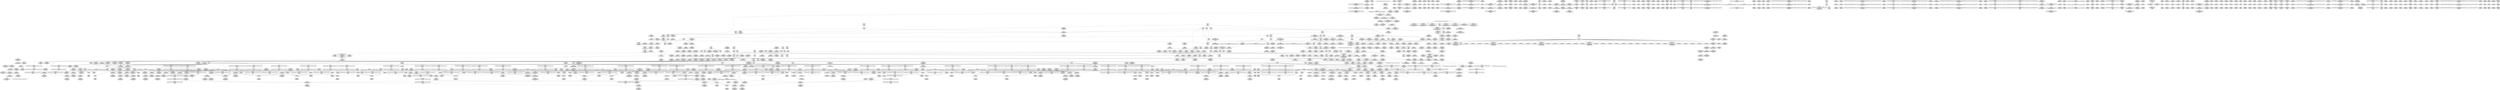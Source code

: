 digraph {
	CE0x49996f0 [shape=record,shape=Mrecord,label="{CE0x49996f0|_call_void_rcu_lock_acquire(%struct.lockdep_map*_rcu_lock_map)_#10,_!dbg_!27711|include/linux/rcupdate.h,881|*SummSink*}"]
	CE0x492f100 [shape=record,shape=Mrecord,label="{CE0x492f100|task_sid:do.body|*SummSource*}"]
	CE0x492e4a0 [shape=record,shape=Mrecord,label="{CE0x492e4a0|task_sid:real_cred|security/selinux/hooks.c,208|*SummSink*}"]
	CE0x49c2190 [shape=record,shape=Mrecord,label="{CE0x49c2190|rcu_read_unlock:tmp9|include/linux/rcupdate.h,933}"]
	"CONST[source:0(mediator),value:0(static)][purpose:{operation}][SrcIdx:2]"
	CE0x4a43480 [shape=record,shape=Mrecord,label="{CE0x4a43480|__preempt_count_add:tmp2}"]
	CE0x4981c20 [shape=record,shape=Mrecord,label="{CE0x4981c20|avc_has_perm:entry|*SummSource*}"]
	CE0x4a14a00 [shape=record,shape=Mrecord,label="{CE0x4a14a00|rcu_lock_release:tmp7|*SummSource*}"]
	CE0x49df520 [shape=record,shape=Mrecord,label="{CE0x49df520|i64*_getelementptr_inbounds_(_4_x_i64_,_4_x_i64_*___llvm_gcov_ctr128,_i64_0,_i64_3)|*Constant*|*SummSink*}"]
	CE0x48fc3d0 [shape=record,shape=Mrecord,label="{CE0x48fc3d0|i64_1|*Constant*}"]
	CE0x49f13f0 [shape=record,shape=Mrecord,label="{CE0x49f13f0|GLOBAL:__rcu_read_unlock|*Constant*}"]
	CE0x49336c0 [shape=record,shape=Mrecord,label="{CE0x49336c0|_ret_i32_%call1,_!dbg_!27718|security/selinux/hooks.c,4221|*SummSource*}"]
	CE0x49a8290 [shape=record,shape=Mrecord,label="{CE0x49a8290|i64_6|*Constant*}"]
	CE0x4a2dd90 [shape=record,shape=Mrecord,label="{CE0x4a2dd90|i64*_getelementptr_inbounds_(_4_x_i64_,_4_x_i64_*___llvm_gcov_ctr135,_i64_0,_i64_3)|*Constant*|*SummSink*}"]
	CE0x499a320 [shape=record,shape=Mrecord,label="{CE0x499a320|task_sid:tobool1|security/selinux/hooks.c,208|*SummSink*}"]
	CE0x494da20 [shape=record,shape=Mrecord,label="{CE0x494da20|rcu_read_lock:tmp13|include/linux/rcupdate.h,882|*SummSink*}"]
	CE0x49e2c10 [shape=record,shape=Mrecord,label="{CE0x49e2c10|i64*_getelementptr_inbounds_(_11_x_i64_,_11_x_i64_*___llvm_gcov_ctr132,_i64_0,_i64_0)|*Constant*}"]
	CE0x49b3bf0 [shape=record,shape=Mrecord,label="{CE0x49b3bf0|i64*_getelementptr_inbounds_(_4_x_i64_,_4_x_i64_*___llvm_gcov_ctr130,_i64_0,_i64_1)|*Constant*}"]
	CE0x48fc480 [shape=record,shape=Mrecord,label="{CE0x48fc480|selinux_socket_recvmsg:sk|security/selinux/hooks.c,4221}"]
	"CONST[source:0(mediator),value:0(static)][purpose:{operation}][SnkIdx:3]"
	CE0x49a7210 [shape=record,shape=Mrecord,label="{CE0x49a7210|_call_void___rcu_read_lock()_#10,_!dbg_!27710|include/linux/rcupdate.h,879}"]
	CE0x4904bb0 [shape=record,shape=Mrecord,label="{CE0x4904bb0|selinux_socket_recvmsg:call1|security/selinux/hooks.c,4221|*SummSink*}"]
	CE0x4902fc0 [shape=record,shape=Mrecord,label="{CE0x4902fc0|COLLAPSED:_GCMRE_current_task_external_global_%struct.task_struct*:_elem_0:default:}"]
	CE0x4949a30 [shape=record,shape=Mrecord,label="{CE0x4949a30|sock_has_perm:type|security/selinux/hooks.c,3972|*SummSink*}"]
	CE0x49b0e40 [shape=record,shape=Mrecord,label="{CE0x49b0e40|i8_1|*Constant*}"]
	CE0x49bef60 [shape=record,shape=Mrecord,label="{CE0x49bef60|rcu_lock_release:bb}"]
	CE0x4a686b0 [shape=record,shape=Mrecord,label="{CE0x4a686b0|i64_1|*Constant*}"]
	CE0x499b5b0 [shape=record,shape=Mrecord,label="{CE0x499b5b0|cred_sid:tmp6|security/selinux/hooks.c,197}"]
	CE0x497ea20 [shape=record,shape=Mrecord,label="{CE0x497ea20|sock_has_perm:u2|security/selinux/hooks.c,3974|*SummSource*}"]
	CE0x4976a70 [shape=record,shape=Mrecord,label="{CE0x4976a70|task_sid:tmp24|security/selinux/hooks.c,208|*SummSink*}"]
	CE0x491c990 [shape=record,shape=Mrecord,label="{CE0x491c990|sock_has_perm:tmp10|security/selinux/hooks.c,3969|*SummSource*}"]
	CE0x49e4800 [shape=record,shape=Mrecord,label="{CE0x49e4800|rcu_read_unlock:if.end|*SummSource*}"]
	CE0x4a45ea0 [shape=record,shape=Mrecord,label="{CE0x4a45ea0|__preempt_count_sub:tmp6|./arch/x86/include/asm/preempt.h,78|*SummSource*}"]
	CE0x493ed10 [shape=record,shape=Mrecord,label="{CE0x493ed10|task_sid:tmp10|security/selinux/hooks.c,208|*SummSource*}"]
	CE0x49e18f0 [shape=record,shape=Mrecord,label="{CE0x49e18f0|i64*_getelementptr_inbounds_(_11_x_i64_,_11_x_i64_*___llvm_gcov_ctr132,_i64_0,_i64_0)|*Constant*|*SummSource*}"]
	CE0x4a68560 [shape=record,shape=Mrecord,label="{CE0x4a68560|i64*_getelementptr_inbounds_(_4_x_i64_,_4_x_i64_*___llvm_gcov_ctr129,_i64_0,_i64_0)|*Constant*|*SummSink*}"]
	CE0x4978d20 [shape=record,shape=Mrecord,label="{CE0x4978d20|cred_sid:entry}"]
	CE0x497ae40 [shape=record,shape=Mrecord,label="{CE0x497ae40|rcu_read_lock:if.then|*SummSink*}"]
	CE0x49cc230 [shape=record,shape=Mrecord,label="{CE0x49cc230|rcu_read_lock:tmp18|include/linux/rcupdate.h,882|*SummSource*}"]
	CE0x492f670 [shape=record,shape=Mrecord,label="{CE0x492f670|sock_has_perm:ad|security/selinux/hooks.c, 3965|*SummSource*}"]
	CE0x49a2b70 [shape=record,shape=Mrecord,label="{CE0x49a2b70|i64*_getelementptr_inbounds_(_11_x_i64_,_11_x_i64_*___llvm_gcov_ctr132,_i64_0,_i64_1)|*Constant*|*SummSink*}"]
	CE0x4986ea0 [shape=record,shape=Mrecord,label="{CE0x4986ea0|8:_%struct.sock*,_:_SCME_51,52_}"]
	CE0x49ec790 [shape=record,shape=Mrecord,label="{CE0x49ec790|rcu_read_unlock:tmp18|include/linux/rcupdate.h,933|*SummSink*}"]
	CE0x49037d0 [shape=record,shape=Mrecord,label="{CE0x49037d0|sock_has_perm:tmp1|*SummSink*}"]
	CE0x4904080 [shape=record,shape=Mrecord,label="{CE0x4904080|avc_has_perm:auditdata|Function::avc_has_perm&Arg::auditdata::}"]
	CE0x4991790 [shape=record,shape=Mrecord,label="{CE0x4991790|_call_void_mcount()_#3}"]
	CE0x49b1830 [shape=record,shape=Mrecord,label="{CE0x49b1830|_ret_void,_!dbg_!27717|include/linux/rcupdate.h,424|*SummSink*}"]
	CE0x4985f30 [shape=record,shape=Mrecord,label="{CE0x4985f30|8:_%struct.sock*,_:_SCME_38,39_}"]
	CE0x49e9ad0 [shape=record,shape=Mrecord,label="{CE0x49e9ad0|_call_void_asm_sideeffect_,_memory_,_dirflag_,_fpsr_,_flags_()_#3,_!dbg_!27714,_!srcloc_!27715|include/linux/rcupdate.h,239|*SummSource*}"]
	CE0x4997fb0 [shape=record,shape=Mrecord,label="{CE0x4997fb0|rcu_read_lock:tmp2|*SummSink*}"]
	CE0x4985a70 [shape=record,shape=Mrecord,label="{CE0x4985a70|8:_%struct.sock*,_:_SCME_34,35_}"]
	CE0x497a2c0 [shape=record,shape=Mrecord,label="{CE0x497a2c0|rcu_read_unlock:entry|*SummSink*}"]
	CE0x49a2430 [shape=record,shape=Mrecord,label="{CE0x49a2430|_ret_void,_!dbg_!27719|./arch/x86/include/asm/preempt.h,73}"]
	CE0x4a54680 [shape=record,shape=Mrecord,label="{CE0x4a54680|i64*_getelementptr_inbounds_(_4_x_i64_,_4_x_i64_*___llvm_gcov_ctr135,_i64_0,_i64_1)|*Constant*|*SummSink*}"]
	CE0x49cd530 [shape=record,shape=Mrecord,label="{CE0x49cd530|rcu_read_lock:if.end|*SummSink*}"]
	CE0x49b0610 [shape=record,shape=Mrecord,label="{CE0x49b0610|__preempt_count_add:tmp3|*SummSource*}"]
	CE0x4a289c0 [shape=record,shape=Mrecord,label="{CE0x4a289c0|__rcu_read_unlock:tmp2|*SummSource*}"]
	CE0x49cc900 [shape=record,shape=Mrecord,label="{CE0x49cc900|rcu_read_unlock:tmp1|*SummSource*}"]
	CE0x49ef800 [shape=record,shape=Mrecord,label="{CE0x49ef800|rcu_read_unlock:tmp22|include/linux/rcupdate.h,935|*SummSource*}"]
	CE0x49b9f50 [shape=record,shape=Mrecord,label="{CE0x49b9f50|rcu_lock_acquire:tmp7}"]
	CE0x66c3a60 [shape=record,shape=Mrecord,label="{CE0x66c3a60|GLOBAL:sock_has_perm|*Constant*|*SummSink*}"]
	CE0x4a47f30 [shape=record,shape=Mrecord,label="{CE0x4a47f30|__rcu_read_unlock:tmp1|*SummSink*}"]
	CE0x49302a0 [shape=record,shape=Mrecord,label="{CE0x49302a0|i32_77|*Constant*|*SummSource*}"]
	CE0x4980b30 [shape=record,shape=Mrecord,label="{CE0x4980b30|i32_4|*Constant*}"]
	CE0x49001e0 [shape=record,shape=Mrecord,label="{CE0x49001e0|_call_void_mcount()_#3|*SummSource*}"]
	CE0x49c02c0 [shape=record,shape=Mrecord,label="{CE0x49c02c0|__rcu_read_lock:bb|*SummSink*}"]
	CE0x49c54f0 [shape=record,shape=Mrecord,label="{CE0x49c54f0|rcu_read_lock:tmp10|include/linux/rcupdate.h,882}"]
	CE0x49e2070 [shape=record,shape=Mrecord,label="{CE0x49e2070|rcu_read_unlock:tmp5|include/linux/rcupdate.h,933}"]
	CE0x4a1c670 [shape=record,shape=Mrecord,label="{CE0x4a1c670|__rcu_read_unlock:tmp7|include/linux/rcupdate.h,245|*SummSource*}"]
	CE0x49cafa0 [shape=record,shape=Mrecord,label="{CE0x49cafa0|rcu_read_unlock:tmp14|include/linux/rcupdate.h,933|*SummSource*}"]
	CE0x497f740 [shape=record,shape=Mrecord,label="{CE0x497f740|sock_has_perm:sk4|security/selinux/hooks.c,3974|*SummSource*}"]
	CE0x49d80f0 [shape=record,shape=Mrecord,label="{CE0x49d80f0|rcu_read_lock:tmp20|include/linux/rcupdate.h,882|*SummSink*}"]
	CE0x492eab0 [shape=record,shape=Mrecord,label="{CE0x492eab0|task_sid:tmp10|security/selinux/hooks.c,208|*SummSink*}"]
	CE0x497a7e0 [shape=record,shape=Mrecord,label="{CE0x497a7e0|_ret_void,_!dbg_!27735|include/linux/rcupdate.h,938|*SummSource*}"]
	CE0x49893e0 [shape=record,shape=Mrecord,label="{CE0x49893e0|i32_8|*Constant*}"]
	CE0x49162a0 [shape=record,shape=Mrecord,label="{CE0x49162a0|get_current:tmp1}"]
	CE0x49b6410 [shape=record,shape=Mrecord,label="{CE0x49b6410|i64*_getelementptr_inbounds_(_4_x_i64_,_4_x_i64_*___llvm_gcov_ctr130,_i64_0,_i64_3)|*Constant*|*SummSource*}"]
	CE0x48fbfb0 [shape=record,shape=Mrecord,label="{CE0x48fbfb0|selinux_socket_recvmsg:sk|security/selinux/hooks.c,4221|*SummSink*}"]
	CE0x4971e30 [shape=record,shape=Mrecord,label="{CE0x4971e30|task_sid:tmp22|security/selinux/hooks.c,208}"]
	CE0x49e2b30 [shape=record,shape=Mrecord,label="{CE0x49e2b30|rcu_read_unlock:land.lhs.true|*SummSink*}"]
	CE0x4937f00 [shape=record,shape=Mrecord,label="{CE0x4937f00|i64*_getelementptr_inbounds_(_2_x_i64_,_2_x_i64_*___llvm_gcov_ctr98,_i64_0,_i64_0)|*Constant*}"]
	CE0x492b810 [shape=record,shape=Mrecord,label="{CE0x492b810|task_sid:tmp13|security/selinux/hooks.c,208|*SummSource*}"]
	CE0x4985940 [shape=record,shape=Mrecord,label="{CE0x4985940|8:_%struct.sock*,_:_SCME_33,34_}"]
	CE0x49ec1a0 [shape=record,shape=Mrecord,label="{CE0x49ec1a0|rcu_read_unlock:tmp17|include/linux/rcupdate.h,933|*SummSink*}"]
	CE0x49176f0 [shape=record,shape=Mrecord,label="{CE0x49176f0|_call_void_mcount()_#3|*SummSink*}"]
	CE0x49217a0 [shape=record,shape=Mrecord,label="{CE0x49217a0|GLOBAL:__llvm_gcov_ctr127|Global_var:__llvm_gcov_ctr127}"]
	CE0x49e6d20 [shape=record,shape=Mrecord,label="{CE0x49e6d20|_call_void___preempt_count_add(i32_1)_#10,_!dbg_!27711|include/linux/rcupdate.h,239|*SummSource*}"]
	CE0x49c2860 [shape=record,shape=Mrecord,label="{CE0x49c2860|rcu_lock_acquire:map|Function::rcu_lock_acquire&Arg::map::|*SummSink*}"]
	CE0x49eefe0 [shape=record,shape=Mrecord,label="{CE0x49eefe0|rcu_read_unlock:tmp21|include/linux/rcupdate.h,935|*SummSource*}"]
	CE0x4919120 [shape=record,shape=Mrecord,label="{CE0x4919120|__rcu_read_lock:tmp3|*SummSink*}"]
	CE0x4916c00 [shape=record,shape=Mrecord,label="{CE0x4916c00|32:_%struct.sock*,_:_CRE_40,48_|*MultipleSource*|Function::selinux_socket_recvmsg&Arg::sock::|security/selinux/hooks.c,4221}"]
	CE0x49e14b0 [shape=record,shape=Mrecord,label="{CE0x49e14b0|GLOBAL:__preempt_count_add|*Constant*}"]
	CE0x49f07d0 [shape=record,shape=Mrecord,label="{CE0x49f07d0|GLOBAL:rcu_lock_release|*Constant*}"]
	CE0x49856e0 [shape=record,shape=Mrecord,label="{CE0x49856e0|8:_%struct.sock*,_:_SCME_31,32_}"]
	CE0x4986c40 [shape=record,shape=Mrecord,label="{CE0x4986c40|8:_%struct.sock*,_:_SCME_49,50_}"]
	CE0x49894a0 [shape=record,shape=Mrecord,label="{CE0x49894a0|i32_8|*Constant*|*SummSource*}"]
	CE0x4904460 [shape=record,shape=Mrecord,label="{CE0x4904460|_call_void_mcount()_#3|*SummSink*}"]
	CE0x49e10e0 [shape=record,shape=Mrecord,label="{CE0x49e10e0|rcu_read_unlock:tmp4|include/linux/rcupdate.h,933}"]
	CE0x49876f0 [shape=record,shape=Mrecord,label="{CE0x49876f0|i64_56|*Constant*|*SummSink*}"]
	CE0x48ff4a0 [shape=record,shape=Mrecord,label="{CE0x48ff4a0|sock_has_perm:cleanup|*SummSource*}"]
	CE0x4903cd0 [shape=record,shape=Mrecord,label="{CE0x4903cd0|avc_has_perm:requested|Function::avc_has_perm&Arg::requested::|*SummSource*}"]
	CE0x4985cd0 [shape=record,shape=Mrecord,label="{CE0x4985cd0|8:_%struct.sock*,_:_SCME_36,37_}"]
	CE0x49e3fa0 [shape=record,shape=Mrecord,label="{CE0x49e3fa0|__preempt_count_sub:val|Function::__preempt_count_sub&Arg::val::|*SummSink*}"]
	CE0x49770e0 [shape=record,shape=Mrecord,label="{CE0x49770e0|task_sid:tmp25|security/selinux/hooks.c,208|*SummSink*}"]
	CE0x49a6190 [shape=record,shape=Mrecord,label="{CE0x49a6190|rcu_read_lock:tmp5|include/linux/rcupdate.h,882|*SummSource*}"]
	CE0x49dc220 [shape=record,shape=Mrecord,label="{CE0x49dc220|__rcu_read_lock:bb|*SummSource*}"]
	CE0x4985e00 [shape=record,shape=Mrecord,label="{CE0x4985e00|8:_%struct.sock*,_:_SCME_37,38_}"]
	CE0x4986780 [shape=record,shape=Mrecord,label="{CE0x4986780|8:_%struct.sock*,_:_SCME_45,46_}"]
	CE0x49dd7a0 [shape=record,shape=Mrecord,label="{CE0x49dd7a0|rcu_read_unlock:tmp8|include/linux/rcupdate.h,933|*SummSink*}"]
	CE0x4985ba0 [shape=record,shape=Mrecord,label="{CE0x4985ba0|8:_%struct.sock*,_:_SCME_35,36_}"]
	CE0x4a287f0 [shape=record,shape=Mrecord,label="{CE0x4a287f0|rcu_lock_release:tmp|*SummSource*}"]
	CE0x48fbcf0 [shape=record,shape=Mrecord,label="{CE0x48fbcf0|get_current:entry|*SummSource*}"]
	CE0x49e6e50 [shape=record,shape=Mrecord,label="{CE0x49e6e50|_call_void___preempt_count_add(i32_1)_#10,_!dbg_!27711|include/linux/rcupdate.h,239|*SummSink*}"]
	CE0x49b8fe0 [shape=record,shape=Mrecord,label="{CE0x49b8fe0|i64_ptrtoint_(i8*_blockaddress(_rcu_lock_acquire,_%__here)_to_i64)|*Constant*}"]
	CE0x492e430 [shape=record,shape=Mrecord,label="{CE0x492e430|task_sid:tmp4|*LoadInst*|security/selinux/hooks.c,208}"]
	CE0x492e1b0 [shape=record,shape=Mrecord,label="{CE0x492e1b0|rcu_read_lock:tobool1|include/linux/rcupdate.h,882}"]
	CE0x49c6020 [shape=record,shape=Mrecord,label="{CE0x49c6020|rcu_read_lock:tmp8|include/linux/rcupdate.h,882|*SummSink*}"]
	CE0x49ba550 [shape=record,shape=Mrecord,label="{CE0x49ba550|i8*_undef|*Constant*|*SummSink*}"]
	CE0x49f1220 [shape=record,shape=Mrecord,label="{CE0x49f1220|rcu_lock_release:map|Function::rcu_lock_release&Arg::map::|*SummSource*}"]
	CE0x4971a70 [shape=record,shape=Mrecord,label="{CE0x4971a70|task_sid:tmp21|security/selinux/hooks.c,208}"]
	CE0x48f2410 [shape=record,shape=Mrecord,label="{CE0x48f2410|i32_5|*Constant*|*SummSink*}"]
	CE0x493f1a0 [shape=record,shape=Mrecord,label="{CE0x493f1a0|task_sid:tmp11|security/selinux/hooks.c,208|*SummSink*}"]
	CE0x4972990 [shape=record,shape=Mrecord,label="{CE0x4972990|task_sid:tmp22|security/selinux/hooks.c,208|*SummSink*}"]
	CE0x49823a0 [shape=record,shape=Mrecord,label="{CE0x49823a0|rcu_read_lock:tmp10|include/linux/rcupdate.h,882|*SummSource*}"]
	CE0x49ba930 [shape=record,shape=Mrecord,label="{CE0x49ba930|rcu_lock_acquire:tmp|*SummSource*}"]
	CE0x49edf70 [shape=record,shape=Mrecord,label="{CE0x49edf70|i8*_getelementptr_inbounds_(_44_x_i8_,_44_x_i8_*_.str47,_i32_0,_i32_0)|*Constant*|*SummSink*}"]
	CE0x49d8260 [shape=record,shape=Mrecord,label="{CE0x49d8260|rcu_read_lock:tmp21|include/linux/rcupdate.h,884}"]
	CE0x49a49c0 [shape=record,shape=Mrecord,label="{CE0x49a49c0|COLLAPSED:_GCMRE___llvm_gcov_ctr131_internal_global_2_x_i64_zeroinitializer:_elem_0:default:}"]
	CE0x4a2e6e0 [shape=record,shape=Mrecord,label="{CE0x4a2e6e0|__rcu_read_unlock:tmp6|include/linux/rcupdate.h,245|*SummSink*}"]
	CE0x49d8b70 [shape=record,shape=Mrecord,label="{CE0x49d8b70|rcu_read_lock:tmp21|include/linux/rcupdate.h,884|*SummSink*}"]
	CE0x498c460 [shape=record,shape=Mrecord,label="{CE0x498c460|sock_has_perm:tmp11|security/selinux/hooks.c,3970|*SummSink*}"]
	CE0x4949280 [shape=record,shape=Mrecord,label="{CE0x4949280|sock_has_perm:tmp14|security/selinux/hooks.c,3972}"]
	CE0x49a3c00 [shape=record,shape=Mrecord,label="{CE0x49a3c00|cred_sid:tmp1}"]
	CE0x49a03b0 [shape=record,shape=Mrecord,label="{CE0x49a03b0|GLOBAL:task_sid.__warned|Global_var:task_sid.__warned|*SummSource*}"]
	CE0x49cd870 [shape=record,shape=Mrecord,label="{CE0x49cd870|rcu_read_unlock:tmp6|include/linux/rcupdate.h,933|*SummSource*}"]
	CE0x4959e30 [shape=record,shape=Mrecord,label="{CE0x4959e30|rcu_read_lock:tmp15|include/linux/rcupdate.h,882}"]
	CE0x496f830 [shape=record,shape=Mrecord,label="{CE0x496f830|sock_has_perm:tmp2|*LoadInst*|security/selinux/hooks.c,3964}"]
	CE0x4942160 [shape=record,shape=Mrecord,label="{CE0x4942160|_ret_i32_%retval.0,_!dbg_!27728|security/selinux/avc.c,775}"]
	CE0x49da0d0 [shape=record,shape=Mrecord,label="{CE0x49da0d0|rcu_read_unlock:tmp15|include/linux/rcupdate.h,933|*SummSink*}"]
	CE0x4941940 [shape=record,shape=Mrecord,label="{CE0x4941940|8:_%struct.sock*,_:_SCME_18,20_|*MultipleSource*|security/selinux/hooks.c, 3966|security/selinux/hooks.c,3966|security/selinux/hooks.c,3966}"]
	CE0x4982d90 [shape=record,shape=Mrecord,label="{CE0x4982d90|rcu_read_lock:tmp12|include/linux/rcupdate.h,882|*SummSource*}"]
	CE0x49eea00 [shape=record,shape=Mrecord,label="{CE0x49eea00|rcu_read_unlock:tmp21|include/linux/rcupdate.h,935}"]
	CE0x49a12f0 [shape=record,shape=Mrecord,label="{CE0x49a12f0|_call_void_mcount()_#3|*SummSink*}"]
	CE0x4a5a800 [shape=record,shape=Mrecord,label="{CE0x4a5a800|i64*_getelementptr_inbounds_(_4_x_i64_,_4_x_i64_*___llvm_gcov_ctr129,_i64_0,_i64_1)|*Constant*|*SummSink*}"]
	CE0x49e7200 [shape=record,shape=Mrecord,label="{CE0x49e7200|rcu_read_unlock:tmp8|include/linux/rcupdate.h,933|*SummSource*}"]
	CE0x49de0b0 [shape=record,shape=Mrecord,label="{CE0x49de0b0|rcu_read_unlock:tmp4|include/linux/rcupdate.h,933|*SummSource*}"]
	CE0x4991e10 [shape=record,shape=Mrecord,label="{CE0x4991e10|cred_sid:tmp2|*SummSource*}"]
	CE0x491a260 [shape=record,shape=Mrecord,label="{CE0x491a260|rcu_read_lock:entry|*SummSource*}"]
	CE0x4a48f00 [shape=record,shape=Mrecord,label="{CE0x4a48f00|i64*_getelementptr_inbounds_(_4_x_i64_,_4_x_i64_*___llvm_gcov_ctr135,_i64_0,_i64_0)|*Constant*|*SummSource*}"]
	CE0x490d330 [shape=record,shape=Mrecord,label="{CE0x490d330|task_sid:task|Function::task_sid&Arg::task::|*SummSink*}"]
	CE0x49c3730 [shape=record,shape=Mrecord,label="{CE0x49c3730|_ret_void,_!dbg_!27717|include/linux/rcupdate.h,419}"]
	CE0x48f2780 [shape=record,shape=Mrecord,label="{CE0x48f2780|selinux_socket_recvmsg:tmp2|*SummSink*}"]
	CE0x4922a10 [shape=record,shape=Mrecord,label="{CE0x4922a10|32:_%struct.sock*,_:_CRE_24,32_|*MultipleSource*|Function::selinux_socket_recvmsg&Arg::sock::|security/selinux/hooks.c,4221}"]
	CE0x49a55b0 [shape=record,shape=Mrecord,label="{CE0x49a55b0|task_sid:tmp7|security/selinux/hooks.c,208|*SummSource*}"]
	CE0x49dcbf0 [shape=record,shape=Mrecord,label="{CE0x49dcbf0|GLOBAL:__llvm_gcov_ctr132|Global_var:__llvm_gcov_ctr132|*SummSource*}"]
	CE0x49e0e90 [shape=record,shape=Mrecord,label="{CE0x49e0e90|rcu_read_unlock:if.then|*SummSource*}"]
	CE0x499abc0 [shape=record,shape=Mrecord,label="{CE0x499abc0|GLOBAL:__rcu_read_lock|*Constant*}"]
	CE0x4915b60 [shape=record,shape=Mrecord,label="{CE0x4915b60|sock_has_perm:if.end}"]
	CE0x499b1e0 [shape=record,shape=Mrecord,label="{CE0x499b1e0|task_sid:tobool|security/selinux/hooks.c,208|*SummSink*}"]
	CE0x497eed0 [shape=record,shape=Mrecord,label="{CE0x497eed0|sock_has_perm:net3|security/selinux/hooks.c,3974|*SummSource*}"]
	CE0x49a3060 [shape=record,shape=Mrecord,label="{CE0x49a3060|__rcu_read_lock:entry|*SummSink*}"]
	CE0x499ba30 [shape=record,shape=Mrecord,label="{CE0x499ba30|task_sid:call3|security/selinux/hooks.c,208|*SummSource*}"]
	CE0x49dfdf0 [shape=record,shape=Mrecord,label="{CE0x49dfdf0|rcu_read_unlock:call|include/linux/rcupdate.h,933|*SummSource*}"]
	CE0x49e9fb0 [shape=record,shape=Mrecord,label="{CE0x49e9fb0|rcu_read_unlock:tmp9|include/linux/rcupdate.h,933|*SummSink*}"]
	CE0x49c49b0 [shape=record,shape=Mrecord,label="{CE0x49c49b0|rcu_read_lock:do.body}"]
	CE0x49dc870 [shape=record,shape=Mrecord,label="{CE0x49dc870|__rcu_read_lock:tmp2|*SummSink*}"]
	CE0x48fcf80 [shape=record,shape=Mrecord,label="{CE0x48fcf80|i64*_getelementptr_inbounds_(_2_x_i64_,_2_x_i64_*___llvm_gcov_ctr362,_i64_0,_i64_0)|*Constant*}"]
	CE0x490cdc0 [shape=record,shape=Mrecord,label="{CE0x490cdc0|GLOBAL:task_sid|*Constant*|*SummSink*}"]
	CE0x49d9730 [shape=record,shape=Mrecord,label="{CE0x49d9730|cred_sid:bb}"]
	CE0x49a5720 [shape=record,shape=Mrecord,label="{CE0x49a5720|task_sid:tmp7|security/selinux/hooks.c,208|*SummSink*}"]
	CE0x4933650 [shape=record,shape=Mrecord,label="{CE0x4933650|get_current:bb}"]
	CE0x49b5920 [shape=record,shape=Mrecord,label="{CE0x49b5920|i64_ptrtoint_(i8*_blockaddress(_rcu_lock_release,_%__here)_to_i64)|*Constant*|*SummSource*}"]
	CE0x403dfb0 [shape=record,shape=Mrecord,label="{CE0x403dfb0|i32_2|*Constant*}"]
	CE0x4999cd0 [shape=record,shape=Mrecord,label="{CE0x4999cd0|task_sid:tobool|security/selinux/hooks.c,208}"]
	CE0x49ed480 [shape=record,shape=Mrecord,label="{CE0x49ed480|i32_934|*Constant*}"]
	CE0x49e9f40 [shape=record,shape=Mrecord,label="{CE0x49e9f40|rcu_read_unlock:tmp9|include/linux/rcupdate.h,933|*SummSource*}"]
	CE0x4901830 [shape=record,shape=Mrecord,label="{CE0x4901830|rcu_read_lock:tmp}"]
	CE0x4a68050 [shape=record,shape=Mrecord,label="{CE0x4a68050|__preempt_count_sub:tmp5|./arch/x86/include/asm/preempt.h,77}"]
	CE0x49158d0 [shape=record,shape=Mrecord,label="{CE0x49158d0|sock_has_perm:task|Function::sock_has_perm&Arg::task::|*SummSink*}"]
	CE0x493fb70 [shape=record,shape=Mrecord,label="{CE0x493fb70|i32_77|*Constant*}"]
	CE0x4992680 [shape=record,shape=Mrecord,label="{CE0x4992680|rcu_read_lock:tmp7|include/linux/rcupdate.h,882|*SummSource*}"]
	CE0x49e7f50 [shape=record,shape=Mrecord,label="{CE0x49e7f50|_call_void_asm_addl_$1,_%gs:$0_,_*m,ri,*m,_dirflag_,_fpsr_,_flags_(i32*___preempt_count,_i32_%sub,_i32*___preempt_count)_#3,_!dbg_!27717,_!srcloc_!27718|./arch/x86/include/asm/preempt.h,77|*SummSource*}"]
	CE0x497ad10 [shape=record,shape=Mrecord,label="{CE0x497ad10|rcu_read_lock:if.then|*SummSource*}"]
	CE0x49b6f40 [shape=record,shape=Mrecord,label="{CE0x49b6f40|rcu_lock_release:tmp4|include/linux/rcupdate.h,423|*SummSource*}"]
	CE0x499b720 [shape=record,shape=Mrecord,label="{CE0x499b720|cred_sid:tmp6|security/selinux/hooks.c,197|*SummSource*}"]
	CE0x4a47920 [shape=record,shape=Mrecord,label="{CE0x4a47920|i64*_getelementptr_inbounds_(_4_x_i64_,_4_x_i64_*___llvm_gcov_ctr134,_i64_0,_i64_0)|*Constant*|*SummSink*}"]
	CE0x4975160 [shape=record,shape=Mrecord,label="{CE0x4975160|task_sid:tmp17|security/selinux/hooks.c,208|*SummSource*}"]
	CE0x49906c0 [shape=record,shape=Mrecord,label="{CE0x49906c0|rcu_read_lock:tobool1|include/linux/rcupdate.h,882|*SummSink*}"]
	CE0x49bb590 [shape=record,shape=Mrecord,label="{CE0x49bb590|__rcu_read_lock:tmp6|include/linux/rcupdate.h,240}"]
	"CONST[source:2(external),value:2(dynamic)][purpose:{subject}][SrcIdx:3]"
	CE0x4a28c40 [shape=record,shape=Mrecord,label="{CE0x4a28c40|void_(i32*,_i32,_i32*)*_asm_addl_$1,_%gs:$0_,_*m,ri,*m,_dirflag_,_fpsr_,_flags_|*SummSource*}"]
	CE0x49daf70 [shape=record,shape=Mrecord,label="{CE0x49daf70|COLLAPSED:_GCMRE___llvm_gcov_ctr134_internal_global_4_x_i64_zeroinitializer:_elem_0:default:}"]
	CE0x4959350 [shape=record,shape=Mrecord,label="{CE0x4959350|sock_has_perm:tmp20|security/selinux/hooks.c,3977|*SummSource*}"]
	CE0x49b7e70 [shape=record,shape=Mrecord,label="{CE0x49b7e70|rcu_lock_release:tmp6}"]
	CE0x4903760 [shape=record,shape=Mrecord,label="{CE0x4903760|sock_has_perm:tmp1|*SummSource*}"]
	CE0x4993a00 [shape=record,shape=Mrecord,label="{CE0x4993a00|sock_has_perm:tmp19|security/selinux/hooks.c,3977}"]
	CE0x49ef560 [shape=record,shape=Mrecord,label="{CE0x49ef560|rcu_read_unlock:tmp21|include/linux/rcupdate.h,935|*SummSink*}"]
	CE0x49e3280 [shape=record,shape=Mrecord,label="{CE0x49e3280|rcu_read_unlock:tmp5|include/linux/rcupdate.h,933|*SummSink*}"]
	CE0x4986d70 [shape=record,shape=Mrecord,label="{CE0x4986d70|8:_%struct.sock*,_:_SCME_50,51_}"]
	CE0x4980380 [shape=record,shape=Mrecord,label="{CE0x4980380|sock_has_perm:sclass|security/selinux/hooks.c,3976|*SummSource*}"]
	CE0x4998be0 [shape=record,shape=Mrecord,label="{CE0x4998be0|task_sid:call|security/selinux/hooks.c,208}"]
	CE0x49d7220 [shape=record,shape=Mrecord,label="{CE0x49d7220|i64*_getelementptr_inbounds_(_11_x_i64_,_11_x_i64_*___llvm_gcov_ctr127,_i64_0,_i64_9)|*Constant*}"]
	CE0x49e7900 [shape=record,shape=Mrecord,label="{CE0x49e7900|rcu_read_unlock:bb|*SummSource*}"]
	CE0x4a14e50 [shape=record,shape=Mrecord,label="{CE0x4a14e50|__rcu_read_unlock:do.end}"]
	CE0x4a283f0 [shape=record,shape=Mrecord,label="{CE0x4a283f0|__preempt_count_add:tmp5|./arch/x86/include/asm/preempt.h,72|*SummSink*}"]
	CE0x492e300 [shape=record,shape=Mrecord,label="{CE0x492e300|task_sid:real_cred|security/selinux/hooks.c,208}"]
	CE0x49828f0 [shape=record,shape=Mrecord,label="{CE0x49828f0|rcu_read_lock:tmp11|include/linux/rcupdate.h,882|*SummSource*}"]
	CE0x490cff0 [shape=record,shape=Mrecord,label="{CE0x490cff0|task_sid:entry|*SummSink*}"]
	CE0x49e3390 [shape=record,shape=Mrecord,label="{CE0x49e3390|rcu_read_unlock:tmp6|include/linux/rcupdate.h,933}"]
	CE0x4a2e560 [shape=record,shape=Mrecord,label="{CE0x4a2e560|__rcu_read_unlock:tmp6|include/linux/rcupdate.h,245|*SummSource*}"]
	CE0x48ff810 [shape=record,shape=Mrecord,label="{CE0x48ff810|i64*_getelementptr_inbounds_(_2_x_i64_,_2_x_i64_*___llvm_gcov_ctr362,_i64_0,_i64_1)|*Constant*|*SummSink*}"]
	CE0x48ff1b0 [shape=record,shape=Mrecord,label="{CE0x48ff1b0|rcu_read_lock:land.lhs.true}"]
	CE0x49bfa50 [shape=record,shape=Mrecord,label="{CE0x49bfa50|_call_void_lock_acquire(%struct.lockdep_map*_%map,_i32_0,_i32_0,_i32_2,_i32_0,_%struct.lockdep_map*_null,_i64_ptrtoint_(i8*_blockaddress(_rcu_lock_acquire,_%__here)_to_i64))_#10,_!dbg_!27716|include/linux/rcupdate.h,418}"]
	CE0x48ff0d0 [shape=record,shape=Mrecord,label="{CE0x48ff0d0|rcu_read_lock:bb|*SummSink*}"]
	CE0x494c230 [shape=record,shape=Mrecord,label="{CE0x494c230|i8_2|*Constant*|*SummSource*}"]
	CE0x4984d60 [shape=record,shape=Mrecord,label="{CE0x4984d60|8:_%struct.sock*,_:_SCME_24,25_}"]
	CE0x4a626c0 [shape=record,shape=Mrecord,label="{CE0x4a626c0|__preempt_count_sub:bb|*SummSink*}"]
	CE0x49167a0 [shape=record,shape=Mrecord,label="{CE0x49167a0|GLOBAL:current_task|Global_var:current_task|*SummSource*}"]
	CE0x49cd5f0 [shape=record,shape=Mrecord,label="{CE0x49cd5f0|rcu_read_lock:bb}"]
	CE0x49d7420 [shape=record,shape=Mrecord,label="{CE0x49d7420|i64*_getelementptr_inbounds_(_11_x_i64_,_11_x_i64_*___llvm_gcov_ctr127,_i64_0,_i64_9)|*Constant*|*SummSink*}"]
	CE0x4a2e800 [shape=record,shape=Mrecord,label="{CE0x4a2e800|__rcu_read_unlock:bb|*SummSource*}"]
	CE0x49a3400 [shape=record,shape=Mrecord,label="{CE0x49a3400|_ret_void,_!dbg_!27717|include/linux/rcupdate.h,240}"]
	CE0x494d710 [shape=record,shape=Mrecord,label="{CE0x494d710|rcu_read_lock:tmp13|include/linux/rcupdate.h,882}"]
	CE0x4919080 [shape=record,shape=Mrecord,label="{CE0x4919080|__rcu_read_lock:tmp3|*SummSource*}"]
	CE0x4990e60 [shape=record,shape=Mrecord,label="{CE0x4990e60|sock_has_perm:retval.0|*SummSink*}"]
	CE0x492f9f0 [shape=record,shape=Mrecord,label="{CE0x492f9f0|sock_has_perm:tmp1}"]
	CE0x49cc7d0 [shape=record,shape=Mrecord,label="{CE0x49cc7d0|_call_void_lockdep_rcu_suspicious(i8*_getelementptr_inbounds_(_25_x_i8_,_25_x_i8_*_.str45,_i32_0,_i32_0),_i32_883,_i8*_getelementptr_inbounds_(_42_x_i8_,_42_x_i8_*_.str46,_i32_0,_i32_0))_#10,_!dbg_!27728|include/linux/rcupdate.h,882}"]
	CE0x49035c0 [shape=record,shape=Mrecord,label="{CE0x49035c0|get_current:tmp}"]
	CE0x4940e80 [shape=record,shape=Mrecord,label="{CE0x4940e80|task_sid:tmp9|security/selinux/hooks.c,208|*SummSource*}"]
	CE0x4914b00 [shape=record,shape=Mrecord,label="{CE0x4914b00|get_current:tmp2}"]
	CE0x49b3ae0 [shape=record,shape=Mrecord,label="{CE0x49b3ae0|rcu_lock_acquire:tmp1|*SummSink*}"]
	CE0x4992870 [shape=record,shape=Mrecord,label="{CE0x4992870|_call_void_mcount()_#3}"]
	CE0x4977670 [shape=record,shape=Mrecord,label="{CE0x4977670|task_sid:tmp27|security/selinux/hooks.c,208}"]
	CE0x49ec130 [shape=record,shape=Mrecord,label="{CE0x49ec130|rcu_read_unlock:tmp17|include/linux/rcupdate.h,933|*SummSource*}"]
	CE0x4970ca0 [shape=record,shape=Mrecord,label="{CE0x4970ca0|i8*_getelementptr_inbounds_(_41_x_i8_,_41_x_i8_*_.str44,_i32_0,_i32_0)|*Constant*}"]
	CE0x493f270 [shape=record,shape=Mrecord,label="{CE0x493f270|task_sid:tmp13|security/selinux/hooks.c,208}"]
	CE0x49841d0 [shape=record,shape=Mrecord,label="{CE0x49841d0|i64*_getelementptr_inbounds_(_6_x_i64_,_6_x_i64_*___llvm_gcov_ctr327,_i64_0,_i64_3)|*Constant*|*SummSource*}"]
	CE0x4902950 [shape=record,shape=Mrecord,label="{CE0x4902950|selinux_socket_recvmsg:tmp2|*SummSource*}"]
	CE0x49b06c0 [shape=record,shape=Mrecord,label="{CE0x49b06c0|__rcu_read_unlock:bb}"]
	CE0x49b00f0 [shape=record,shape=Mrecord,label="{CE0x49b00f0|__rcu_read_unlock:tmp5|include/linux/rcupdate.h,244|*SummSource*}"]
	CE0x490cea0 [shape=record,shape=Mrecord,label="{CE0x490cea0|task_sid:entry}"]
	CE0x49a6f30 [shape=record,shape=Mrecord,label="{CE0x49a6f30|i64_3|*Constant*|*SummSink*}"]
	CE0x49e77a0 [shape=record,shape=Mrecord,label="{CE0x49e77a0|rcu_read_unlock:bb}"]
	CE0x4a48cf0 [shape=record,shape=Mrecord,label="{CE0x4a48cf0|i64*_getelementptr_inbounds_(_4_x_i64_,_4_x_i64_*___llvm_gcov_ctr135,_i64_0,_i64_0)|*Constant*}"]
	CE0x490c3c0 [shape=record,shape=Mrecord,label="{CE0x490c3c0|_call_void_lock_release(%struct.lockdep_map*_%map,_i32_1,_i64_ptrtoint_(i8*_blockaddress(_rcu_lock_release,_%__here)_to_i64))_#10,_!dbg_!27716|include/linux/rcupdate.h,423|*SummSource*}"]
	CE0x494dd90 [shape=record,shape=Mrecord,label="{CE0x494dd90|avc_has_perm:tsid|Function::avc_has_perm&Arg::tsid::}"]
	CE0x499a820 [shape=record,shape=Mrecord,label="{CE0x499a820|i64_5|*Constant*|*SummSink*}"]
	CE0x49c8860 [shape=record,shape=Mrecord,label="{CE0x49c8860|__preempt_count_sub:entry|*SummSource*}"]
	CE0x4981380 [shape=record,shape=Mrecord,label="{CE0x4981380|sock_has_perm:call6|security/selinux/hooks.c,3976|*SummSink*}"]
	CE0x49e6600 [shape=record,shape=Mrecord,label="{CE0x49e6600|rcu_read_unlock:tmp10|include/linux/rcupdate.h,933|*SummSink*}"]
	CE0x4a27c30 [shape=record,shape=Mrecord,label="{CE0x4a27c30|rcu_lock_release:indirectgoto|*SummSource*}"]
	CE0x49c4490 [shape=record,shape=Mrecord,label="{CE0x49c4490|rcu_lock_acquire:tmp4|include/linux/rcupdate.h,418|*SummSink*}"]
	CE0x49ec900 [shape=record,shape=Mrecord,label="{CE0x49ec900|_call_void_lockdep_rcu_suspicious(i8*_getelementptr_inbounds_(_25_x_i8_,_25_x_i8_*_.str45,_i32_0,_i32_0),_i32_934,_i8*_getelementptr_inbounds_(_44_x_i8_,_44_x_i8_*_.str47,_i32_0,_i32_0))_#10,_!dbg_!27726|include/linux/rcupdate.h,933}"]
	CE0x490c350 [shape=record,shape=Mrecord,label="{CE0x490c350|_call_void_lock_release(%struct.lockdep_map*_%map,_i32_1,_i64_ptrtoint_(i8*_blockaddress(_rcu_lock_release,_%__here)_to_i64))_#10,_!dbg_!27716|include/linux/rcupdate.h,423}"]
	CE0x4970d10 [shape=record,shape=Mrecord,label="{CE0x4970d10|i8*_getelementptr_inbounds_(_41_x_i8_,_41_x_i8_*_.str44,_i32_0,_i32_0)|*Constant*|*SummSource*}"]
	CE0x498a8b0 [shape=record,shape=Mrecord,label="{CE0x498a8b0|sock_has_perm:cmp|security/selinux/hooks.c,3969|*SummSink*}"]
	CE0x49e4500 [shape=record,shape=Mrecord,label="{CE0x49e4500|rcu_read_unlock:do.end}"]
	CE0x4980f90 [shape=record,shape=Mrecord,label="{CE0x4980f90|sock_has_perm:sclass|security/selinux/hooks.c,3976}"]
	CE0x4983db0 [shape=record,shape=Mrecord,label="{CE0x4983db0|8:_%struct.sock*,_:_SCME_8,16_|*MultipleSource*|security/selinux/hooks.c, 3966|security/selinux/hooks.c,3966|security/selinux/hooks.c,3966}"]
	CE0x48fc1c0 [shape=record,shape=Mrecord,label="{CE0x48fc1c0|get_current:entry|*SummSink*}"]
	CE0x49b0980 [shape=record,shape=Mrecord,label="{CE0x49b0980|task_sid:tmp18|security/selinux/hooks.c,208|*SummSource*}"]
	CE0x499f7f0 [shape=record,shape=Mrecord,label="{CE0x499f7f0|rcu_read_unlock:do.body|*SummSource*}"]
	CE0x4907970 [shape=record,shape=Mrecord,label="{CE0x4907970|get_current:tmp2|*SummSink*}"]
	CE0x49b66d0 [shape=record,shape=Mrecord,label="{CE0x49b66d0|i64*_getelementptr_inbounds_(_4_x_i64_,_4_x_i64_*___llvm_gcov_ctr128,_i64_0,_i64_0)|*Constant*|*SummSink*}"]
	CE0x4a14a70 [shape=record,shape=Mrecord,label="{CE0x4a14a70|rcu_lock_release:tmp7|*SummSink*}"]
	CE0x497b050 [shape=record,shape=Mrecord,label="{CE0x497b050|cred_sid:tmp4|*LoadInst*|security/selinux/hooks.c,196}"]
	CE0x49c4420 [shape=record,shape=Mrecord,label="{CE0x49c4420|rcu_lock_acquire:tmp4|include/linux/rcupdate.h,418|*SummSource*}"]
	CE0x49a8360 [shape=record,shape=Mrecord,label="{CE0x49a8360|i64_6|*Constant*|*SummSource*}"]
	CE0x4a17ad0 [shape=record,shape=Mrecord,label="{CE0x4a17ad0|_call_void_asm_addl_$1,_%gs:$0_,_*m,ri,*m,_dirflag_,_fpsr_,_flags_(i32*___preempt_count,_i32_%sub,_i32*___preempt_count)_#3,_!dbg_!27717,_!srcloc_!27718|./arch/x86/include/asm/preempt.h,77}"]
	"CONST[source:1(input),value:2(dynamic)][purpose:{object}][SrcIdx:1]"
	CE0x49dafe0 [shape=record,shape=Mrecord,label="{CE0x49dafe0|__rcu_read_unlock:tmp|*SummSource*}"]
	CE0x492f1a0 [shape=record,shape=Mrecord,label="{CE0x492f1a0|task_sid:do.body|*SummSink*}"]
	CE0x498adb0 [shape=record,shape=Mrecord,label="{CE0x498adb0|sock_has_perm:tmp7|security/selinux/hooks.c,3969}"]
	CE0x4a26b00 [shape=record,shape=Mrecord,label="{CE0x4a26b00|i64*_getelementptr_inbounds_(_4_x_i64_,_4_x_i64_*___llvm_gcov_ctr134,_i64_0,_i64_1)|*Constant*|*SummSource*}"]
	CE0x49d6ce0 [shape=record,shape=Mrecord,label="{CE0x49d6ce0|i8*_getelementptr_inbounds_(_42_x_i8_,_42_x_i8_*_.str46,_i32_0,_i32_0)|*Constant*}"]
	CE0x49816f0 [shape=record,shape=Mrecord,label="{CE0x49816f0|i32_(i32,_i32,_i16,_i32,_%struct.common_audit_data*)*_bitcast_(i32_(i32,_i32,_i16,_i32,_%struct.common_audit_data.495*)*_avc_has_perm_to_i32_(i32,_i32,_i16,_i32,_%struct.common_audit_data*)*)|*Constant*|*SummSource*}"]
	CE0x4a14430 [shape=record,shape=Mrecord,label="{CE0x4a14430|_call_void___preempt_count_sub(i32_1)_#10,_!dbg_!27715|include/linux/rcupdate.h,244|*SummSink*}"]
	CE0x49bca20 [shape=record,shape=Mrecord,label="{CE0x49bca20|__preempt_count_sub:bb|*SummSource*}"]
	CE0x4986520 [shape=record,shape=Mrecord,label="{CE0x4986520|8:_%struct.sock*,_:_SCME_43,44_}"]
	CE0x49c2a70 [shape=record,shape=Mrecord,label="{CE0x49c2a70|i64*_getelementptr_inbounds_(_4_x_i64_,_4_x_i64_*___llvm_gcov_ctr128,_i64_0,_i64_0)|*Constant*|*SummSource*}"]
	CE0x49c8da0 [shape=record,shape=Mrecord,label="{CE0x49c8da0|__preempt_count_add:entry|*SummSink*}"]
	CE0x48fbb90 [shape=record,shape=Mrecord,label="{CE0x48fbb90|32:_%struct.sock*,_:_CRE_4,6_|*MultipleSource*|Function::selinux_socket_recvmsg&Arg::sock::|security/selinux/hooks.c,4221}"]
	CE0x49f18c0 [shape=record,shape=Mrecord,label="{CE0x49f18c0|i64*_getelementptr_inbounds_(_11_x_i64_,_11_x_i64_*___llvm_gcov_ctr132,_i64_0,_i64_9)|*Constant*|*SummSource*}"]
	CE0x49b8190 [shape=record,shape=Mrecord,label="{CE0x49b8190|rcu_lock_release:tmp6|*SummSink*}"]
	CE0x499c170 [shape=record,shape=Mrecord,label="{CE0x499c170|GLOBAL:__rcu_read_lock|*Constant*|*SummSource*}"]
	CE0x49b3190 [shape=record,shape=Mrecord,label="{CE0x49b3190|__preempt_count_sub:val|Function::__preempt_count_sub&Arg::val::}"]
	CE0x4959910 [shape=record,shape=Mrecord,label="{CE0x4959910|task_sid:if.then}"]
	CE0x4997b80 [shape=record,shape=Mrecord,label="{CE0x4997b80|i32_0|*Constant*}"]
	CE0x4908280 [shape=record,shape=Mrecord,label="{CE0x4908280|i64*_getelementptr_inbounds_(_2_x_i64_,_2_x_i64_*___llvm_gcov_ctr98,_i64_0,_i64_1)|*Constant*|*SummSink*}"]
	CE0x490afd0 [shape=record,shape=Mrecord,label="{CE0x490afd0|%struct.task_struct*_(%struct.task_struct**)*_asm_movq_%gs:$_1:P_,$0_,_r,im,_dirflag_,_fpsr_,_flags_|*SummSource*}"]
	CE0x48fd3a0 [shape=record,shape=Mrecord,label="{CE0x48fd3a0|sock_has_perm:task|Function::sock_has_perm&Arg::task::}"]
	CE0x49b9cd0 [shape=record,shape=Mrecord,label="{CE0x49b9cd0|rcu_lock_acquire:tmp6|*SummSink*}"]
	CE0x4998540 [shape=record,shape=Mrecord,label="{CE0x4998540|task_sid:tmp3|*SummSource*}"]
	CE0x497e4f0 [shape=record,shape=Mrecord,label="{CE0x497e4f0|sock_has_perm:net1|security/selinux/hooks.c,3973|*SummSource*}"]
	CE0x4a1c080 [shape=record,shape=Mrecord,label="{CE0x4a1c080|_call_void_mcount()_#3|*SummSink*}"]
	CE0x4973fd0 [shape=record,shape=Mrecord,label="{CE0x4973fd0|i64_7|*Constant*|*SummSource*}"]
	CE0x4908a00 [shape=record,shape=Mrecord,label="{CE0x4908a00|GLOBAL:get_current|*Constant*}"]
	CE0x492e140 [shape=record,shape=Mrecord,label="{CE0x492e140|rcu_read_lock:tmp8|include/linux/rcupdate.h,882|*SummSource*}"]
	CE0x4993090 [shape=record,shape=Mrecord,label="{CE0x4993090|task_sid:land.lhs.true|*SummSink*}"]
	CE0x49bcd90 [shape=record,shape=Mrecord,label="{CE0x49bcd90|__preempt_count_add:do.end|*SummSink*}"]
	CE0x49eabc0 [shape=record,shape=Mrecord,label="{CE0x49eabc0|i64*_getelementptr_inbounds_(_11_x_i64_,_11_x_i64_*___llvm_gcov_ctr132,_i64_0,_i64_8)|*Constant*|*SummSink*}"]
	CE0x4988ba0 [shape=record,shape=Mrecord,label="{CE0x4988ba0|sock_has_perm:sid|security/selinux/hooks.c,3969}"]
	CE0x49b7d50 [shape=record,shape=Mrecord,label="{CE0x49b7d50|i64*_getelementptr_inbounds_(_4_x_i64_,_4_x_i64_*___llvm_gcov_ctr133,_i64_0,_i64_3)|*Constant*|*SummSource*}"]
	CE0x49d51e0 [shape=record,shape=Mrecord,label="{CE0x49d51e0|i8*_getelementptr_inbounds_(_25_x_i8_,_25_x_i8_*_.str45,_i32_0,_i32_0)|*Constant*|*SummSink*}"]
	CE0x49781f0 [shape=record,shape=Mrecord,label="{CE0x49781f0|task_sid:tmp27|security/selinux/hooks.c,208|*SummSink*}"]
	CE0x49ba8c0 [shape=record,shape=Mrecord,label="{CE0x49ba8c0|rcu_lock_acquire:tmp}"]
	CE0x49a4fb0 [shape=record,shape=Mrecord,label="{CE0x49a4fb0|i64*_getelementptr_inbounds_(_13_x_i64_,_13_x_i64_*___llvm_gcov_ctr126,_i64_0,_i64_0)|*Constant*}"]
	CE0x49a7a30 [shape=record,shape=Mrecord,label="{CE0x49a7a30|GLOBAL:rcu_lock_acquire|*Constant*|*SummSource*}"]
	CE0x49b1930 [shape=record,shape=Mrecord,label="{CE0x49b1930|_call_void___rcu_read_unlock()_#10,_!dbg_!27734|include/linux/rcupdate.h,937}"]
	CE0x48fa9a0 [shape=record,shape=Mrecord,label="{CE0x48fa9a0|sock_has_perm:perms|Function::sock_has_perm&Arg::perms::|*SummSource*}"]
	CE0x49b0260 [shape=record,shape=Mrecord,label="{CE0x49b0260|__rcu_read_unlock:tmp5|include/linux/rcupdate.h,244|*SummSink*}"]
	CE0x498ab50 [shape=record,shape=Mrecord,label="{CE0x498ab50|i64_2|*Constant*|*SummSource*}"]
	CE0x49c43b0 [shape=record,shape=Mrecord,label="{CE0x49c43b0|rcu_lock_acquire:tmp4|include/linux/rcupdate.h,418}"]
	CE0x4a2dbc0 [shape=record,shape=Mrecord,label="{CE0x4a2dbc0|i64*_getelementptr_inbounds_(_4_x_i64_,_4_x_i64_*___llvm_gcov_ctr135,_i64_0,_i64_3)|*Constant*|*SummSource*}"]
	CE0x4974da0 [shape=record,shape=Mrecord,label="{CE0x4974da0|task_sid:tmp16|security/selinux/hooks.c,208|*SummSink*}"]
	CE0x4a14fa0 [shape=record,shape=Mrecord,label="{CE0x4a14fa0|__rcu_read_unlock:do.end|*SummSink*}"]
	CE0x4949ba0 [shape=record,shape=Mrecord,label="{CE0x4949ba0|0:_i8,_8:_%struct.lsm_network_audit*,_24:_%struct.selinux_audit_data*,_:_SCMRE_0,1_|*MultipleSource*|security/selinux/hooks.c, 3965|security/selinux/hooks.c,3972}"]
	CE0x4989580 [shape=record,shape=Mrecord,label="{CE0x4989580|16:_i32,_24:_i16,_:_CRE_16,20_|*MultipleSource*|*LoadInst*|security/selinux/hooks.c,3964|security/selinux/hooks.c,3964|security/selinux/hooks.c,3969}"]
	CE0x4936cd0 [shape=record,shape=Mrecord,label="{CE0x4936cd0|sock_has_perm:if.end|*SummSource*}"]
	CE0x4a68850 [shape=record,shape=Mrecord,label="{CE0x4a68850|__preempt_count_sub:tmp|*SummSource*}"]
	CE0x49191e0 [shape=record,shape=Mrecord,label="{CE0x49191e0|_call_void_mcount()_#3}"]
	CE0x499f880 [shape=record,shape=Mrecord,label="{CE0x499f880|rcu_read_unlock:do.body|*SummSink*}"]
	CE0x4a2a560 [shape=record,shape=Mrecord,label="{CE0x4a2a560|__preempt_count_sub:tmp3}"]
	CE0x498db80 [shape=record,shape=Mrecord,label="{CE0x498db80|sock_has_perm:tmp5|security/selinux/hooks.c,3966}"]
	CE0x4972eb0 [shape=record,shape=Mrecord,label="{CE0x4972eb0|GLOBAL:lockdep_rcu_suspicious|*Constant*}"]
	CE0x49a32a0 [shape=record,shape=Mrecord,label="{CE0x49a32a0|_call_void_rcu_lock_acquire(%struct.lockdep_map*_rcu_lock_map)_#10,_!dbg_!27711|include/linux/rcupdate.h,881}"]
	CE0x4904240 [shape=record,shape=Mrecord,label="{CE0x4904240|avc_has_perm:auditdata|Function::avc_has_perm&Arg::auditdata::|*SummSink*}"]
	CE0x4a1c540 [shape=record,shape=Mrecord,label="{CE0x4a1c540|__rcu_read_unlock:tmp7|include/linux/rcupdate.h,245}"]
	CE0x48fa210 [shape=record,shape=Mrecord,label="{CE0x48fa210|_ret_%struct.task_struct*_%tmp4,_!dbg_!27714|./arch/x86/include/asm/current.h,14|*SummSource*}"]
	CE0x4a27e80 [shape=record,shape=Mrecord,label="{CE0x4a27e80|i64*_getelementptr_inbounds_(_4_x_i64_,_4_x_i64_*___llvm_gcov_ctr133,_i64_0,_i64_1)|*Constant*|*SummSource*}"]
	CE0x49793c0 [shape=record,shape=Mrecord,label="{CE0x49793c0|_ret_i32_%tmp6,_!dbg_!27716|security/selinux/hooks.c,197}"]
	CE0x49e9730 [shape=record,shape=Mrecord,label="{CE0x49e9730|rcu_read_unlock:tmp8|include/linux/rcupdate.h,933}"]
	CE0x493c790 [shape=record,shape=Mrecord,label="{CE0x493c790|i64*_getelementptr_inbounds_(_6_x_i64_,_6_x_i64_*___llvm_gcov_ctr327,_i64_0,_i64_0)|*Constant*|*SummSink*}"]
	CE0x49a7620 [shape=record,shape=Mrecord,label="{CE0x49a7620|task_sid:if.end|*SummSource*}"]
	CE0x49b7ee0 [shape=record,shape=Mrecord,label="{CE0x49b7ee0|i64*_getelementptr_inbounds_(_4_x_i64_,_4_x_i64_*___llvm_gcov_ctr133,_i64_0,_i64_3)|*Constant*|*SummSink*}"]
	CE0x49e5580 [shape=record,shape=Mrecord,label="{CE0x49e5580|rcu_lock_acquire:indirectgoto|*SummSink*}"]
	CE0x499d610 [shape=record,shape=Mrecord,label="{CE0x499d610|i64*_getelementptr_inbounds_(_13_x_i64_,_13_x_i64_*___llvm_gcov_ctr126,_i64_0,_i64_1)|*Constant*}"]
	CE0x49e1ac0 [shape=record,shape=Mrecord,label="{CE0x49e1ac0|i64*_getelementptr_inbounds_(_11_x_i64_,_11_x_i64_*___llvm_gcov_ctr132,_i64_0,_i64_0)|*Constant*|*SummSink*}"]
	CE0x49b2c30 [shape=record,shape=Mrecord,label="{CE0x49b2c30|__rcu_read_lock:do.body|*SummSink*}"]
	CE0x4979280 [shape=record,shape=Mrecord,label="{CE0x4979280|cred_sid:cred|Function::cred_sid&Arg::cred::|*SummSource*}"]
	CE0x48fb570 [shape=record,shape=Mrecord,label="{CE0x48fb570|32:_%struct.sock*,_:_CRE_0,4_|*MultipleSource*|Function::selinux_socket_recvmsg&Arg::sock::|security/selinux/hooks.c,4221}"]
	CE0x4a49050 [shape=record,shape=Mrecord,label="{CE0x4a49050|__preempt_count_sub:tmp}"]
	CE0x497fd60 [shape=record,shape=Mrecord,label="{CE0x497fd60|sock_has_perm:sid5|security/selinux/hooks.c,3976}"]
	CE0x4974280 [shape=record,shape=Mrecord,label="{CE0x4974280|task_sid:tmp15|security/selinux/hooks.c,208}"]
	CE0x4993650 [shape=record,shape=Mrecord,label="{CE0x4993650|sock_has_perm:tmp18|security/selinux/hooks.c,3977|*SummSink*}"]
	CE0x4999b00 [shape=record,shape=Mrecord,label="{CE0x4999b00|task_sid:call|security/selinux/hooks.c,208|*SummSink*}"]
	CE0x4948ce0 [shape=record,shape=Mrecord,label="{CE0x4948ce0|sock_has_perm:tmp13|security/selinux/hooks.c,3972|*SummSource*}"]
	CE0x49a3a10 [shape=record,shape=Mrecord,label="{CE0x49a3a10|cred_sid:tmp|*SummSink*}"]
	CE0x4986fd0 [shape=record,shape=Mrecord,label="{CE0x4986fd0|8:_%struct.sock*,_:_SCME_52,53_}"]
	CE0x49afc20 [shape=record,shape=Mrecord,label="{CE0x49afc20|__preempt_count_add:tmp1|*SummSource*}"]
	CE0x4a17100 [shape=record,shape=Mrecord,label="{CE0x4a17100|i64*_getelementptr_inbounds_(_4_x_i64_,_4_x_i64_*___llvm_gcov_ctr134,_i64_0,_i64_1)|*Constant*|*SummSink*}"]
	CE0x4907790 [shape=record,shape=Mrecord,label="{CE0x4907790|selinux_socket_recvmsg:entry|*SummSource*}"]
	CE0x4976890 [shape=record,shape=Mrecord,label="{CE0x4976890|i64*_getelementptr_inbounds_(_13_x_i64_,_13_x_i64_*___llvm_gcov_ctr126,_i64_0,_i64_11)|*Constant*|*SummSource*}"]
	CE0x497ee60 [shape=record,shape=Mrecord,label="{CE0x497ee60|sock_has_perm:net3|security/selinux/hooks.c,3974}"]
	CE0x49d6600 [shape=record,shape=Mrecord,label="{CE0x49d6600|i32_883|*Constant*|*SummSink*}"]
	CE0x49dc790 [shape=record,shape=Mrecord,label="{CE0x49dc790|__rcu_read_lock:tmp2}"]
	CE0x4a17510 [shape=record,shape=Mrecord,label="{CE0x4a17510|i64*_getelementptr_inbounds_(_4_x_i64_,_4_x_i64_*___llvm_gcov_ctr128,_i64_0,_i64_0)|*Constant*}"]
	CE0x4a28780 [shape=record,shape=Mrecord,label="{CE0x4a28780|COLLAPSED:_GCMRE___llvm_gcov_ctr133_internal_global_4_x_i64_zeroinitializer:_elem_0:default:}"]
	CE0x4901710 [shape=record,shape=Mrecord,label="{CE0x4901710|sock_has_perm:if.then|*SummSink*}"]
	CE0x4977ea0 [shape=record,shape=Mrecord,label="{CE0x4977ea0|task_sid:tmp27|security/selinux/hooks.c,208|*SummSource*}"]
	CE0x499de80 [shape=record,shape=Mrecord,label="{CE0x499de80|rcu_read_lock:tmp1|*SummSink*}"]
	CE0x4982f10 [shape=record,shape=Mrecord,label="{CE0x4982f10|rcu_read_lock:tmp12|include/linux/rcupdate.h,882|*SummSink*}"]
	CE0x49c5cb0 [shape=record,shape=Mrecord,label="{CE0x49c5cb0|cred_sid:tmp5|security/selinux/hooks.c,196|*SummSink*}"]
	CE0x49b9120 [shape=record,shape=Mrecord,label="{CE0x49b9120|i64_ptrtoint_(i8*_blockaddress(_rcu_lock_acquire,_%__here)_to_i64)|*Constant*|*SummSource*}"]
	CE0x494d020 [shape=record,shape=Mrecord,label="{CE0x494d020|rcu_read_lock:call3|include/linux/rcupdate.h,882|*SummSink*}"]
	CE0x49a6480 [shape=record,shape=Mrecord,label="{CE0x49a6480|rcu_read_lock:tmp6|include/linux/rcupdate.h,882|*SummSource*}"]
	CE0x4992ad0 [shape=record,shape=Mrecord,label="{CE0x4992ad0|_call_void_mcount()_#3|*SummSource*}"]
	CE0x4a49230 [shape=record,shape=Mrecord,label="{CE0x4a49230|i64*_getelementptr_inbounds_(_4_x_i64_,_4_x_i64_*___llvm_gcov_ctr134,_i64_0,_i64_1)|*Constant*}"]
	CE0x49201b0 [shape=record,shape=Mrecord,label="{CE0x49201b0|_call_void_mcount()_#3}"]
	CE0x48fd0e0 [shape=record,shape=Mrecord,label="{CE0x48fd0e0|COLLAPSED:_GCMRE___llvm_gcov_ctr362_internal_global_2_x_i64_zeroinitializer:_elem_0:default:}"]
	CE0x49853b0 [shape=record,shape=Mrecord,label="{CE0x49853b0|8:_%struct.sock*,_:_SCME_28,29_}"]
	CE0x4992800 [shape=record,shape=Mrecord,label="{CE0x4992800|rcu_read_lock:tmp7|include/linux/rcupdate.h,882|*SummSink*}"]
	CE0x490caf0 [shape=record,shape=Mrecord,label="{CE0x490caf0|selinux_socket_recvmsg:tmp3|*SummSink*}"]
	CE0x4921be0 [shape=record,shape=Mrecord,label="{CE0x4921be0|_call_void_rcu_read_lock()_#10,_!dbg_!27712|security/selinux/hooks.c,207|*SummSource*}"]
	CE0x4984930 [shape=record,shape=Mrecord,label="{CE0x4984930|task_sid:do.end}"]
	CE0x4920f80 [shape=record,shape=Mrecord,label="{CE0x4920f80|_ret_void,_!dbg_!27735|include/linux/rcupdate.h,884|*SummSource*}"]
	CE0x492c240 [shape=record,shape=Mrecord,label="{CE0x492c240|i32_1|*Constant*|*SummSink*}"]
	CE0x4a152b0 [shape=record,shape=Mrecord,label="{CE0x4a152b0|__rcu_read_unlock:do.end|*SummSource*}"]
	CE0x498d9b0 [shape=record,shape=Mrecord,label="{CE0x498d9b0|sock_has_perm:tmp4|security/selinux/hooks.c,3966|*SummSource*}"]
	CE0x4a57e50 [shape=record,shape=Mrecord,label="{CE0x4a57e50|i64*_getelementptr_inbounds_(_4_x_i64_,_4_x_i64_*___llvm_gcov_ctr135,_i64_0,_i64_0)|*Constant*|*SummSink*}"]
	CE0x492b3e0 [shape=record,shape=Mrecord,label="{CE0x492b3e0|task_sid:tmp12|security/selinux/hooks.c,208|*SummSource*}"]
	CE0x49d6410 [shape=record,shape=Mrecord,label="{CE0x49d6410|i32_883|*Constant*}"]
	CE0x49cd710 [shape=record,shape=Mrecord,label="{CE0x49cd710|rcu_read_lock:bb|*SummSource*}"]
	CE0x49c3da0 [shape=record,shape=Mrecord,label="{CE0x49c3da0|rcu_read_unlock:tobool1|include/linux/rcupdate.h,933|*SummSource*}"]
	CE0x4973100 [shape=record,shape=Mrecord,label="{CE0x4973100|GLOBAL:lockdep_rcu_suspicious|*Constant*|*SummSource*}"]
	CE0x49c75b0 [shape=record,shape=Mrecord,label="{CE0x49c75b0|GLOBAL:rcu_read_lock.__warned|Global_var:rcu_read_lock.__warned|*SummSource*}"]
	CE0x49a21c0 [shape=record,shape=Mrecord,label="{CE0x49a21c0|_ret_void,_!dbg_!27717|include/linux/rcupdate.h,240|*SummSource*}"]
	CE0x48f1af0 [shape=record,shape=Mrecord,label="{CE0x48f1af0|selinux_socket_recvmsg:call|security/selinux/hooks.c,4221|*SummSink*}"]
	CE0x49a0950 [shape=record,shape=Mrecord,label="{CE0x49a0950|_ret_void,_!dbg_!27719|./arch/x86/include/asm/preempt.h,73|*SummSource*}"]
	CE0x48fcd70 [shape=record,shape=Mrecord,label="{CE0x48fcd70|selinux_socket_recvmsg:tmp}"]
	CE0x49de8d0 [shape=record,shape=Mrecord,label="{CE0x49de8d0|__rcu_read_unlock:tmp4|include/linux/rcupdate.h,244|*SummSink*}"]
	CE0x49da720 [shape=record,shape=Mrecord,label="{CE0x49da720|i64*_getelementptr_inbounds_(_11_x_i64_,_11_x_i64_*___llvm_gcov_ctr132,_i64_0,_i64_8)|*Constant*}"]
	CE0x48fcb60 [shape=record,shape=Mrecord,label="{CE0x48fcb60|i64_1|*Constant*|*SummSource*}"]
	CE0x49d5510 [shape=record,shape=Mrecord,label="{CE0x49d5510|_call_void_lockdep_rcu_suspicious(i8*_getelementptr_inbounds_(_25_x_i8_,_25_x_i8_*_.str45,_i32_0,_i32_0),_i32_883,_i8*_getelementptr_inbounds_(_42_x_i8_,_42_x_i8_*_.str46,_i32_0,_i32_0))_#10,_!dbg_!27728|include/linux/rcupdate.h,882|*SummSink*}"]
	CE0x494d590 [shape=record,shape=Mrecord,label="{CE0x494d590|i64_7|*Constant*}"]
	CE0x49e9c80 [shape=record,shape=Mrecord,label="{CE0x49e9c80|i64*_getelementptr_inbounds_(_4_x_i64_,_4_x_i64_*___llvm_gcov_ctr128,_i64_0,_i64_3)|*Constant*}"]
	CE0x4979ed0 [shape=record,shape=Mrecord,label="{CE0x4979ed0|rcu_read_unlock:entry}"]
	CE0x497b300 [shape=record,shape=Mrecord,label="{CE0x497b300|cred_sid:tmp5|security/selinux/hooks.c,196}"]
	CE0x49dad90 [shape=record,shape=Mrecord,label="{CE0x49dad90|__rcu_read_unlock:tmp}"]
	CE0x49a2fc0 [shape=record,shape=Mrecord,label="{CE0x49a2fc0|task_sid:tmp6|security/selinux/hooks.c,208|*SummSource*}"]
	CE0x48fb050 [shape=record,shape=Mrecord,label="{CE0x48fb050|selinux_socket_recvmsg:bb}"]
	CE0x40410f0 [shape=record,shape=Mrecord,label="{CE0x40410f0|sock_has_perm:sk|Function::sock_has_perm&Arg::sk::|*SummSink*}"]
	CE0x49223d0 [shape=record,shape=Mrecord,label="{CE0x49223d0|COLLAPSED:_GCMRE___llvm_gcov_ctr327_internal_global_6_x_i64_zeroinitializer:_elem_0:default:}"]
	CE0x49824d0 [shape=record,shape=Mrecord,label="{CE0x49824d0|rcu_read_lock:tmp10|include/linux/rcupdate.h,882|*SummSink*}"]
	CE0x4976a00 [shape=record,shape=Mrecord,label="{CE0x4976a00|task_sid:tmp24|security/selinux/hooks.c,208|*SummSource*}"]
	CE0x4916b20 [shape=record,shape=Mrecord,label="{CE0x4916b20|GLOBAL:sock_has_perm|*Constant*}"]
	CE0x49b1e40 [shape=record,shape=Mrecord,label="{CE0x49b1e40|GLOBAL:__rcu_read_unlock|*Constant*|*SummSink*}"]
	CE0x49bb020 [shape=record,shape=Mrecord,label="{CE0x49bb020|rcu_lock_acquire:tmp|*SummSink*}"]
	CE0x4901910 [shape=record,shape=Mrecord,label="{CE0x4901910|rcu_read_lock:tmp|*SummSource*}"]
	CE0x491c300 [shape=record,shape=Mrecord,label="{CE0x491c300|_call_void_mcount()_#3|*SummSource*}"]
	CE0x66c39f0 [shape=record,shape=Mrecord,label="{CE0x66c39f0|sock_has_perm:entry}"]
	CE0x49cbd50 [shape=record,shape=Mrecord,label="{CE0x49cbd50|rcu_read_lock:tmp17|include/linux/rcupdate.h,882|*SummSink*}"]
	CE0x49c82d0 [shape=record,shape=Mrecord,label="{CE0x49c82d0|_call_void_mcount()_#3|*SummSink*}"]
	CE0x498e210 [shape=record,shape=Mrecord,label="{CE0x498e210|i8_0|*Constant*|*SummSink*}"]
	CE0x497f050 [shape=record,shape=Mrecord,label="{CE0x497f050|sock_has_perm:net3|security/selinux/hooks.c,3974|*SummSink*}"]
	CE0x49e83b0 [shape=record,shape=Mrecord,label="{CE0x49e83b0|_call_void_mcount()_#3|*SummSink*}"]
	CE0x4903e40 [shape=record,shape=Mrecord,label="{CE0x4903e40|avc_has_perm:requested|Function::avc_has_perm&Arg::requested::|*SummSink*}"]
	CE0x49a0fe0 [shape=record,shape=Mrecord,label="{CE0x49a0fe0|_call_void_mcount()_#3}"]
	CE0x49dfe60 [shape=record,shape=Mrecord,label="{CE0x49dfe60|rcu_read_unlock:call|include/linux/rcupdate.h,933|*SummSink*}"]
	CE0x4915310 [shape=record,shape=Mrecord,label="{CE0x4915310|selinux_socket_recvmsg:call1|security/selinux/hooks.c,4221}"]
	CE0x498cb30 [shape=record,shape=Mrecord,label="{CE0x498cb30|sock_has_perm:tmp12|security/selinux/hooks.c,3970|*SummSink*}"]
	CE0x49b6530 [shape=record,shape=Mrecord,label="{CE0x49b6530|rcu_lock_acquire:tmp6}"]
	CE0x48fdcd0 [shape=record,shape=Mrecord,label="{CE0x48fdcd0|sock_has_perm:tmp9|security/selinux/hooks.c,3969|*SummSink*}"]
	CE0x49af9d0 [shape=record,shape=Mrecord,label="{CE0x49af9d0|__preempt_count_add:tmp|*SummSink*}"]
	CE0x49c0170 [shape=record,shape=Mrecord,label="{CE0x49c0170|rcu_lock_acquire:bb}"]
	CE0x49af940 [shape=record,shape=Mrecord,label="{CE0x49af940|__rcu_read_unlock:do.body|*SummSink*}"]
	CE0x48fa630 [shape=record,shape=Mrecord,label="{CE0x48fa630|selinux_socket_recvmsg:tmp1|*SummSink*}"]
	CE0x49e1ba0 [shape=record,shape=Mrecord,label="{CE0x49e1ba0|COLLAPSED:_GCMRE___llvm_gcov_ctr132_internal_global_11_x_i64_zeroinitializer:_elem_0:default:}"]
	CE0x49ee260 [shape=record,shape=Mrecord,label="{CE0x49ee260|rcu_read_unlock:tmp19|include/linux/rcupdate.h,933}"]
	CE0x48fab90 [shape=record,shape=Mrecord,label="{CE0x48fab90|selinux_socket_recvmsg:call|security/selinux/hooks.c,4221|*SummSource*}"]
	CE0x492f3b0 [shape=record,shape=Mrecord,label="{CE0x492f3b0|task_sid:bb|*SummSource*}"]
	CE0x498acd0 [shape=record,shape=Mrecord,label="{CE0x498acd0|i64_2|*Constant*|*SummSink*}"]
	CE0x49c4c80 [shape=record,shape=Mrecord,label="{CE0x49c4c80|i64*_getelementptr_inbounds_(_11_x_i64_,_11_x_i64_*___llvm_gcov_ctr127,_i64_0,_i64_0)|*Constant*}"]
	CE0x4041080 [shape=record,shape=Mrecord,label="{CE0x4041080|sock_has_perm:sk|Function::sock_has_perm&Arg::sk::|*SummSource*}"]
	CE0x495abc0 [shape=record,shape=Mrecord,label="{CE0x495abc0|task_sid:if.then|*SummSink*}"]
	CE0x4916210 [shape=record,shape=Mrecord,label="{CE0x4916210|i32_59|*Constant*|*SummSink*}"]
	CE0x49dad00 [shape=record,shape=Mrecord,label="{CE0x49dad00|__rcu_read_lock:do.end|*SummSink*}"]
	CE0x49bad40 [shape=record,shape=Mrecord,label="{CE0x49bad40|rcu_lock_acquire:__here|*SummSink*}"]
	CE0x49727b0 [shape=record,shape=Mrecord,label="{CE0x49727b0|i64*_getelementptr_inbounds_(_13_x_i64_,_13_x_i64_*___llvm_gcov_ctr126,_i64_0,_i64_10)|*Constant*|*SummSource*}"]
	CE0x49cd230 [shape=record,shape=Mrecord,label="{CE0x49cd230|cred_sid:sid|security/selinux/hooks.c,197}"]
	CE0x4908c50 [shape=record,shape=Mrecord,label="{CE0x4908c50|i64*_getelementptr_inbounds_(_2_x_i64_,_2_x_i64_*___llvm_gcov_ctr98,_i64_0,_i64_1)|*Constant*}"]
	CE0x49a02c0 [shape=record,shape=Mrecord,label="{CE0x49a02c0|task_sid:do.body5|*SummSink*}"]
	CE0x497d830 [shape=record,shape=Mrecord,label="{CE0x497d830|sock_has_perm:tmp17|security/selinux/hooks.c,3976}"]
	CE0x497f370 [shape=record,shape=Mrecord,label="{CE0x497f370|sock_has_perm:tmp15|security/selinux/hooks.c,3974|*SummSource*}"]
	CE0x499e850 [shape=record,shape=Mrecord,label="{CE0x499e850|task_sid:land.lhs.true}"]
	CE0x497f8c0 [shape=record,shape=Mrecord,label="{CE0x497f8c0|sock_has_perm:sk4|security/selinux/hooks.c,3974|*SummSink*}"]
	CE0x4939160 [shape=record,shape=Mrecord,label="{CE0x4939160|_ret_i32_%retval.0,_!dbg_!27740|security/selinux/hooks.c,3977|*SummSource*}"]
	CE0x4920f10 [shape=record,shape=Mrecord,label="{CE0x4920f10|_ret_void,_!dbg_!27735|include/linux/rcupdate.h,884}"]
	CE0x49bc940 [shape=record,shape=Mrecord,label="{CE0x49bc940|__preempt_count_sub:do.end}"]
	CE0x49868b0 [shape=record,shape=Mrecord,label="{CE0x49868b0|8:_%struct.sock*,_:_SCME_46,47_}"]
	CE0x494cc40 [shape=record,shape=Mrecord,label="{CE0x494cc40|avc_has_perm:ssid|Function::avc_has_perm&Arg::ssid::}"]
	CE0x4a181d0 [shape=record,shape=Mrecord,label="{CE0x4a181d0|i64*_getelementptr_inbounds_(_4_x_i64_,_4_x_i64_*___llvm_gcov_ctr130,_i64_0,_i64_1)|*Constant*|*SummSink*}"]
	CE0x494cce0 [shape=record,shape=Mrecord,label="{CE0x494cce0|avc_has_perm:ssid|Function::avc_has_perm&Arg::ssid::|*SummSink*}"]
	CE0x49b84e0 [shape=record,shape=Mrecord,label="{CE0x49b84e0|rcu_lock_release:bb|*SummSink*}"]
	CE0x492ebe0 [shape=record,shape=Mrecord,label="{CE0x492ebe0|i64_4|*Constant*}"]
	CE0x4a13480 [shape=record,shape=Mrecord,label="{CE0x4a13480|i64*_getelementptr_inbounds_(_4_x_i64_,_4_x_i64_*___llvm_gcov_ctr129,_i64_0,_i64_3)|*Constant*}"]
	CE0x49befd0 [shape=record,shape=Mrecord,label="{CE0x49befd0|rcu_lock_release:bb|*SummSource*}"]
	CE0x49d8b00 [shape=record,shape=Mrecord,label="{CE0x49d8b00|i64*_getelementptr_inbounds_(_11_x_i64_,_11_x_i64_*___llvm_gcov_ctr127,_i64_0,_i64_10)|*Constant*|*SummSink*}"]
	CE0x49a57b0 [shape=record,shape=Mrecord,label="{CE0x49a57b0|task_sid:tmp8|security/selinux/hooks.c,208}"]
	CE0x49ed6d0 [shape=record,shape=Mrecord,label="{CE0x49ed6d0|i32_934|*Constant*|*SummSource*}"]
	CE0x49de310 [shape=record,shape=Mrecord,label="{CE0x49de310|__rcu_read_unlock:tmp1}"]
	CE0x49aea30 [shape=record,shape=Mrecord,label="{CE0x49aea30|i64*_getelementptr_inbounds_(_4_x_i64_,_4_x_i64_*___llvm_gcov_ctr134,_i64_0,_i64_3)|*Constant*|*SummSource*}"]
	CE0x49a30d0 [shape=record,shape=Mrecord,label="{CE0x49a30d0|__rcu_read_lock:entry|*SummSource*}"]
	CE0x48ff3f0 [shape=record,shape=Mrecord,label="{CE0x48ff3f0|rcu_read_lock:land.lhs.true|*SummSink*}"]
	CE0x49d5d30 [shape=record,shape=Mrecord,label="{CE0x49d5d30|i8*_getelementptr_inbounds_(_25_x_i8_,_25_x_i8_*_.str45,_i32_0,_i32_0)|*Constant*|*SummSource*}"]
	CE0x4990630 [shape=record,shape=Mrecord,label="{CE0x4990630|rcu_read_lock:tobool1|include/linux/rcupdate.h,882|*SummSource*}"]
	CE0x49b11c0 [shape=record,shape=Mrecord,label="{CE0x49b11c0|cred_sid:tmp6|security/selinux/hooks.c,197|*SummSink*}"]
	CE0x4983660 [shape=record,shape=Mrecord,label="{CE0x4983660|i64*_getelementptr_inbounds_(_6_x_i64_,_6_x_i64_*___llvm_gcov_ctr327,_i64_0,_i64_5)|*Constant*}"]
	CE0x4921090 [shape=record,shape=Mrecord,label="{CE0x4921090|_ret_void,_!dbg_!27735|include/linux/rcupdate.h,884|*SummSink*}"]
	CE0x4959b40 [shape=record,shape=Mrecord,label="{CE0x4959b40|rcu_read_lock:tmp14|include/linux/rcupdate.h,882|*SummSource*}"]
	CE0x49a36e0 [shape=record,shape=Mrecord,label="{CE0x49a36e0|task_sid:tmp}"]
	CE0x497dc90 [shape=record,shape=Mrecord,label="{CE0x497dc90|sock_has_perm:u|security/selinux/hooks.c,3973|*SummSource*}"]
	CE0x498a780 [shape=record,shape=Mrecord,label="{CE0x498a780|sock_has_perm:cmp|security/selinux/hooks.c,3969|*SummSource*}"]
	CE0x49f12e0 [shape=record,shape=Mrecord,label="{CE0x49f12e0|rcu_lock_release:map|Function::rcu_lock_release&Arg::map::|*SummSink*}"]
	CE0x490a1c0 [shape=record,shape=Mrecord,label="{CE0x490a1c0|selinux_socket_recvmsg:tmp4|*LoadInst*|security/selinux/hooks.c,4221}"]
	CE0x48fba30 [shape=record,shape=Mrecord,label="{CE0x48fba30|i32_0|*Constant*}"]
	CE0x492b4e0 [shape=record,shape=Mrecord,label="{CE0x492b4e0|task_sid:call3|security/selinux/hooks.c,208}"]
	CE0x4989fc0 [shape=record,shape=Mrecord,label="{CE0x4989fc0|sock_has_perm:tmp6|security/selinux/hooks.c,3969|*SummSource*}"]
	CE0x49a69f0 [shape=record,shape=Mrecord,label="{CE0x49a69f0|cred_sid:tmp1|*SummSource*}"]
	CE0x49db6b0 [shape=record,shape=Mrecord,label="{CE0x49db6b0|_call_void_mcount()_#3}"]
	CE0x49e6a80 [shape=record,shape=Mrecord,label="{CE0x49e6a80|rcu_read_unlock:tmp11|include/linux/rcupdate.h,933|*SummSource*}"]
	CE0x49bb600 [shape=record,shape=Mrecord,label="{CE0x49bb600|__rcu_read_lock:tmp6|include/linux/rcupdate.h,240|*SummSource*}"]
	CE0x4a68640 [shape=record,shape=Mrecord,label="{CE0x4a68640|__preempt_count_sub:tmp|*SummSink*}"]
	CE0x49752a0 [shape=record,shape=Mrecord,label="{CE0x49752a0|i64*_getelementptr_inbounds_(_13_x_i64_,_13_x_i64_*___llvm_gcov_ctr126,_i64_0,_i64_8)|*Constant*|*SummSource*}"]
	CE0x4991fe0 [shape=record,shape=Mrecord,label="{CE0x4991fe0|cred_sid:tmp3}"]
	CE0x4980820 [shape=record,shape=Mrecord,label="{CE0x4980820|sock_has_perm:tmp16|security/selinux/hooks.c,3976}"]
	CE0x49b1ad0 [shape=record,shape=Mrecord,label="{CE0x49b1ad0|_call_void___rcu_read_unlock()_#10,_!dbg_!27734|include/linux/rcupdate.h,937|*SummSink*}"]
	CE0x49b6fb0 [shape=record,shape=Mrecord,label="{CE0x49b6fb0|rcu_lock_release:tmp4|include/linux/rcupdate.h,423|*SummSink*}"]
	CE0x49862c0 [shape=record,shape=Mrecord,label="{CE0x49862c0|8:_%struct.sock*,_:_SCME_41,42_}"]
	CE0x499a3d0 [shape=record,shape=Mrecord,label="{CE0x499a3d0|i64_5|*Constant*}"]
	CE0x499baa0 [shape=record,shape=Mrecord,label="{CE0x499baa0|task_sid:call3|security/selinux/hooks.c,208|*SummSink*}"]
	CE0x4a1c1d0 [shape=record,shape=Mrecord,label="{CE0x4a1c1d0|i64*_getelementptr_inbounds_(_4_x_i64_,_4_x_i64_*___llvm_gcov_ctr129,_i64_0,_i64_2)|*Constant*}"]
	CE0x4a25a40 [shape=record,shape=Mrecord,label="{CE0x4a25a40|i64*_getelementptr_inbounds_(_4_x_i64_,_4_x_i64_*___llvm_gcov_ctr129,_i64_0,_i64_1)|*Constant*}"]
	CE0x4930b20 [shape=record,shape=Mrecord,label="{CE0x4930b20|rcu_read_lock:land.lhs.true2|*SummSink*}"]
	CE0x49cb240 [shape=record,shape=Mrecord,label="{CE0x49cb240|rcu_read_unlock:tmp15|include/linux/rcupdate.h,933}"]
	CE0x498a990 [shape=record,shape=Mrecord,label="{CE0x498a990|i64_2|*Constant*}"]
	CE0x49e0660 [shape=record,shape=Mrecord,label="{CE0x49e0660|rcu_read_unlock:call3|include/linux/rcupdate.h,933|*SummSource*}"]
	CE0x4914d40 [shape=record,shape=Mrecord,label="{CE0x4914d40|i64*_getelementptr_inbounds_(_2_x_i64_,_2_x_i64_*___llvm_gcov_ctr98,_i64_0,_i64_0)|*Constant*|*SummSource*}"]
	CE0x49d8d60 [shape=record,shape=Mrecord,label="{CE0x49d8d60|rcu_read_lock:tmp22|include/linux/rcupdate.h,884}"]
	CE0x49d7f70 [shape=record,shape=Mrecord,label="{CE0x49d7f70|rcu_read_lock:tmp20|include/linux/rcupdate.h,882|*SummSource*}"]
	CE0x4978710 [shape=record,shape=Mrecord,label="{CE0x4978710|task_sid:call7|security/selinux/hooks.c,208|*SummSource*}"]
	CE0x49d7d60 [shape=record,shape=Mrecord,label="{CE0x49d7d60|rcu_read_lock:tmp20|include/linux/rcupdate.h,882}"]
	CE0x48fbe50 [shape=record,shape=Mrecord,label="{CE0x48fbe50|_ret_%struct.task_struct*_%tmp4,_!dbg_!27714|./arch/x86/include/asm/current.h,14|*SummSink*}"]
	CE0x4915860 [shape=record,shape=Mrecord,label="{CE0x4915860|sock_has_perm:task|Function::sock_has_perm&Arg::task::|*SummSource*}"]
	CE0x49792f0 [shape=record,shape=Mrecord,label="{CE0x49792f0|cred_sid:cred|Function::cred_sid&Arg::cred::|*SummSink*}"]
	CE0x49a3470 [shape=record,shape=Mrecord,label="{CE0x49a3470|i64*_getelementptr_inbounds_(_13_x_i64_,_13_x_i64_*___llvm_gcov_ctr126,_i64_0,_i64_0)|*Constant*|*SummSource*}"]
	CE0x49ec410 [shape=record,shape=Mrecord,label="{CE0x49ec410|rcu_read_unlock:tmp18|include/linux/rcupdate.h,933}"]
	CE0x4916310 [shape=record,shape=Mrecord,label="{CE0x4916310|get_current:tmp|*SummSink*}"]
	CE0x4982a70 [shape=record,shape=Mrecord,label="{CE0x4982a70|rcu_read_lock:tmp11|include/linux/rcupdate.h,882|*SummSink*}"]
	CE0x49ccda0 [shape=record,shape=Mrecord,label="{CE0x49ccda0|rcu_read_lock:tmp|*SummSink*}"]
	CE0x4992c80 [shape=record,shape=Mrecord,label="{CE0x4992c80|rcu_read_lock:call|include/linux/rcupdate.h,882|*SummSink*}"]
	CE0x4a16a40 [shape=record,shape=Mrecord,label="{CE0x4a16a40|i64*_getelementptr_inbounds_(_4_x_i64_,_4_x_i64_*___llvm_gcov_ctr135,_i64_0,_i64_2)|*Constant*|*SummSource*}"]
	CE0x49c8390 [shape=record,shape=Mrecord,label="{CE0x49c8390|i64*_getelementptr_inbounds_(_4_x_i64_,_4_x_i64_*___llvm_gcov_ctr128,_i64_0,_i64_2)|*Constant*}"]
	CE0x49e8c70 [shape=record,shape=Mrecord,label="{CE0x49e8c70|__rcu_read_lock:tmp5|include/linux/rcupdate.h,239|*SummSink*}"]
	CE0x4a264d0 [shape=record,shape=Mrecord,label="{CE0x4a264d0|__rcu_read_unlock:tmp3|*SummSource*}"]
	CE0x4a31b20 [shape=record,shape=Mrecord,label="{CE0x4a31b20|i64*_getelementptr_inbounds_(_4_x_i64_,_4_x_i64_*___llvm_gcov_ctr135,_i64_0,_i64_1)|*Constant*}"]
	CE0x49d6da0 [shape=record,shape=Mrecord,label="{CE0x49d6da0|i8*_getelementptr_inbounds_(_42_x_i8_,_42_x_i8_*_.str46,_i32_0,_i32_0)|*Constant*|*SummSource*}"]
	CE0x48fa8f0 [shape=record,shape=Mrecord,label="{CE0x48fa8f0|selinux_socket_recvmsg:bb|*SummSource*}"]
	CE0x49b55e0 [shape=record,shape=Mrecord,label="{CE0x49b55e0|GLOBAL:lock_release|*Constant*|*SummSink*}"]
	CE0x49d6480 [shape=record,shape=Mrecord,label="{CE0x49d6480|i32_883|*Constant*|*SummSource*}"]
	CE0x499e750 [shape=record,shape=Mrecord,label="{CE0x499e750|GLOBAL:rcu_lock_map|Global_var:rcu_lock_map|*SummSink*}"]
	CE0x49d7b10 [shape=record,shape=Mrecord,label="{CE0x49d7b10|rcu_read_lock:tmp19|include/linux/rcupdate.h,882}"]
	CE0x49e4f00 [shape=record,shape=Mrecord,label="{CE0x49e4f00|__rcu_read_lock:tmp7|include/linux/rcupdate.h,240}"]
	CE0x49b6cd0 [shape=record,shape=Mrecord,label="{CE0x49b6cd0|i64*_getelementptr_inbounds_(_4_x_i64_,_4_x_i64_*___llvm_gcov_ctr133,_i64_0,_i64_2)|*Constant*|*SummSink*}"]
	CE0x49eee70 [shape=record,shape=Mrecord,label="{CE0x49eee70|i64*_getelementptr_inbounds_(_11_x_i64_,_11_x_i64_*___llvm_gcov_ctr132,_i64_0,_i64_10)|*Constant*}"]
	CE0x49e8b00 [shape=record,shape=Mrecord,label="{CE0x49e8b00|__rcu_read_lock:tmp5|include/linux/rcupdate.h,239|*SummSource*}"]
	CE0x4921a40 [shape=record,shape=Mrecord,label="{CE0x4921a40|GLOBAL:__llvm_gcov_ctr127|Global_var:__llvm_gcov_ctr127|*SummSource*}"]
	CE0x493f6b0 [shape=record,shape=Mrecord,label="{CE0x493f6b0|i64*_getelementptr_inbounds_(_11_x_i64_,_11_x_i64_*___llvm_gcov_ctr127,_i64_0,_i64_1)|*Constant*|*SummSink*}"]
	CE0x49e7040 [shape=record,shape=Mrecord,label="{CE0x49e7040|0:_i8,_:_GCMR_rcu_read_unlock.__warned_internal_global_i8_0,_section_.data.unlikely_,_align_1:_elem_0:default:}"]
	CE0x497e480 [shape=record,shape=Mrecord,label="{CE0x497e480|sock_has_perm:net1|security/selinux/hooks.c,3973}"]
	CE0x49193e0 [shape=record,shape=Mrecord,label="{CE0x49193e0|selinux_socket_recvmsg:entry}"]
	CE0x492b950 [shape=record,shape=Mrecord,label="{CE0x492b950|task_sid:tobool4|security/selinux/hooks.c,208}"]
	CE0x4982640 [shape=record,shape=Mrecord,label="{CE0x4982640|rcu_read_lock:tmp11|include/linux/rcupdate.h,882}"]
	CE0x491a180 [shape=record,shape=Mrecord,label="{CE0x491a180|GLOBAL:rcu_read_lock|*Constant*|*SummSink*}"]
	CE0x49d2a80 [shape=record,shape=Mrecord,label="{CE0x49d2a80|__preempt_count_add:tmp6|./arch/x86/include/asm/preempt.h,73}"]
	CE0x49a3d60 [shape=record,shape=Mrecord,label="{CE0x49a3d60|task_sid:tmp8|security/selinux/hooks.c,208|*SummSource*}"]
	CE0x4949900 [shape=record,shape=Mrecord,label="{CE0x4949900|sock_has_perm:type|security/selinux/hooks.c,3972|*SummSource*}"]
	CE0x49b85a0 [shape=record,shape=Mrecord,label="{CE0x49b85a0|i64*_getelementptr_inbounds_(_4_x_i64_,_4_x_i64_*___llvm_gcov_ctr133,_i64_0,_i64_0)|*Constant*}"]
	CE0x4a29090 [shape=record,shape=Mrecord,label="{CE0x4a29090|GLOBAL:__preempt_count_sub|*Constant*}"]
	CE0x497a0a0 [shape=record,shape=Mrecord,label="{CE0x497a0a0|GLOBAL:rcu_read_unlock|*Constant*|*SummSource*}"]
	CE0x48fa4d0 [shape=record,shape=Mrecord,label="{CE0x48fa4d0|i64*_getelementptr_inbounds_(_2_x_i64_,_2_x_i64_*___llvm_gcov_ctr362,_i64_0,_i64_0)|*Constant*|*SummSink*}"]
	CE0x49a6640 [shape=record,shape=Mrecord,label="{CE0x49a6640|task_sid:tobool1|security/selinux/hooks.c,208|*SummSource*}"]
	CE0x49bb990 [shape=record,shape=Mrecord,label="{CE0x49bb990|__rcu_read_lock:tmp1|*SummSource*}"]
	CE0x49dfed0 [shape=record,shape=Mrecord,label="{CE0x49dfed0|_call_void_asm_sideeffect_,_memory_,_dirflag_,_fpsr_,_flags_()_#3,_!dbg_!27714,_!srcloc_!27715|include/linux/rcupdate.h,239}"]
	CE0x49a37c0 [shape=record,shape=Mrecord,label="{CE0x49a37c0|task_sid:tmp|*SummSource*}"]
	CE0x4a2df40 [shape=record,shape=Mrecord,label="{CE0x4a2df40|__preempt_count_add:do.body|*SummSink*}"]
	CE0x4986190 [shape=record,shape=Mrecord,label="{CE0x4986190|8:_%struct.sock*,_:_SCME_40,41_}"]
	CE0x4997ed0 [shape=record,shape=Mrecord,label="{CE0x4997ed0|rcu_read_lock:tmp2}"]
	CE0x498a1c0 [shape=record,shape=Mrecord,label="{CE0x498a1c0|sock_has_perm:tmp6|security/selinux/hooks.c,3969|*SummSink*}"]
	CE0x49c4190 [shape=record,shape=Mrecord,label="{CE0x49c4190|i64*_getelementptr_inbounds_(_4_x_i64_,_4_x_i64_*___llvm_gcov_ctr130,_i64_0,_i64_2)|*Constant*|*SummSink*}"]
	CE0x4941ff0 [shape=record,shape=Mrecord,label="{CE0x4941ff0|avc_has_perm:tclass|Function::avc_has_perm&Arg::tclass::|*SummSink*}"]
	CE0x4920650 [shape=record,shape=Mrecord,label="{CE0x4920650|rcu_read_unlock:tmp3|*SummSource*}"]
	CE0x49bf420 [shape=record,shape=Mrecord,label="{CE0x49bf420|rcu_lock_acquire:tmp2|*SummSource*}"]
	CE0x4929ea0 [shape=record,shape=Mrecord,label="{CE0x4929ea0|rcu_read_lock:tmp4|include/linux/rcupdate.h,882|*SummSink*}"]
	CE0x49e63d0 [shape=record,shape=Mrecord,label="{CE0x49e63d0|rcu_read_unlock:tmp12|include/linux/rcupdate.h,933|*SummSink*}"]
	CE0x49d2af0 [shape=record,shape=Mrecord,label="{CE0x49d2af0|__preempt_count_add:tmp6|./arch/x86/include/asm/preempt.h,73|*SummSource*}"]
	CE0x49af3b0 [shape=record,shape=Mrecord,label="{CE0x49af3b0|_call_void_asm_addl_$1,_%gs:$0_,_*m,ri,*m,_dirflag_,_fpsr_,_flags_(i32*___preempt_count,_i32_%val,_i32*___preempt_count)_#3,_!dbg_!27714,_!srcloc_!27717|./arch/x86/include/asm/preempt.h,72}"]
	CE0x4940fe0 [shape=record,shape=Mrecord,label="{CE0x4940fe0|task_sid:tobool1|security/selinux/hooks.c,208}"]
	CE0x491c6f0 [shape=record,shape=Mrecord,label="{CE0x491c6f0|i64*_getelementptr_inbounds_(_2_x_i64_,_2_x_i64_*___llvm_gcov_ctr362,_i64_0,_i64_1)|*Constant*|*SummSource*}"]
	CE0x49d9ea0 [shape=record,shape=Mrecord,label="{CE0x49d9ea0|i32_1|*Constant*}"]
	CE0x49ed990 [shape=record,shape=Mrecord,label="{CE0x49ed990|i32_934|*Constant*|*SummSink*}"]
	CE0x4981f00 [shape=record,shape=Mrecord,label="{CE0x4981f00|avc_has_perm:entry|*SummSink*}"]
	CE0x498e090 [shape=record,shape=Mrecord,label="{CE0x498e090|i8_0|*Constant*|*SummSource*}"]
	CE0x4974830 [shape=record,shape=Mrecord,label="{CE0x4974830|task_sid:tmp15|security/selinux/hooks.c,208|*SummSource*}"]
	CE0x49c12d0 [shape=record,shape=Mrecord,label="{CE0x49c12d0|i64*_getelementptr_inbounds_(_4_x_i64_,_4_x_i64_*___llvm_gcov_ctr133,_i64_0,_i64_2)|*Constant*}"]
	CE0x490e660 [shape=record,shape=Mrecord,label="{CE0x490e660|i32_0|*Constant*|*SummSource*}"]
	CE0x49cb0d0 [shape=record,shape=Mrecord,label="{CE0x49cb0d0|rcu_read_unlock:tmp14|include/linux/rcupdate.h,933|*SummSink*}"]
	CE0x49e1b30 [shape=record,shape=Mrecord,label="{CE0x49e1b30|rcu_read_unlock:tmp}"]
	CE0x492bad0 [shape=record,shape=Mrecord,label="{CE0x492bad0|sock_has_perm:sk_security|security/selinux/hooks.c,3964|*SummSource*}"]
	CE0x49bbef0 [shape=record,shape=Mrecord,label="{CE0x49bbef0|__preempt_count_sub:do.body|*SummSource*}"]
	CE0x498ec00 [shape=record,shape=Mrecord,label="{CE0x498ec00|__preempt_count_add:tmp7|./arch/x86/include/asm/preempt.h,73}"]
	CE0x4991e80 [shape=record,shape=Mrecord,label="{CE0x4991e80|cred_sid:tmp2|*SummSink*}"]
	CE0x49b0550 [shape=record,shape=Mrecord,label="{CE0x49b0550|__preempt_count_add:tmp3}"]
	CE0x49bf4f0 [shape=record,shape=Mrecord,label="{CE0x49bf4f0|_call_void_asm_sideeffect_,_memory_,_dirflag_,_fpsr_,_flags_()_#3,_!dbg_!27711,_!srcloc_!27714|include/linux/rcupdate.h,244|*SummSource*}"]
	CE0x49d2f20 [shape=record,shape=Mrecord,label="{CE0x49d2f20|_call_void_mcount()_#3}"]
	CE0x49a7e70 [shape=record,shape=Mrecord,label="{CE0x49a7e70|rcu_read_unlock:call|include/linux/rcupdate.h,933}"]
	CE0x4987820 [shape=record,shape=Mrecord,label="{CE0x4987820|i32_2|*Constant*}"]
	CE0x49e3010 [shape=record,shape=Mrecord,label="{CE0x49e3010|GLOBAL:__preempt_count|Global_var:__preempt_count}"]
	CE0x49e3de0 [shape=record,shape=Mrecord,label="{CE0x49e3de0|i64*_getelementptr_inbounds_(_4_x_i64_,_4_x_i64_*___llvm_gcov_ctr130,_i64_0,_i64_0)|*Constant*}"]
	CE0x490d2c0 [shape=record,shape=Mrecord,label="{CE0x490d2c0|task_sid:task|Function::task_sid&Arg::task::|*SummSource*}"]
	CE0x4a27fb0 [shape=record,shape=Mrecord,label="{CE0x4a27fb0|i64*_getelementptr_inbounds_(_4_x_i64_,_4_x_i64_*___llvm_gcov_ctr133,_i64_0,_i64_1)|*Constant*|*SummSink*}"]
	CE0x4a281f0 [shape=record,shape=Mrecord,label="{CE0x4a281f0|rcu_lock_release:tmp2}"]
	CE0x49ec0c0 [shape=record,shape=Mrecord,label="{CE0x49ec0c0|rcu_read_unlock:tmp17|include/linux/rcupdate.h,933}"]
	CE0x4999040 [shape=record,shape=Mrecord,label="{CE0x4999040|i64*_getelementptr_inbounds_(_2_x_i64_,_2_x_i64_*___llvm_gcov_ctr131,_i64_0,_i64_1)|*Constant*|*SummSink*}"]
	CE0x495a6a0 [shape=record,shape=Mrecord,label="{CE0x495a6a0|rcu_read_lock:tmp16|include/linux/rcupdate.h,882|*SummSink*}"]
	CE0x4a26300 [shape=record,shape=Mrecord,label="{CE0x4a26300|rcu_lock_release:tmp1|*SummSink*}"]
	CE0x49d9920 [shape=record,shape=Mrecord,label="{CE0x49d9920|cred_sid:bb|*SummSink*}"]
	CE0x4972a90 [shape=record,shape=Mrecord,label="{CE0x4972a90|task_sid:tmp24|security/selinux/hooks.c,208}"]
	CE0x4915bd0 [shape=record,shape=Mrecord,label="{CE0x4915bd0|sock_has_perm:if.then}"]
	CE0x49ae760 [shape=record,shape=Mrecord,label="{CE0x49ae760|_ret_void,_!dbg_!27720|./arch/x86/include/asm/preempt.h,78|*SummSource*}"]
	CE0x4a683e0 [shape=record,shape=Mrecord,label="{CE0x4a683e0|__preempt_count_sub:tmp1}"]
	CE0x49a7710 [shape=record,shape=Mrecord,label="{CE0x49a7710|task_sid:if.end|*SummSink*}"]
	CE0x48fbda0 [shape=record,shape=Mrecord,label="{CE0x48fbda0|selinux_socket_recvmsg:tmp|*SummSink*}"]
	CE0x49ef370 [shape=record,shape=Mrecord,label="{CE0x49ef370|i64*_getelementptr_inbounds_(_11_x_i64_,_11_x_i64_*___llvm_gcov_ctr132,_i64_0,_i64_10)|*Constant*|*SummSink*}"]
	CE0x495a200 [shape=record,shape=Mrecord,label="{CE0x495a200|rcu_read_lock:tmp15|include/linux/rcupdate.h,882|*SummSink*}"]
	CE0x49a0c40 [shape=record,shape=Mrecord,label="{CE0x49a0c40|rcu_read_unlock:tmp1}"]
	CE0x49e2a40 [shape=record,shape=Mrecord,label="{CE0x49e2a40|rcu_read_unlock:land.lhs.true|*SummSource*}"]
	CE0x490d840 [shape=record,shape=Mrecord,label="{CE0x490d840|sock_has_perm:sid|security/selinux/hooks.c,3969|*SummSink*}"]
	CE0x49337c0 [shape=record,shape=Mrecord,label="{CE0x49337c0|_ret_i32_%call1,_!dbg_!27718|security/selinux/hooks.c,4221|*SummSink*}"]
	CE0x48ff320 [shape=record,shape=Mrecord,label="{CE0x48ff320|rcu_read_lock:land.lhs.true|*SummSource*}"]
	CE0x497d000 [shape=record,shape=Mrecord,label="{CE0x497d000|__rcu_read_lock:tmp|*SummSource*}"]
	CE0x49e3eb0 [shape=record,shape=Mrecord,label="{CE0x49e3eb0|__preempt_count_sub:val|Function::__preempt_count_sub&Arg::val::|*SummSource*}"]
	CE0x49391d0 [shape=record,shape=Mrecord,label="{CE0x49391d0|_ret_i32_%retval.0,_!dbg_!27740|security/selinux/hooks.c,3977|*SummSink*}"]
	CE0x498b5b0 [shape=record,shape=Mrecord,label="{CE0x498b5b0|i64_0|*Constant*|*SummSource*}"]
	CE0x49b7760 [shape=record,shape=Mrecord,label="{CE0x49b7760|rcu_lock_release:tmp5|include/linux/rcupdate.h,423|*SummSink*}"]
	CE0x49701a0 [shape=record,shape=Mrecord,label="{CE0x49701a0|i8*_getelementptr_inbounds_(_25_x_i8_,_25_x_i8_*_.str3,_i32_0,_i32_0)|*Constant*}"]
	CE0x49a2f50 [shape=record,shape=Mrecord,label="{CE0x49a2f50|task_sid:tmp6|security/selinux/hooks.c,208}"]
	CE0x49cc3b0 [shape=record,shape=Mrecord,label="{CE0x49cc3b0|rcu_read_lock:tmp18|include/linux/rcupdate.h,882|*SummSink*}"]
	CE0x48ffad0 [shape=record,shape=Mrecord,label="{CE0x48ffad0|selinux_socket_recvmsg:entry|*SummSink*}"]
	CE0x49df9a0 [shape=record,shape=Mrecord,label="{CE0x49df9a0|__rcu_read_lock:tmp1|*SummSink*}"]
	CE0x49c87d0 [shape=record,shape=Mrecord,label="{CE0x49c87d0|GLOBAL:__preempt_count_sub|*Constant*|*SummSource*}"]
	CE0x49a1250 [shape=record,shape=Mrecord,label="{CE0x49a1250|_call_void_mcount()_#3|*SummSource*}"]
	CE0x491cba0 [shape=record,shape=Mrecord,label="{CE0x491cba0|sock_has_perm:ad|security/selinux/hooks.c, 3965|*SummSink*}"]
	CE0x49c8cc0 [shape=record,shape=Mrecord,label="{CE0x49c8cc0|__preempt_count_add:entry|*SummSource*}"]
	CE0x4988750 [shape=record,shape=Mrecord,label="{CE0x4988750|sock_has_perm:call|security/selinux/hooks.c,3967|*SummSink*}"]
	CE0x4a27cf0 [shape=record,shape=Mrecord,label="{CE0x4a27cf0|rcu_lock_release:indirectgoto|*SummSink*}"]
	CE0x49b75f0 [shape=record,shape=Mrecord,label="{CE0x49b75f0|rcu_lock_release:tmp5|include/linux/rcupdate.h,423|*SummSource*}"]
	CE0x4941d20 [shape=record,shape=Mrecord,label="{CE0x4941d20|avc_has_perm:tclass|Function::avc_has_perm&Arg::tclass::}"]
	CE0x49a09c0 [shape=record,shape=Mrecord,label="{CE0x49a09c0|_ret_void,_!dbg_!27719|./arch/x86/include/asm/preempt.h,73|*SummSink*}"]
	CE0x4958e00 [shape=record,shape=Mrecord,label="{CE0x4958e00|sock_has_perm:tmp19|security/selinux/hooks.c,3977|*SummSource*}"]
	CE0x4979750 [shape=record,shape=Mrecord,label="{CE0x4979750|_ret_i32_%tmp6,_!dbg_!27716|security/selinux/hooks.c,197|*SummSink*}"]
	CE0x4a28710 [shape=record,shape=Mrecord,label="{CE0x4a28710|rcu_lock_release:tmp}"]
	CE0x495a080 [shape=record,shape=Mrecord,label="{CE0x495a080|rcu_read_lock:tmp15|include/linux/rcupdate.h,882|*SummSource*}"]
	CE0x4a58800 [shape=record,shape=Mrecord,label="{CE0x4a58800|i64*_getelementptr_inbounds_(_4_x_i64_,_4_x_i64_*___llvm_gcov_ctr129,_i64_0,_i64_0)|*Constant*}"]
	CE0x49b1010 [shape=record,shape=Mrecord,label="{CE0x49b1010|task_sid:tmp19|security/selinux/hooks.c,208|*SummSink*}"]
	CE0x49018a0 [shape=record,shape=Mrecord,label="{CE0x49018a0|COLLAPSED:_GCMRE___llvm_gcov_ctr127_internal_global_11_x_i64_zeroinitializer:_elem_0:default:}"]
	CE0x49847e0 [shape=record,shape=Mrecord,label="{CE0x49847e0|task_sid:do.end|*SummSink*}"]
	CE0x49ea2f0 [shape=record,shape=Mrecord,label="{CE0x49ea2f0|rcu_lock_acquire:tmp2|*SummSink*}"]
	CE0x49c0cd0 [shape=record,shape=Mrecord,label="{CE0x49c0cd0|rcu_lock_release:tmp3|*SummSource*}"]
	CE0x4976d90 [shape=record,shape=Mrecord,label="{CE0x4976d90|task_sid:tmp25|security/selinux/hooks.c,208|*SummSource*}"]
	CE0x4a2e240 [shape=record,shape=Mrecord,label="{CE0x4a2e240|i64*_getelementptr_inbounds_(_4_x_i64_,_4_x_i64_*___llvm_gcov_ctr134,_i64_0,_i64_3)|*Constant*|*SummSink*}"]
	CE0x4a160f0 [shape=record,shape=Mrecord,label="{CE0x4a160f0|__preempt_count_sub:tmp1|*SummSink*}"]
	CE0x49164b0 [shape=record,shape=Mrecord,label="{CE0x49164b0|i32_2|*Constant*|*SummSink*}"]
	CE0x4973970 [shape=record,shape=Mrecord,label="{CE0x4973970|i32_208|*Constant*|*SummSource*}"]
	CE0x49cd950 [shape=record,shape=Mrecord,label="{CE0x49cd950|rcu_read_unlock:tmp7|include/linux/rcupdate.h,933}"]
	CE0x49ee530 [shape=record,shape=Mrecord,label="{CE0x49ee530|rcu_read_unlock:tmp20|include/linux/rcupdate.h,933}"]
	CE0x49b7860 [shape=record,shape=Mrecord,label="{CE0x49b7860|i64_ptrtoint_(i8*_blockaddress(_rcu_lock_release,_%__here)_to_i64)|*Constant*|*SummSink*}"]
	CE0x4970d80 [shape=record,shape=Mrecord,label="{CE0x4970d80|i8*_getelementptr_inbounds_(_41_x_i8_,_41_x_i8_*_.str44,_i32_0,_i32_0)|*Constant*|*SummSink*}"]
	CE0x4a13a90 [shape=record,shape=Mrecord,label="{CE0x4a13a90|i64*_getelementptr_inbounds_(_4_x_i64_,_4_x_i64_*___llvm_gcov_ctr133,_i64_0,_i64_2)|*Constant*|*SummSource*}"]
	CE0x49b83e0 [shape=record,shape=Mrecord,label="{CE0x49b83e0|i64*_getelementptr_inbounds_(_4_x_i64_,_4_x_i64_*___llvm_gcov_ctr133,_i64_0,_i64_0)|*Constant*|*SummSource*}"]
	CE0x49dae30 [shape=record,shape=Mrecord,label="{CE0x49dae30|i64*_getelementptr_inbounds_(_4_x_i64_,_4_x_i64_*___llvm_gcov_ctr134,_i64_0,_i64_0)|*Constant*}"]
	CE0x492b450 [shape=record,shape=Mrecord,label="{CE0x492b450|task_sid:tmp12|security/selinux/hooks.c,208|*SummSink*}"]
	CE0x4958f70 [shape=record,shape=Mrecord,label="{CE0x4958f70|sock_has_perm:tmp19|security/selinux/hooks.c,3977|*SummSink*}"]
	CE0x4991110 [shape=record,shape=Mrecord,label="{CE0x4991110|i64*_getelementptr_inbounds_(_6_x_i64_,_6_x_i64_*___llvm_gcov_ctr327,_i64_0,_i64_5)|*Constant*|*SummSource*}"]
	CE0x4971c30 [shape=record,shape=Mrecord,label="{CE0x4971c30|task_sid:tmp20|security/selinux/hooks.c,208|*SummSink*}"]
	CE0x49ba4e0 [shape=record,shape=Mrecord,label="{CE0x49ba4e0|i8*_undef|*Constant*|*SummSource*}"]
	CE0x490c9a0 [shape=record,shape=Mrecord,label="{CE0x490c9a0|GLOBAL:lock_release|*Constant*}"]
	CE0x493fa10 [shape=record,shape=Mrecord,label="{CE0x493fa10|rcu_read_lock:entry|*SummSink*}"]
	CE0x4a27150 [shape=record,shape=Mrecord,label="{CE0x4a27150|rcu_lock_acquire:indirectgoto}"]
	CE0x49d93f0 [shape=record,shape=Mrecord,label="{CE0x49d93f0|rcu_read_lock:tmp22|include/linux/rcupdate.h,884|*SummSink*}"]
	CE0x490cf30 [shape=record,shape=Mrecord,label="{CE0x490cf30|task_sid:entry|*SummSource*}"]
	CE0x4a687c0 [shape=record,shape=Mrecord,label="{CE0x4a687c0|COLLAPSED:_GCMRE___llvm_gcov_ctr129_internal_global_4_x_i64_zeroinitializer:_elem_0:default:}"]
	CE0x4916730 [shape=record,shape=Mrecord,label="{CE0x4916730|get_current:tmp|*SummSource*}"]
	CE0x4975760 [shape=record,shape=Mrecord,label="{CE0x4975760|i64*_getelementptr_inbounds_(_13_x_i64_,_13_x_i64_*___llvm_gcov_ctr126,_i64_0,_i64_8)|*Constant*|*SummSink*}"]
	CE0x49728b0 [shape=record,shape=Mrecord,label="{CE0x49728b0|i64*_getelementptr_inbounds_(_13_x_i64_,_13_x_i64_*___llvm_gcov_ctr126,_i64_0,_i64_10)|*Constant*|*SummSink*}"]
	CE0x4a53fc0 [shape=record,shape=Mrecord,label="{CE0x4a53fc0|__preempt_count_sub:sub|./arch/x86/include/asm/preempt.h,77|*SummSource*}"]
	CE0x492f700 [shape=record,shape=Mrecord,label="{CE0x492f700|sock_has_perm:tmp10|security/selinux/hooks.c,3969}"]
	CE0x49c7cc0 [shape=record,shape=Mrecord,label="{CE0x49c7cc0|GLOBAL:rcu_read_unlock.__warned|Global_var:rcu_read_unlock.__warned|*SummSink*}"]
	CE0x4948c70 [shape=record,shape=Mrecord,label="{CE0x4948c70|sock_has_perm:tmp13|security/selinux/hooks.c,3972}"]
	CE0x49b9750 [shape=record,shape=Mrecord,label="{CE0x49b9750|i64_1|*Constant*}"]
	CE0x4908df0 [shape=record,shape=Mrecord,label="{CE0x4908df0|selinux_socket_recvmsg:sock|Function::selinux_socket_recvmsg&Arg::sock::|*SummSink*}"]
	"CONST[source:0(mediator),value:2(dynamic)][purpose:{object}][SnkIdx:1]"
	CE0x49a4d90 [shape=record,shape=Mrecord,label="{CE0x49a4d90|task_sid:land.lhs.true2}"]
	CE0x496e390 [shape=record,shape=Mrecord,label="{CE0x496e390|1216:_i8*,_:_CRE_1216,1224_|*MultipleSource*|Function::sock_has_perm&Arg::sk::|security/selinux/hooks.c,3964|*LoadInst*|security/selinux/hooks.c,4221}"]
	CE0x492b140 [shape=record,shape=Mrecord,label="{CE0x492b140|rcu_read_lock:land.lhs.true2|*SummSource*}"]
	CE0x4a2d600 [shape=record,shape=Mrecord,label="{CE0x4a2d600|__preempt_count_add:do.end}"]
	CE0x4992b40 [shape=record,shape=Mrecord,label="{CE0x4992b40|_call_void_mcount()_#3|*SummSink*}"]
	CE0x4982be0 [shape=record,shape=Mrecord,label="{CE0x4982be0|rcu_read_lock:tmp12|include/linux/rcupdate.h,882}"]
	CE0x495a810 [shape=record,shape=Mrecord,label="{CE0x495a810|i64*_getelementptr_inbounds_(_11_x_i64_,_11_x_i64_*___llvm_gcov_ctr127,_i64_0,_i64_8)|*Constant*}"]
	CE0x49b96c0 [shape=record,shape=Mrecord,label="{CE0x49b96c0|__rcu_read_lock:tmp|*SummSink*}"]
	CE0x49cb630 [shape=record,shape=Mrecord,label="{CE0x49cb630|i64*_getelementptr_inbounds_(_11_x_i64_,_11_x_i64_*___llvm_gcov_ctr127,_i64_0,_i64_8)|*Constant*|*SummSource*}"]
	CE0x49b65a0 [shape=record,shape=Mrecord,label="{CE0x49b65a0|i64*_getelementptr_inbounds_(_4_x_i64_,_4_x_i64_*___llvm_gcov_ctr130,_i64_0,_i64_3)|*Constant*|*SummSink*}"]
	CE0x493fec0 [shape=record,shape=Mrecord,label="{CE0x493fec0|COLLAPSED:_CMRE:_elem_0::|security/selinux/hooks.c,196}"]
	CE0x4989bc0 [shape=record,shape=Mrecord,label="{CE0x4989bc0|16:_i32,_24:_i16,_:_CRE_24,26_|*MultipleSource*|*LoadInst*|security/selinux/hooks.c,3964|security/selinux/hooks.c,3964|security/selinux/hooks.c,3969}"]
	CE0x49b2130 [shape=record,shape=Mrecord,label="{CE0x49b2130|__rcu_read_unlock:entry|*SummSource*}"]
	CE0x498c890 [shape=record,shape=Mrecord,label="{CE0x498c890|sock_has_perm:tmp12|security/selinux/hooks.c,3970}"]
	CE0x4984240 [shape=record,shape=Mrecord,label="{CE0x4984240|GLOBAL:rcu_read_lock|*Constant*}"]
	CE0x49f1ae0 [shape=record,shape=Mrecord,label="{CE0x49f1ae0|i64*_getelementptr_inbounds_(_11_x_i64_,_11_x_i64_*___llvm_gcov_ctr132,_i64_0,_i64_9)|*Constant*|*SummSink*}"]
	CE0x49988b0 [shape=record,shape=Mrecord,label="{CE0x49988b0|rcu_read_lock:tmp3|*SummSource*}"]
	CE0x499dc90 [shape=record,shape=Mrecord,label="{CE0x499dc90|i64*_getelementptr_inbounds_(_11_x_i64_,_11_x_i64_*___llvm_gcov_ctr127,_i64_0,_i64_1)|*Constant*}"]
	CE0x49a7180 [shape=record,shape=Mrecord,label="{CE0x49a7180|task_sid:tmp5|security/selinux/hooks.c,208|*SummSink*}"]
	CE0x49db0c0 [shape=record,shape=Mrecord,label="{CE0x49db0c0|rcu_read_unlock:tmp3|*SummSink*}"]
	CE0x4983480 [shape=record,shape=Mrecord,label="{CE0x4983480|_ret_i32_%retval.0,_!dbg_!27728|security/selinux/avc.c,775|*SummSink*}"]
	CE0x49f1850 [shape=record,shape=Mrecord,label="{CE0x49f1850|i64*_getelementptr_inbounds_(_11_x_i64_,_11_x_i64_*___llvm_gcov_ctr132,_i64_0,_i64_9)|*Constant*}"]
	CE0x490b0b0 [shape=record,shape=Mrecord,label="{CE0x490b0b0|%struct.task_struct*_(%struct.task_struct**)*_asm_movq_%gs:$_1:P_,$0_,_r,im,_dirflag_,_fpsr_,_flags_|*SummSink*}"]
	CE0x49c6670 [shape=record,shape=Mrecord,label="{CE0x49c6670|GLOBAL:rcu_read_lock.__warned|Global_var:rcu_read_lock.__warned}"]
	CE0x497b810 [shape=record,shape=Mrecord,label="{CE0x497b810|rcu_read_lock:do.end|*SummSource*}"]
	CE0x49166c0 [shape=record,shape=Mrecord,label="{CE0x49166c0|COLLAPSED:_GCMRE___llvm_gcov_ctr98_internal_global_2_x_i64_zeroinitializer:_elem_0:default:}"]
	CE0x49a27a0 [shape=record,shape=Mrecord,label="{CE0x49a27a0|__preempt_count_add:val|Function::__preempt_count_add&Arg::val::|*SummSource*}"]
	CE0x49d2280 [shape=record,shape=Mrecord,label="{CE0x49d2280|_call_void_mcount()_#3|*SummSource*}"]
	CE0x4903a50 [shape=record,shape=Mrecord,label="{CE0x4903a50|selinux_socket_recvmsg:sk|security/selinux/hooks.c,4221|*SummSource*}"]
	CE0x4a18460 [shape=record,shape=Mrecord,label="{CE0x4a18460|__rcu_read_unlock:tmp5|include/linux/rcupdate.h,244}"]
	CE0x499ce90 [shape=record,shape=Mrecord,label="{CE0x499ce90|i64_3|*Constant*|*SummSource*}"]
	CE0x49a4300 [shape=record,shape=Mrecord,label="{CE0x49a4300|GLOBAL:rcu_lock_acquire|*Constant*|*SummSink*}"]
	CE0x4975fd0 [shape=record,shape=Mrecord,label="{CE0x4975fd0|task_sid:tmp23|security/selinux/hooks.c,208|*SummSink*}"]
	CE0x49779a0 [shape=record,shape=Mrecord,label="{CE0x49779a0|i64*_getelementptr_inbounds_(_13_x_i64_,_13_x_i64_*___llvm_gcov_ctr126,_i64_0,_i64_12)|*Constant*|*SummSource*}"]
	CE0x49e0300 [shape=record,shape=Mrecord,label="{CE0x49e0300|rcu_read_unlock:call3|include/linux/rcupdate.h,933}"]
	CE0x498d1b0 [shape=record,shape=Mrecord,label="{CE0x498d1b0|i64*_getelementptr_inbounds_(_6_x_i64_,_6_x_i64_*___llvm_gcov_ctr327,_i64_0,_i64_4)|*Constant*|*SummSink*}"]
	CE0x49997d0 [shape=record,shape=Mrecord,label="{CE0x49997d0|GLOBAL:rcu_lock_acquire|*Constant*}"]
	CE0x49bcba0 [shape=record,shape=Mrecord,label="{CE0x49bcba0|__preempt_count_sub:do.end|*SummSink*}"]
	CE0x49ee890 [shape=record,shape=Mrecord,label="{CE0x49ee890|rcu_read_unlock:tmp20|include/linux/rcupdate.h,933|*SummSink*}"]
	CE0x492ef80 [shape=record,shape=Mrecord,label="{CE0x492ef80|task_sid:tmp11|security/selinux/hooks.c,208}"]
	CE0x49ec660 [shape=record,shape=Mrecord,label="{CE0x49ec660|rcu_read_unlock:tmp18|include/linux/rcupdate.h,933|*SummSource*}"]
	CE0x48fff60 [shape=record,shape=Mrecord,label="{CE0x48fff60|sock_has_perm:tmp8|security/selinux/hooks.c,3969|*SummSink*}"]
	CE0x4904ab0 [shape=record,shape=Mrecord,label="{CE0x4904ab0|selinux_socket_recvmsg:tmp4|*LoadInst*|security/selinux/hooks.c,4221|*SummSink*}"]
	CE0x49daa30 [shape=record,shape=Mrecord,label="{CE0x49daa30|__rcu_read_lock:do.end}"]
	CE0x48fccc0 [shape=record,shape=Mrecord,label="{CE0x48fccc0|32:_%struct.sock*,_:_CRE_8,16_|*MultipleSource*|Function::selinux_socket_recvmsg&Arg::sock::|security/selinux/hooks.c,4221}"]
	CE0x49c0d40 [shape=record,shape=Mrecord,label="{CE0x49c0d40|rcu_lock_release:tmp3|*SummSink*}"]
	CE0x4998d70 [shape=record,shape=Mrecord,label="{CE0x4998d70|task_sid:call|security/selinux/hooks.c,208|*SummSource*}"]
	CE0x4920470 [shape=record,shape=Mrecord,label="{CE0x4920470|rcu_read_unlock:tmp3}"]
	CE0x4919a70 [shape=record,shape=Mrecord,label="{CE0x4919a70|_call_void_mcount()_#3|*SummSource*}"]
	CE0x4974180 [shape=record,shape=Mrecord,label="{CE0x4974180|task_sid:tmp14|security/selinux/hooks.c,208}"]
	CE0x4988680 [shape=record,shape=Mrecord,label="{CE0x4988680|sock_has_perm:call|security/selinux/hooks.c,3967|*SummSource*}"]
	CE0x49a4a30 [shape=record,shape=Mrecord,label="{CE0x49a4a30|cred_sid:tmp|*SummSource*}"]
	CE0x490d710 [shape=record,shape=Mrecord,label="{CE0x490d710|_ret_i32_%call7,_!dbg_!27749|security/selinux/hooks.c,210|*SummSink*}"]
	CE0x49ba100 [shape=record,shape=Mrecord,label="{CE0x49ba100|rcu_lock_acquire:tmp7|*SummSource*}"]
	CE0x492a180 [shape=record,shape=Mrecord,label="{CE0x492a180|rcu_read_lock:tmp5|include/linux/rcupdate.h,882}"]
	CE0x495a370 [shape=record,shape=Mrecord,label="{CE0x495a370|rcu_read_lock:tmp16|include/linux/rcupdate.h,882}"]
	CE0x4922440 [shape=record,shape=Mrecord,label="{CE0x4922440|sock_has_perm:tmp|*SummSource*}"]
	CE0x49df7e0 [shape=record,shape=Mrecord,label="{CE0x49df7e0|i64*_getelementptr_inbounds_(_4_x_i64_,_4_x_i64_*___llvm_gcov_ctr128,_i64_0,_i64_1)|*Constant*}"]
	CE0x4921b40 [shape=record,shape=Mrecord,label="{CE0x4921b40|_call_void_rcu_read_lock()_#10,_!dbg_!27712|security/selinux/hooks.c,207}"]
	CE0x4a47710 [shape=record,shape=Mrecord,label="{CE0x4a47710|__preempt_count_add:tmp3|*SummSink*}"]
	CE0x49a46c0 [shape=record,shape=Mrecord,label="{CE0x49a46c0|task_sid:tmp6|security/selinux/hooks.c,208|*SummSink*}"]
	CE0x498e420 [shape=record,shape=Mrecord,label="{CE0x498e420|i64*_getelementptr_inbounds_(_4_x_i64_,_4_x_i64_*___llvm_gcov_ctr129,_i64_0,_i64_2)|*Constant*|*SummSink*}"]
	CE0x498ba00 [shape=record,shape=Mrecord,label="{CE0x498ba00|sock_has_perm:tmp8|security/selinux/hooks.c,3969|*SummSource*}"]
	CE0x4a43290 [shape=record,shape=Mrecord,label="{CE0x4a43290|_call_void_mcount()_#3|*SummSink*}"]
	CE0x49efca0 [shape=record,shape=Mrecord,label="{CE0x49efca0|rcu_read_unlock:tmp22|include/linux/rcupdate.h,935|*SummSink*}"]
	CE0x49e62a0 [shape=record,shape=Mrecord,label="{CE0x49e62a0|rcu_read_unlock:tmp12|include/linux/rcupdate.h,933|*SummSource*}"]
	CE0x4a58e70 [shape=record,shape=Mrecord,label="{CE0x4a58e70|__preempt_count_sub:tmp2|*SummSink*}"]
	CE0x49e7540 [shape=record,shape=Mrecord,label="{CE0x49e7540|i64*_getelementptr_inbounds_(_4_x_i64_,_4_x_i64_*___llvm_gcov_ctr128,_i64_0,_i64_2)|*Constant*|*SummSink*}"]
	CE0x4a68450 [shape=record,shape=Mrecord,label="{CE0x4a68450|__preempt_count_sub:tmp1|*SummSource*}"]
	CE0x49e2750 [shape=record,shape=Mrecord,label="{CE0x49e2750|__rcu_read_lock:tmp5|include/linux/rcupdate.h,239}"]
	CE0x493d9d0 [shape=record,shape=Mrecord,label="{CE0x493d9d0|rcu_lock_acquire:bb|*SummSource*}"]
	CE0x49a0bd0 [shape=record,shape=Mrecord,label="{CE0x49a0bd0|rcu_read_unlock:tmp|*SummSink*}"]
	CE0x49c7b90 [shape=record,shape=Mrecord,label="{CE0x49c7b90|GLOBAL:rcu_read_unlock.__warned|Global_var:rcu_read_unlock.__warned|*SummSource*}"]
	CE0x49bc690 [shape=record,shape=Mrecord,label="{CE0x49bc690|__preempt_count_add:tmp7|./arch/x86/include/asm/preempt.h,73|*SummSource*}"]
	CE0x49db1e0 [shape=record,shape=Mrecord,label="{CE0x49db1e0|_call_void_mcount()_#3}"]
	CE0x49e5510 [shape=record,shape=Mrecord,label="{CE0x49e5510|rcu_lock_acquire:indirectgoto|*SummSource*}"]
	CE0x49b3380 [shape=record,shape=Mrecord,label="{CE0x49b3380|GLOBAL:__preempt_count|Global_var:__preempt_count|*SummSource*}"]
	CE0x4941ec0 [shape=record,shape=Mrecord,label="{CE0x4941ec0|avc_has_perm:tclass|Function::avc_has_perm&Arg::tclass::|*SummSource*}"]
	CE0x4999a40 [shape=record,shape=Mrecord,label="{CE0x4999a40|_call_void_rcu_lock_acquire(%struct.lockdep_map*_rcu_lock_map)_#10,_!dbg_!27711|include/linux/rcupdate.h,881|*SummSource*}"]
	CE0x4977b10 [shape=record,shape=Mrecord,label="{CE0x4977b10|task_sid:tmp26|security/selinux/hooks.c,208|*SummSource*}"]
	CE0x48fe270 [shape=record,shape=Mrecord,label="{CE0x48fe270|0:_i32,_4:_i32,_8:_i32,_12:_i32,_:_CMRE_4,8_|*MultipleSource*|security/selinux/hooks.c,196|security/selinux/hooks.c,197|*LoadInst*|security/selinux/hooks.c,196}"]
	CE0x49c8760 [shape=record,shape=Mrecord,label="{CE0x49c8760|GLOBAL:__preempt_count_sub|*Constant*|*SummSink*}"]
	CE0x49e9400 [shape=record,shape=Mrecord,label="{CE0x49e9400|rcu_lock_release:tmp1|*SummSource*}"]
	CE0x49da240 [shape=record,shape=Mrecord,label="{CE0x49da240|rcu_read_unlock:tmp16|include/linux/rcupdate.h,933}"]
	CE0x49b19a0 [shape=record,shape=Mrecord,label="{CE0x49b19a0|_call_void___rcu_read_unlock()_#10,_!dbg_!27734|include/linux/rcupdate.h,937|*SummSource*}"]
	CE0x49db530 [shape=record,shape=Mrecord,label="{CE0x49db530|rcu_lock_acquire:tmp3|*SummSource*}"]
	CE0x49c88d0 [shape=record,shape=Mrecord,label="{CE0x49c88d0|__preempt_count_sub:entry}"]
	CE0x4907840 [shape=record,shape=Mrecord,label="{CE0x4907840|selinux_socket_recvmsg:tmp3}"]
	CE0x49da480 [shape=record,shape=Mrecord,label="{CE0x49da480|rcu_read_unlock:tmp16|include/linux/rcupdate.h,933|*SummSource*}"]
	CE0x49dc800 [shape=record,shape=Mrecord,label="{CE0x49dc800|__rcu_read_lock:tmp2|*SummSource*}"]
	CE0x49809c0 [shape=record,shape=Mrecord,label="{CE0x49809c0|sock_has_perm:tmp16|security/selinux/hooks.c,3976|*SummSink*}"]
	CE0x498d880 [shape=record,shape=Mrecord,label="{CE0x498d880|sock_has_perm:tmp4|security/selinux/hooks.c,3966}"]
	CE0x49e5030 [shape=record,shape=Mrecord,label="{CE0x49e5030|__rcu_read_lock:tmp7|include/linux/rcupdate.h,240|*SummSource*}"]
	CE0x49af420 [shape=record,shape=Mrecord,label="{CE0x49af420|_call_void_asm_addl_$1,_%gs:$0_,_*m,ri,*m,_dirflag_,_fpsr_,_flags_(i32*___preempt_count,_i32_%val,_i32*___preempt_count)_#3,_!dbg_!27714,_!srcloc_!27717|./arch/x86/include/asm/preempt.h,72|*SummSource*}"]
	CE0x4914f00 [shape=record,shape=Mrecord,label="{CE0x4914f00|sock_has_perm:tmp3|security/selinux/hooks.c,3964}"]
	CE0x49c4ad0 [shape=record,shape=Mrecord,label="{CE0x49c4ad0|rcu_read_lock:do.body|*SummSource*}"]
	CE0x49986d0 [shape=record,shape=Mrecord,label="{CE0x49986d0|rcu_read_lock:tmp3}"]
	CE0x4a25cf0 [shape=record,shape=Mrecord,label="{CE0x4a25cf0|GLOBAL:lock_acquire|*Constant*}"]
	CE0x4a58620 [shape=record,shape=Mrecord,label="{CE0x4a58620|__preempt_count_sub:tmp7|./arch/x86/include/asm/preempt.h,78|*SummSink*}"]
	CE0x498c380 [shape=record,shape=Mrecord,label="{CE0x498c380|sock_has_perm:tmp11|security/selinux/hooks.c,3970}"]
	CE0x49c3560 [shape=record,shape=Mrecord,label="{CE0x49c3560|rcu_read_lock:call|include/linux/rcupdate.h,882}"]
	CE0x4997f40 [shape=record,shape=Mrecord,label="{CE0x4997f40|rcu_read_lock:tmp2|*SummSource*}"]
	CE0x49b15d0 [shape=record,shape=Mrecord,label="{CE0x49b15d0|_ret_void,_!dbg_!27717|include/linux/rcupdate.h,424}"]
	CE0x4a23a80 [shape=record,shape=Mrecord,label="{CE0x4a23a80|__preempt_count_sub:bb}"]
	CE0x4977600 [shape=record,shape=Mrecord,label="{CE0x4977600|i64*_getelementptr_inbounds_(_13_x_i64_,_13_x_i64_*___llvm_gcov_ctr126,_i64_0,_i64_12)|*Constant*}"]
	CE0x49de120 [shape=record,shape=Mrecord,label="{CE0x49de120|rcu_read_unlock:tmp4|include/linux/rcupdate.h,933|*SummSink*}"]
	CE0x49c3010 [shape=record,shape=Mrecord,label="{CE0x49c3010|i64_3|*Constant*}"]
	CE0x496fc50 [shape=record,shape=Mrecord,label="{CE0x496fc50|sock_has_perm:tmp2|*LoadInst*|security/selinux/hooks.c,3964|*SummSink*}"]
	CE0x4941bb0 [shape=record,shape=Mrecord,label="{CE0x4941bb0|avc_has_perm:tsid|Function::avc_has_perm&Arg::tsid::|*SummSink*}"]
	CE0x4a1c7e0 [shape=record,shape=Mrecord,label="{CE0x4a1c7e0|__rcu_read_unlock:tmp7|include/linux/rcupdate.h,245|*SummSink*}"]
	CE0x4a42fd0 [shape=record,shape=Mrecord,label="{CE0x4a42fd0|_call_void_mcount()_#3}"]
	CE0x498ae40 [shape=record,shape=Mrecord,label="{CE0x498ae40|sock_has_perm:tmp7|security/selinux/hooks.c,3969|*SummSink*}"]
	CE0x4987230 [shape=record,shape=Mrecord,label="{CE0x4987230|8:_%struct.sock*,_:_SCME_54,55_}"]
	CE0x499d400 [shape=record,shape=Mrecord,label="{CE0x499d400|task_sid:tmp1}"]
	CE0x492c3f0 [shape=record,shape=Mrecord,label="{CE0x492c3f0|sock_has_perm:if.then|*SummSource*}"]
	CE0x49ede50 [shape=record,shape=Mrecord,label="{CE0x49ede50|i8*_getelementptr_inbounds_(_44_x_i8_,_44_x_i8_*_.str47,_i32_0,_i32_0)|*Constant*}"]
	CE0x49916d0 [shape=record,shape=Mrecord,label="{CE0x49916d0|cred_sid:tmp3|*SummSink*}"]
	CE0x49711f0 [shape=record,shape=Mrecord,label="{CE0x49711f0|i64*_getelementptr_inbounds_(_13_x_i64_,_13_x_i64_*___llvm_gcov_ctr126,_i64_0,_i64_9)|*Constant*}"]
	CE0x49f0a80 [shape=record,shape=Mrecord,label="{CE0x49f0a80|GLOBAL:rcu_lock_release|*Constant*|*SummSink*}"]
	CE0x498b620 [shape=record,shape=Mrecord,label="{CE0x498b620|i64_0|*Constant*|*SummSink*}"]
	CE0x49afbb0 [shape=record,shape=Mrecord,label="{CE0x49afbb0|__preempt_count_add:tmp1}"]
	CE0x4916930 [shape=record,shape=Mrecord,label="{CE0x4916930|GLOBAL:current_task|Global_var:current_task}"]
	CE0x49e80a0 [shape=record,shape=Mrecord,label="{CE0x49e80a0|_call_void_asm_addl_$1,_%gs:$0_,_*m,ri,*m,_dirflag_,_fpsr_,_flags_(i32*___preempt_count,_i32_%sub,_i32*___preempt_count)_#3,_!dbg_!27717,_!srcloc_!27718|./arch/x86/include/asm/preempt.h,77|*SummSink*}"]
	CE0x48fd5b0 [shape=record,shape=Mrecord,label="{CE0x48fd5b0|selinux_socket_recvmsg:bb|*SummSink*}"]
	CE0x49a7000 [shape=record,shape=Mrecord,label="{CE0x49a7000|task_sid:tmp5|security/selinux/hooks.c,208}"]
	CE0x48f2620 [shape=record,shape=Mrecord,label="{CE0x48f2620|i64*_getelementptr_inbounds_(_2_x_i64_,_2_x_i64_*___llvm_gcov_ctr362,_i64_0,_i64_1)|*Constant*}"]
	CE0x4938000 [shape=record,shape=Mrecord,label="{CE0x4938000|get_current:bb|*SummSink*}"]
	CE0x49ae660 [shape=record,shape=Mrecord,label="{CE0x49ae660|_ret_void,_!dbg_!27720|./arch/x86/include/asm/preempt.h,78|*SummSink*}"]
	CE0x497fee0 [shape=record,shape=Mrecord,label="{CE0x497fee0|sock_has_perm:sid5|security/selinux/hooks.c,3976|*SummSource*}"]
	CE0x490c660 [shape=record,shape=Mrecord,label="{CE0x490c660|i32_1|*Constant*}"]
	CE0x4973350 [shape=record,shape=Mrecord,label="{CE0x4973350|i8*_getelementptr_inbounds_(_25_x_i8_,_25_x_i8_*_.str3,_i32_0,_i32_0)|*Constant*|*SummSource*}"]
	CE0x49349b0 [shape=record,shape=Mrecord,label="{CE0x49349b0|_ret_i32_%call1,_!dbg_!27718|security/selinux/hooks.c,4221}"]
	CE0x4930c40 [shape=record,shape=Mrecord,label="{CE0x4930c40|rcu_read_lock:do.end|*SummSink*}"]
	CE0x499bb70 [shape=record,shape=Mrecord,label="{CE0x499bb70|task_sid:tobool4|security/selinux/hooks.c,208|*SummSource*}"]
	CE0x4900d80 [shape=record,shape=Mrecord,label="{CE0x4900d80|get_current:tmp4|./arch/x86/include/asm/current.h,14}"]
	CE0x4984b60 [shape=record,shape=Mrecord,label="{CE0x4984b60|8:_%struct.sock*,_:_SCME_20,22_|*MultipleSource*|security/selinux/hooks.c, 3966|security/selinux/hooks.c,3966|security/selinux/hooks.c,3966}"]
	CE0x49b3080 [shape=record,shape=Mrecord,label="{CE0x49b3080|_ret_void,_!dbg_!27720|./arch/x86/include/asm/preempt.h,78}"]
	CE0x49bc9b0 [shape=record,shape=Mrecord,label="{CE0x49bc9b0|__preempt_count_sub:do.end|*SummSource*}"]
	CE0x49f0380 [shape=record,shape=Mrecord,label="{CE0x49f0380|rcu_lock_release:entry}"]
	CE0x49bf800 [shape=record,shape=Mrecord,label="{CE0x49bf800|_call_void___preempt_count_sub(i32_1)_#10,_!dbg_!27715|include/linux/rcupdate.h,244|*SummSource*}"]
	CE0x49d8690 [shape=record,shape=Mrecord,label="{CE0x49d8690|i64*_getelementptr_inbounds_(_11_x_i64_,_11_x_i64_*___llvm_gcov_ctr127,_i64_0,_i64_10)|*Constant*}"]
	CE0x49dedf0 [shape=record,shape=Mrecord,label="{CE0x49dedf0|rcu_read_unlock:tmp13|include/linux/rcupdate.h,933|*SummSource*}"]
	CE0x49e0f20 [shape=record,shape=Mrecord,label="{CE0x49e0f20|rcu_read_unlock:if.then|*SummSink*}"]
	CE0x4972410 [shape=record,shape=Mrecord,label="{CE0x4972410|i64*_getelementptr_inbounds_(_13_x_i64_,_13_x_i64_*___llvm_gcov_ctr126,_i64_0,_i64_10)|*Constant*}"]
	CE0x498e3b0 [shape=record,shape=Mrecord,label="{CE0x498e3b0|GLOBAL:task_sid|*Constant*}"]
	CE0x497d2c0 [shape=record,shape=Mrecord,label="{CE0x497d2c0|i8_2|*Constant*|*SummSink*}"]
	CE0x4987360 [shape=record,shape=Mrecord,label="{CE0x4987360|8:_%struct.sock*,_:_SCME_55,56_}"]
	CE0x4a58e00 [shape=record,shape=Mrecord,label="{CE0x4a58e00|__preempt_count_sub:tmp2|*SummSource*}"]
	CE0x4948d50 [shape=record,shape=Mrecord,label="{CE0x4948d50|sock_has_perm:tmp13|security/selinux/hooks.c,3972|*SummSink*}"]
	CE0x49dd1f0 [shape=record,shape=Mrecord,label="{CE0x49dd1f0|i64*_getelementptr_inbounds_(_4_x_i64_,_4_x_i64_*___llvm_gcov_ctr128,_i64_0,_i64_1)|*Constant*|*SummSink*}"]
	CE0x49a6310 [shape=record,shape=Mrecord,label="{CE0x49a6310|rcu_read_lock:tmp6|include/linux/rcupdate.h,882}"]
	CE0x498b420 [shape=record,shape=Mrecord,label="{CE0x498b420|GLOBAL:__llvm_gcov_ctr327|Global_var:__llvm_gcov_ctr327|*SummSink*}"]
	CE0x494cea0 [shape=record,shape=Mrecord,label="{CE0x494cea0|rcu_read_lock:call3|include/linux/rcupdate.h,882|*SummSource*}"]
	CE0x4990830 [shape=record,shape=Mrecord,label="{CE0x4990830|i64_5|*Constant*}"]
	CE0x49af610 [shape=record,shape=Mrecord,label="{CE0x49af610|_call_void_asm_addl_$1,_%gs:$0_,_*m,ri,*m,_dirflag_,_fpsr_,_flags_(i32*___preempt_count,_i32_%val,_i32*___preempt_count)_#3,_!dbg_!27714,_!srcloc_!27717|./arch/x86/include/asm/preempt.h,72|*SummSink*}"]
	CE0x4991da0 [shape=record,shape=Mrecord,label="{CE0x4991da0|cred_sid:tmp2}"]
	CE0x49ae8b0 [shape=record,shape=Mrecord,label="{CE0x49ae8b0|i64*_getelementptr_inbounds_(_4_x_i64_,_4_x_i64_*___llvm_gcov_ctr134,_i64_0,_i64_3)|*Constant*}"]
	CE0x4976bf0 [shape=record,shape=Mrecord,label="{CE0x4976bf0|task_sid:tmp26|security/selinux/hooks.c,208}"]
	"CONST[source:0(mediator),value:2(dynamic)][purpose:{object}][SnkIdx:2]"
	CE0x49157f0 [shape=record,shape=Mrecord,label="{CE0x49157f0|sock_has_perm:sk|Function::sock_has_perm&Arg::sk::}"]
	CE0x49a4550 [shape=record,shape=Mrecord,label="{CE0x49a4550|task_sid:tmp7|security/selinux/hooks.c,208}"]
	CE0x4980e20 [shape=record,shape=Mrecord,label="{CE0x4980e20|i32_4|*Constant*|*SummSink*}"]
	CE0x4971480 [shape=record,shape=Mrecord,label="{CE0x4971480|i64*_getelementptr_inbounds_(_13_x_i64_,_13_x_i64_*___llvm_gcov_ctr126,_i64_0,_i64_9)|*Constant*|*SummSink*}"]
	CE0x49bb090 [shape=record,shape=Mrecord,label="{CE0x49bb090|rcu_lock_acquire:tmp1}"]
	CE0x4974080 [shape=record,shape=Mrecord,label="{CE0x4974080|i64_7|*Constant*|*SummSink*}"]
	CE0x4921410 [shape=record,shape=Mrecord,label="{CE0x4921410|cred_sid:security|security/selinux/hooks.c,196|*SummSink*}"]
	CE0x49c8260 [shape=record,shape=Mrecord,label="{CE0x49c8260|_call_void_mcount()_#3|*SummSource*}"]
	CE0x4922220 [shape=record,shape=Mrecord,label="{CE0x4922220|i32_22|*Constant*|*SummSource*}"]
	CE0x492f510 [shape=record,shape=Mrecord,label="{CE0x492f510|task_sid:do.body5}"]
	CE0x493f070 [shape=record,shape=Mrecord,label="{CE0x493f070|task_sid:tmp12|security/selinux/hooks.c,208}"]
	CE0x498a2d0 [shape=record,shape=Mrecord,label="{CE0x498a2d0|sock_has_perm:tmp7|security/selinux/hooks.c,3969|*SummSource*}"]
	CE0x49c8120 [shape=record,shape=Mrecord,label="{CE0x49c8120|rcu_read_lock:tobool|include/linux/rcupdate.h,882|*SummSink*}"]
	CE0x4905820 [shape=record,shape=Mrecord,label="{CE0x4905820|selinux_socket_recvmsg:tmp3|*SummSource*}"]
	CE0x499e950 [shape=record,shape=Mrecord,label="{CE0x499e950|task_sid:land.lhs.true|*SummSource*}"]
	CE0x49764f0 [shape=record,shape=Mrecord,label="{CE0x49764f0|i64*_getelementptr_inbounds_(_13_x_i64_,_13_x_i64_*___llvm_gcov_ctr126,_i64_0,_i64_11)|*Constant*}"]
	CE0x49dc110 [shape=record,shape=Mrecord,label="{CE0x49dc110|rcu_read_unlock:tmp2|*SummSink*}"]
	CE0x497f610 [shape=record,shape=Mrecord,label="{CE0x497f610|sock_has_perm:sk4|security/selinux/hooks.c,3974}"]
	CE0x4914730 [shape=record,shape=Mrecord,label="{CE0x4914730|sock_has_perm:sk_security|security/selinux/hooks.c,3964}"]
	CE0x4985300 [shape=record,shape=Mrecord,label="{CE0x4985300|8:_%struct.sock*,_:_SCME_27,28_}"]
	CE0x492e910 [shape=record,shape=Mrecord,label="{CE0x492e910|rcu_read_lock:tmp6|include/linux/rcupdate.h,882|*SummSink*}"]
	CE0x49e91f0 [shape=record,shape=Mrecord,label="{CE0x49e91f0|rcu_read_unlock:land.lhs.true2|*SummSink*}"]
	CE0x49c7fb0 [shape=record,shape=Mrecord,label="{CE0x49c7fb0|rcu_read_lock:tobool|include/linux/rcupdate.h,882}"]
	CE0x49854b0 [shape=record,shape=Mrecord,label="{CE0x49854b0|8:_%struct.sock*,_:_SCME_29,30_}"]
	CE0x49148f0 [shape=record,shape=Mrecord,label="{CE0x49148f0|i64*_getelementptr_inbounds_(_2_x_i64_,_2_x_i64_*___llvm_gcov_ctr98,_i64_0,_i64_0)|*Constant*|*SummSink*}"]
	CE0x4908a70 [shape=record,shape=Mrecord,label="{CE0x4908a70|get_current:tmp4|./arch/x86/include/asm/current.h,14|*SummSource*}"]
	CE0x49863f0 [shape=record,shape=Mrecord,label="{CE0x49863f0|8:_%struct.sock*,_:_SCME_42,43_}"]
	CE0x49c1110 [shape=record,shape=Mrecord,label="{CE0x49c1110|_call_void_mcount()_#3|*SummSource*}"]
	CE0x49bf3b0 [shape=record,shape=Mrecord,label="{CE0x49bf3b0|rcu_lock_acquire:tmp2}"]
	CE0x4a456d0 [shape=record,shape=Mrecord,label="{CE0x4a456d0|i64*_getelementptr_inbounds_(_4_x_i64_,_4_x_i64_*___llvm_gcov_ctr135,_i64_0,_i64_2)|*Constant*}"]
	CE0x49bbdb0 [shape=record,shape=Mrecord,label="{CE0x49bbdb0|__preempt_count_sub:do.body}"]
	CE0x4a47ec0 [shape=record,shape=Mrecord,label="{CE0x4a47ec0|__rcu_read_unlock:tmp1|*SummSource*}"]
	CE0x4a2de30 [shape=record,shape=Mrecord,label="{CE0x4a2de30|__preempt_count_add:do.body}"]
	CE0x497f4a0 [shape=record,shape=Mrecord,label="{CE0x497f4a0|sock_has_perm:tmp15|security/selinux/hooks.c,3974|*SummSink*}"]
	CE0x4983f00 [shape=record,shape=Mrecord,label="{CE0x4983f00|i64*_getelementptr_inbounds_(_6_x_i64_,_6_x_i64_*___llvm_gcov_ctr327,_i64_0,_i64_3)|*Constant*}"]
	CE0x49ba6a0 [shape=record,shape=Mrecord,label="{CE0x49ba6a0|rcu_lock_release:__here}"]
	CE0x49737d0 [shape=record,shape=Mrecord,label="{CE0x49737d0|i32_208|*Constant*}"]
	CE0x49814f0 [shape=record,shape=Mrecord,label="{CE0x49814f0|i32_(i32,_i32,_i16,_i32,_%struct.common_audit_data*)*_bitcast_(i32_(i32,_i32,_i16,_i32,_%struct.common_audit_data.495*)*_avc_has_perm_to_i32_(i32,_i32,_i16,_i32,_%struct.common_audit_data*)*)|*Constant*}"]
	CE0x49d7bf0 [shape=record,shape=Mrecord,label="{CE0x49d7bf0|rcu_read_lock:tmp19|include/linux/rcupdate.h,882|*SummSink*}"]
	CE0x4936db0 [shape=record,shape=Mrecord,label="{CE0x4936db0|sock_has_perm:cleanup}"]
	CE0x49bf690 [shape=record,shape=Mrecord,label="{CE0x49bf690|_call_void___preempt_count_sub(i32_1)_#10,_!dbg_!27715|include/linux/rcupdate.h,244}"]
	CE0x4a183f0 [shape=record,shape=Mrecord,label="{CE0x4a183f0|_call_void_asm_sideeffect_,_memory_,_dirflag_,_fpsr_,_flags_()_#3,_!dbg_!27711,_!srcloc_!27714|include/linux/rcupdate.h,244}"]
	CE0x491cb10 [shape=record,shape=Mrecord,label="{CE0x491cb10|sock_has_perm:tmp10|security/selinux/hooks.c,3969|*SummSink*}"]
	CE0x498cea0 [shape=record,shape=Mrecord,label="{CE0x498cea0|i64*_getelementptr_inbounds_(_6_x_i64_,_6_x_i64_*___llvm_gcov_ctr327,_i64_0,_i64_4)|*Constant*}"]
	CE0x49e6060 [shape=record,shape=Mrecord,label="{CE0x49e6060|rcu_read_unlock:tmp12|include/linux/rcupdate.h,933}"]
	CE0x4976560 [shape=record,shape=Mrecord,label="{CE0x4976560|task_sid:tmp25|security/selinux/hooks.c,208}"]
	CE0x49b8e90 [shape=record,shape=Mrecord,label="{CE0x49b8e90|%struct.lockdep_map*_null|*Constant*|*SummSink*}"]
	CE0x49a3ff0 [shape=record,shape=Mrecord,label="{CE0x49a3ff0|task_sid:tmp9|security/selinux/hooks.c,208}"]
	CE0x49dc0a0 [shape=record,shape=Mrecord,label="{CE0x49dc0a0|rcu_read_unlock:tmp2|*SummSource*}"]
	CE0x499ed30 [shape=record,shape=Mrecord,label="{CE0x499ed30|task_sid:tmp9|security/selinux/hooks.c,208|*SummSink*}"]
	CE0x4974e30 [shape=record,shape=Mrecord,label="{CE0x4974e30|i64*_getelementptr_inbounds_(_13_x_i64_,_13_x_i64_*___llvm_gcov_ctr126,_i64_0,_i64_8)|*Constant*}"]
	CE0x4a27b70 [shape=record,shape=Mrecord,label="{CE0x4a27b70|rcu_lock_release:indirectgoto}"]
	CE0x49a7ce0 [shape=record,shape=Mrecord,label="{CE0x49a7ce0|_call_void_mcount()_#3|*SummSource*}"]
	CE0x492def0 [shape=record,shape=Mrecord,label="{CE0x492def0|0:_i8,_:_GCMR_rcu_read_lock.__warned_internal_global_i8_0,_section_.data.unlikely_,_align_1:_elem_0:default:}"]
	CE0x499a000 [shape=record,shape=Mrecord,label="{CE0x499a000|i64*_getelementptr_inbounds_(_2_x_i64_,_2_x_i64_*___llvm_gcov_ctr131,_i64_0,_i64_1)|*Constant*|*SummSource*}"]
	CE0x49935e0 [shape=record,shape=Mrecord,label="{CE0x49935e0|sock_has_perm:tmp18|security/selinux/hooks.c,3977|*SummSource*}"]
	CE0x4981990 [shape=record,shape=Mrecord,label="{CE0x4981990|avc_has_perm:entry}"]
	CE0x49c45c0 [shape=record,shape=Mrecord,label="{CE0x49c45c0|rcu_read_unlock:tmp6|include/linux/rcupdate.h,933|*SummSink*}"]
	CE0x4981820 [shape=record,shape=Mrecord,label="{CE0x4981820|i32_(i32,_i32,_i16,_i32,_%struct.common_audit_data*)*_bitcast_(i32_(i32,_i32,_i16,_i32,_%struct.common_audit_data.495*)*_avc_has_perm_to_i32_(i32,_i32,_i16,_i32,_%struct.common_audit_data*)*)|*Constant*|*SummSink*}"]
	CE0x4992d60 [shape=record,shape=Mrecord,label="{CE0x4992d60|i32_0|*Constant*}"]
	CE0x4a28290 [shape=record,shape=Mrecord,label="{CE0x4a28290|__preempt_count_add:tmp5|./arch/x86/include/asm/preempt.h,72|*SummSource*}"]
	CE0x49e8340 [shape=record,shape=Mrecord,label="{CE0x49e8340|_call_void_mcount()_#3|*SummSource*}"]
	CE0x492b880 [shape=record,shape=Mrecord,label="{CE0x492b880|task_sid:tmp13|security/selinux/hooks.c,208|*SummSink*}"]
	CE0x49ba170 [shape=record,shape=Mrecord,label="{CE0x49ba170|rcu_lock_acquire:tmp7|*SummSink*}"]
	CE0x499fd10 [shape=record,shape=Mrecord,label="{CE0x499fd10|rcu_read_unlock:if.then}"]
	CE0x4940e10 [shape=record,shape=Mrecord,label="{CE0x4940e10|0:_i8,_:_GCMR_task_sid.__warned_internal_global_i8_0,_section_.data.unlikely_,_align_1:_elem_0:default:}"]
	CE0x49a73d0 [shape=record,shape=Mrecord,label="{CE0x49a73d0|_call_void___rcu_read_lock()_#10,_!dbg_!27710|include/linux/rcupdate.h,879|*SummSink*}"]
	CE0x49bb670 [shape=record,shape=Mrecord,label="{CE0x49bb670|__rcu_read_lock:tmp6|include/linux/rcupdate.h,240|*SummSink*}"]
	CE0x498d7b0 [shape=record,shape=Mrecord,label="{CE0x498d7b0|sock_has_perm:tmp3|security/selinux/hooks.c,3964|*SummSink*}"]
	CE0x492da60 [shape=record,shape=Mrecord,label="{CE0x492da60|rcu_read_lock:do.end}"]
	CE0x4986b10 [shape=record,shape=Mrecord,label="{CE0x4986b10|8:_%struct.sock*,_:_SCME_48,49_}"]
	CE0x497d400 [shape=record,shape=Mrecord,label="{CE0x497d400|sock_has_perm:u|security/selinux/hooks.c,3973}"]
	CE0x493f130 [shape=record,shape=Mrecord,label="{CE0x493f130|task_sid:tmp11|security/selinux/hooks.c,208|*SummSource*}"]
	CE0x49f0e80 [shape=record,shape=Mrecord,label="{CE0x49f0e80|rcu_lock_release:entry|*SummSource*}"]
	CE0x4a147e0 [shape=record,shape=Mrecord,label="{CE0x4a147e0|rcu_lock_release:tmp7}"]
	CE0x497e8f0 [shape=record,shape=Mrecord,label="{CE0x497e8f0|sock_has_perm:u2|security/selinux/hooks.c,3974}"]
	CE0x49706e0 [shape=record,shape=Mrecord,label="{CE0x49706e0|_call_void_lockdep_rcu_suspicious(i8*_getelementptr_inbounds_(_25_x_i8_,_25_x_i8_*_.str3,_i32_0,_i32_0),_i32_208,_i8*_getelementptr_inbounds_(_41_x_i8_,_41_x_i8_*_.str44,_i32_0,_i32_0))_#10,_!dbg_!27732|security/selinux/hooks.c,208|*SummSink*}"]
	CE0x4a43220 [shape=record,shape=Mrecord,label="{CE0x4a43220|_call_void_mcount()_#3|*SummSource*}"]
	CE0x490d5b0 [shape=record,shape=Mrecord,label="{CE0x490d5b0|_ret_i32_%call7,_!dbg_!27749|security/selinux/hooks.c,210|*SummSource*}"]
	CE0x4970270 [shape=record,shape=Mrecord,label="{CE0x4970270|_call_void_lockdep_rcu_suspicious(i8*_getelementptr_inbounds_(_25_x_i8_,_25_x_i8_*_.str3,_i32_0,_i32_0),_i32_208,_i8*_getelementptr_inbounds_(_41_x_i8_,_41_x_i8_*_.str44,_i32_0,_i32_0))_#10,_!dbg_!27732|security/selinux/hooks.c,208}"]
	CE0x49993e0 [shape=record,shape=Mrecord,label="{CE0x49993e0|i64*_getelementptr_inbounds_(_13_x_i64_,_13_x_i64_*___llvm_gcov_ctr126,_i64_0,_i64_1)|*Constant*|*SummSink*}"]
	CE0x49a2ca0 [shape=record,shape=Mrecord,label="{CE0x49a2ca0|GLOBAL:__llvm_gcov_ctr126|Global_var:__llvm_gcov_ctr126|*SummSource*}"]
	CE0x4908600 [shape=record,shape=Mrecord,label="{CE0x4908600|i64*_getelementptr_inbounds_(_2_x_i64_,_2_x_i64_*___llvm_gcov_ctr98,_i64_0,_i64_1)|*Constant*|*SummSource*}"]
	CE0x49d9a90 [shape=record,shape=Mrecord,label="{CE0x49d9a90|i64*_getelementptr_inbounds_(_2_x_i64_,_2_x_i64_*___llvm_gcov_ctr131,_i64_0,_i64_0)|*Constant*}"]
	CE0x4a679d0 [shape=record,shape=Mrecord,label="{CE0x4a679d0|i64*_getelementptr_inbounds_(_4_x_i64_,_4_x_i64_*___llvm_gcov_ctr135,_i64_0,_i64_1)|*Constant*|*SummSource*}"]
	CE0x49d7290 [shape=record,shape=Mrecord,label="{CE0x49d7290|i64*_getelementptr_inbounds_(_11_x_i64_,_11_x_i64_*___llvm_gcov_ctr127,_i64_0,_i64_9)|*Constant*|*SummSource*}"]
	CE0x495a520 [shape=record,shape=Mrecord,label="{CE0x495a520|rcu_read_lock:tmp16|include/linux/rcupdate.h,882|*SummSource*}"]
	CE0x49e9390 [shape=record,shape=Mrecord,label="{CE0x49e9390|rcu_lock_release:tmp1}"]
	CE0x49c1610 [shape=record,shape=Mrecord,label="{CE0x49c1610|rcu_read_unlock:tmp7|include/linux/rcupdate.h,933|*SummSink*}"]
	CE0x497dfe0 [shape=record,shape=Mrecord,label="{CE0x497dfe0|sock_has_perm:tmp17|security/selinux/hooks.c,3976|*SummSource*}"]
	CE0x49cb920 [shape=record,shape=Mrecord,label="{CE0x49cb920|i64*_getelementptr_inbounds_(_11_x_i64_,_11_x_i64_*___llvm_gcov_ctr127,_i64_0,_i64_8)|*Constant*|*SummSink*}"]
	CE0x49ee2d0 [shape=record,shape=Mrecord,label="{CE0x49ee2d0|rcu_read_unlock:tmp19|include/linux/rcupdate.h,933|*SummSource*}"]
	CE0x4920b70 [shape=record,shape=Mrecord,label="{CE0x4920b70|rcu_read_lock:tmp4|include/linux/rcupdate.h,882}"]
	CE0x49b0c10 [shape=record,shape=Mrecord,label="{CE0x49b0c10|task_sid:tmp18|security/selinux/hooks.c,208|*SummSink*}"]
	CE0x49d97a0 [shape=record,shape=Mrecord,label="{CE0x49d97a0|cred_sid:bb|*SummSource*}"]
	CE0x499c5f0 [shape=record,shape=Mrecord,label="{CE0x499c5f0|task_sid:tmp2|*SummSink*}"]
	CE0x4900ce0 [shape=record,shape=Mrecord,label="{CE0x4900ce0|_call_void_mcount()_#3|*SummSource*}"]
	CE0x4914b70 [shape=record,shape=Mrecord,label="{CE0x4914b70|get_current:tmp2|*SummSource*}"]
	CE0x48fde20 [shape=record,shape=Mrecord,label="{CE0x48fde20|sock_has_perm:net|security/selinux/hooks.c, 3966|*SummSource*}"]
	CE0x4a58340 [shape=record,shape=Mrecord,label="{CE0x4a58340|__preempt_count_sub:tmp7|./arch/x86/include/asm/preempt.h,78}"]
	CE0x49e9320 [shape=record,shape=Mrecord,label="{CE0x49e9320|i64_1|*Constant*}"]
	CE0x490d400 [shape=record,shape=Mrecord,label="{CE0x490d400|_ret_i32_%call7,_!dbg_!27749|security/selinux/hooks.c,210}"]
	CE0x49d8f00 [shape=record,shape=Mrecord,label="{CE0x49d8f00|rcu_read_lock:tmp22|include/linux/rcupdate.h,884|*SummSource*}"]
	CE0x498b180 [shape=record,shape=Mrecord,label="{CE0x498b180|GLOBAL:__llvm_gcov_ctr327|Global_var:__llvm_gcov_ctr327}"]
	CE0x49a6e00 [shape=record,shape=Mrecord,label="{CE0x49a6e00|i64_0|*Constant*}"]
	CE0x49d5820 [shape=record,shape=Mrecord,label="{CE0x49d5820|GLOBAL:lockdep_rcu_suspicious|*Constant*}"]
	CE0x49c5740 [shape=record,shape=Mrecord,label="{CE0x49c5740|rcu_read_lock:tmp9|include/linux/rcupdate.h,882|*SummSink*}"]
	CE0x492ec50 [shape=record,shape=Mrecord,label="{CE0x492ec50|i64_4|*Constant*|*SummSource*}"]
	CE0x49b1f60 [shape=record,shape=Mrecord,label="{CE0x49b1f60|GLOBAL:__rcu_read_unlock|*Constant*|*SummSource*}"]
	CE0x49b5410 [shape=record,shape=Mrecord,label="{CE0x49b5410|GLOBAL:lock_release|*Constant*|*SummSource*}"]
	CE0x497b1d0 [shape=record,shape=Mrecord,label="{CE0x497b1d0|cred_sid:tmp4|*LoadInst*|security/selinux/hooks.c,196|*SummSource*}"]
	CE0x49affb0 [shape=record,shape=Mrecord,label="{CE0x49affb0|i64*_getelementptr_inbounds_(_4_x_i64_,_4_x_i64_*___llvm_gcov_ctr134,_i64_0,_i64_2)|*Constant*|*SummSink*}"]
	CE0x49cdd70 [shape=record,shape=Mrecord,label="{CE0x49cdd70|rcu_lock_acquire:tmp5|include/linux/rcupdate.h,418|*SummSource*}"]
	CE0x4990cc0 [shape=record,shape=Mrecord,label="{CE0x4990cc0|sock_has_perm:retval.0|*SummSource*}"]
	CE0x499fde0 [shape=record,shape=Mrecord,label="{CE0x499fde0|rcu_lock_acquire:entry}"]
	CE0x4a31ff0 [shape=record,shape=Mrecord,label="{CE0x4a31ff0|__preempt_count_sub:tmp4|./arch/x86/include/asm/preempt.h,77|*SummSource*}"]
	CE0x49a1e60 [shape=record,shape=Mrecord,label="{CE0x49a1e60|GLOBAL:task_sid.__warned|Global_var:task_sid.__warned}"]
	CE0x49e9120 [shape=record,shape=Mrecord,label="{CE0x49e9120|rcu_read_unlock:land.lhs.true2|*SummSource*}"]
	CE0x49b2930 [shape=record,shape=Mrecord,label="{CE0x49b2930|__rcu_read_lock:do.body}"]
	CE0x499f530 [shape=record,shape=Mrecord,label="{CE0x499f530|task_sid:do.body5|*SummSource*}"]
	CE0x4a17a20 [shape=record,shape=Mrecord,label="{CE0x4a17a20|rcu_lock_release:tmp3}"]
	CE0x49924d0 [shape=record,shape=Mrecord,label="{CE0x49924d0|rcu_read_lock:tmp7|include/linux/rcupdate.h,882}"]
	CE0x492ee80 [shape=record,shape=Mrecord,label="{CE0x492ee80|task_sid:tmp10|security/selinux/hooks.c,208}"]
	CE0x49cdee0 [shape=record,shape=Mrecord,label="{CE0x49cdee0|rcu_lock_acquire:tmp5|include/linux/rcupdate.h,418|*SummSink*}"]
	CE0x497a8f0 [shape=record,shape=Mrecord,label="{CE0x497a8f0|_ret_void,_!dbg_!27735|include/linux/rcupdate.h,938|*SummSink*}"]
	CE0x49731d0 [shape=record,shape=Mrecord,label="{CE0x49731d0|GLOBAL:lockdep_rcu_suspicious|*Constant*|*SummSink*}"]
	CE0x4979930 [shape=record,shape=Mrecord,label="{CE0x4979930|GLOBAL:rcu_read_unlock|*Constant*}"]
	CE0x49ee340 [shape=record,shape=Mrecord,label="{CE0x49ee340|rcu_read_unlock:tmp19|include/linux/rcupdate.h,933|*SummSink*}"]
	CE0x48fd7a0 [shape=record,shape=Mrecord,label="{CE0x48fd7a0|selinux_socket_recvmsg:sock|Function::selinux_socket_recvmsg&Arg::sock::|*SummSource*}"]
	CE0x49a2610 [shape=record,shape=Mrecord,label="{CE0x49a2610|__preempt_count_add:val|Function::__preempt_count_add&Arg::val::|*SummSink*}"]
	CE0x49832f0 [shape=record,shape=Mrecord,label="{CE0x49832f0|_ret_i32_%retval.0,_!dbg_!27728|security/selinux/avc.c,775|*SummSource*}"]
	CE0x4a26590 [shape=record,shape=Mrecord,label="{CE0x4a26590|__rcu_read_unlock:tmp3|*SummSink*}"]
	CE0x49e1ca0 [shape=record,shape=Mrecord,label="{CE0x49e1ca0|i64*_getelementptr_inbounds_(_4_x_i64_,_4_x_i64_*___llvm_gcov_ctr130,_i64_0,_i64_2)|*Constant*|*SummSource*}"]
	CE0x4a18690 [shape=record,shape=Mrecord,label="{CE0x4a18690|rcu_lock_acquire:__here}"]
	CE0x49e92b0 [shape=record,shape=Mrecord,label="{CE0x49e92b0|rcu_lock_release:tmp|*SummSink*}"]
	CE0x49a7bd0 [shape=record,shape=Mrecord,label="{CE0x49a7bd0|rcu_lock_acquire:entry|*SummSource*}"]
	CE0x499c090 [shape=record,shape=Mrecord,label="{CE0x499c090|__rcu_read_lock:entry}"]
	CE0x4973b30 [shape=record,shape=Mrecord,label="{CE0x4973b30|i32_208|*Constant*|*SummSink*}"]
	CE0x4999550 [shape=record,shape=Mrecord,label="{CE0x4999550|task_sid:tmp2}"]
	CE0x4936d40 [shape=record,shape=Mrecord,label="{CE0x4936d40|sock_has_perm:if.end|*SummSink*}"]
	CE0x494d950 [shape=record,shape=Mrecord,label="{CE0x494d950|rcu_read_lock:tmp13|include/linux/rcupdate.h,882|*SummSource*}"]
	CE0x4a26e60 [shape=record,shape=Mrecord,label="{CE0x4a26e60|%struct.lockdep_map*_null|*Constant*}"]
	CE0x48f84f0 [shape=record,shape=Mrecord,label="{CE0x48f84f0|32:_%struct.sock*,_:_CRE_16,24_|*MultipleSource*|Function::selinux_socket_recvmsg&Arg::sock::|security/selinux/hooks.c,4221}"]
	CE0x499fc20 [shape=record,shape=Mrecord,label="{CE0x499fc20|rcu_read_unlock:if.end}"]
	CE0x48fb820 [shape=record,shape=Mrecord,label="{CE0x48fb820|i32_5|*Constant*|*SummSource*}"]
	CE0x4a58280 [shape=record,shape=Mrecord,label="{CE0x4a58280|__preempt_count_sub:do.body|*SummSink*}"]
	CE0x4916150 [shape=record,shape=Mrecord,label="{CE0x4916150|i32_59|*Constant*}"]
	CE0x4978780 [shape=record,shape=Mrecord,label="{CE0x4978780|task_sid:call7|security/selinux/hooks.c,208|*SummSink*}"]
	CE0x4974720 [shape=record,shape=Mrecord,label="{CE0x4974720|task_sid:tmp16|security/selinux/hooks.c,208}"]
	CE0x49cbce0 [shape=record,shape=Mrecord,label="{CE0x49cbce0|rcu_read_lock:tmp17|include/linux/rcupdate.h,882|*SummSource*}"]
	CE0x4986650 [shape=record,shape=Mrecord,label="{CE0x4986650|8:_%struct.sock*,_:_SCME_44,45_}"]
	CE0x492f980 [shape=record,shape=Mrecord,label="{CE0x492f980|sock_has_perm:tmp|*SummSink*}"]
	CE0x49ea580 [shape=record,shape=Mrecord,label="{CE0x49ea580|rcu_lock_acquire:tmp3}"]
	CE0x49babe0 [shape=record,shape=Mrecord,label="{CE0x49babe0|i64*_getelementptr_inbounds_(_4_x_i64_,_4_x_i64_*___llvm_gcov_ctr130,_i64_0,_i64_0)|*Constant*|*SummSource*}"]
	CE0x4a319d0 [shape=record,shape=Mrecord,label="{CE0x4a319d0|__preempt_count_add:do.body|*SummSource*}"]
	CE0x4900610 [shape=record,shape=Mrecord,label="{CE0x4900610|get_current:tmp3}"]
	CE0x493c8b0 [shape=record,shape=Mrecord,label="{CE0x493c8b0|sock_has_perm:bb|*SummSink*}"]
	CE0x4914500 [shape=record,shape=Mrecord,label="{CE0x4914500|i32_59|*Constant*|*SummSource*}"]
	CE0x4998ac0 [shape=record,shape=Mrecord,label="{CE0x4998ac0|task_sid:tmp4|*LoadInst*|security/selinux/hooks.c,208|*SummSink*}"]
	CE0x4a2d750 [shape=record,shape=Mrecord,label="{CE0x4a2d750|__preempt_count_add:do.end|*SummSource*}"]
	CE0x49a6a60 [shape=record,shape=Mrecord,label="{CE0x49a6a60|cred_sid:tmp1|*SummSink*}"]
	"CONST[source:0(mediator),value:2(dynamic)][purpose:{subject}][SnkIdx:0]"
	CE0x497f180 [shape=record,shape=Mrecord,label="{CE0x497f180|sock_has_perm:tmp15|security/selinux/hooks.c,3974}"]
	CE0x49cdbf0 [shape=record,shape=Mrecord,label="{CE0x49cdbf0|rcu_lock_acquire:tmp5|include/linux/rcupdate.h,418}"]
	CE0x49f0fc0 [shape=record,shape=Mrecord,label="{CE0x49f0fc0|rcu_lock_release:map|Function::rcu_lock_release&Arg::map::}"]
	CE0x49c18f0 [shape=record,shape=Mrecord,label="{CE0x49c18f0|i64_1|*Constant*}"]
	CE0x497dad0 [shape=record,shape=Mrecord,label="{CE0x497dad0|sock_has_perm:call6|security/selinux/hooks.c,3976}"]
	CE0x49a16c0 [shape=record,shape=Mrecord,label="{CE0x49a16c0|GLOBAL:__llvm_gcov_ctr126|Global_var:__llvm_gcov_ctr126}"]
	CE0x49dd0c0 [shape=record,shape=Mrecord,label="{CE0x49dd0c0|i64*_getelementptr_inbounds_(_4_x_i64_,_4_x_i64_*___llvm_gcov_ctr128,_i64_0,_i64_1)|*Constant*|*SummSource*}"]
	CE0x4a45f10 [shape=record,shape=Mrecord,label="{CE0x4a45f10|__preempt_count_sub:tmp6|./arch/x86/include/asm/preempt.h,78|*SummSink*}"]
	CE0x49c19d0 [shape=record,shape=Mrecord,label="{CE0x49c19d0|rcu_read_lock:tmp1|*SummSource*}"]
	CE0x4998ed0 [shape=record,shape=Mrecord,label="{CE0x4998ed0|i64*_getelementptr_inbounds_(_2_x_i64_,_2_x_i64_*___llvm_gcov_ctr131,_i64_0,_i64_1)|*Constant*}"]
	CE0x4983d40 [shape=record,shape=Mrecord,label="{CE0x4983d40|8:_%struct.sock*,_:_SCME_0,4_|*MultipleSource*|security/selinux/hooks.c, 3966|security/selinux/hooks.c,3966|security/selinux/hooks.c,3966}"]
	CE0x493fd50 [shape=record,shape=Mrecord,label="{CE0x493fd50|i32_22|*Constant*|*SummSink*}"]
	CE0x499fb00 [shape=record,shape=Mrecord,label="{CE0x499fb00|rcu_read_unlock:if.end|*SummSink*}"]
	CE0x4979a70 [shape=record,shape=Mrecord,label="{CE0x4979a70|_call_void_rcu_read_unlock()_#10,_!dbg_!27748|security/selinux/hooks.c,209}"]
	CE0x491dd80 [shape=record,shape=Mrecord,label="{CE0x491dd80|task_sid:do.end6}"]
	CE0x48ff540 [shape=record,shape=Mrecord,label="{CE0x48ff540|sock_has_perm:cleanup|*SummSink*}"]
	CE0x4904d10 [shape=record,shape=Mrecord,label="{CE0x4904d10|selinux_socket_recvmsg:tmp1}"]
	CE0x49e51a0 [shape=record,shape=Mrecord,label="{CE0x49e51a0|__rcu_read_lock:tmp7|include/linux/rcupdate.h,240|*SummSink*}"]
	CE0x499aab0 [shape=record,shape=Mrecord,label="{CE0x499aab0|task_sid:do.end6|*SummSink*}"]
	CE0x49f0210 [shape=record,shape=Mrecord,label="{CE0x49f0210|_call_void_rcu_lock_release(%struct.lockdep_map*_rcu_lock_map)_#10,_!dbg_!27733|include/linux/rcupdate.h,935|*SummSink*}"]
	CE0x49c0e50 [shape=record,shape=Mrecord,label="{CE0x49c0e50|_call_void_mcount()_#3}"]
	CE0x49c3820 [shape=record,shape=Mrecord,label="{CE0x49c3820|_ret_void,_!dbg_!27717|include/linux/rcupdate.h,419|*SummSource*}"]
	CE0x49869e0 [shape=record,shape=Mrecord,label="{CE0x49869e0|8:_%struct.sock*,_:_SCME_47,48_}"]
	CE0x49f00e0 [shape=record,shape=Mrecord,label="{CE0x49f00e0|_call_void_rcu_lock_release(%struct.lockdep_map*_rcu_lock_map)_#10,_!dbg_!27733|include/linux/rcupdate.h,935|*SummSource*}"]
	CE0x4921370 [shape=record,shape=Mrecord,label="{CE0x4921370|cred_sid:security|security/selinux/hooks.c,196|*SummSource*}"]
	CE0x4921cf0 [shape=record,shape=Mrecord,label="{CE0x4921cf0|_call_void_rcu_read_lock()_#10,_!dbg_!27712|security/selinux/hooks.c,207|*SummSink*}"]
	CE0x49e4280 [shape=record,shape=Mrecord,label="{CE0x49e4280|COLLAPSED:_GCMRE___llvm_gcov_ctr130_internal_global_4_x_i64_zeroinitializer:_elem_0:default:}"]
	CE0x4903bf0 [shape=record,shape=Mrecord,label="{CE0x4903bf0|avc_has_perm:requested|Function::avc_has_perm&Arg::requested::}"]
	CE0x4a1caf0 [shape=record,shape=Mrecord,label="{CE0x4a1caf0|__preempt_count_add:bb|*SummSource*}"]
	CE0x4a315c0 [shape=record,shape=Mrecord,label="{CE0x4a315c0|void_(i32*,_i32,_i32*)*_asm_addl_$1,_%gs:$0_,_*m,ri,*m,_dirflag_,_fpsr_,_flags_}"]
	CE0x4a43750 [shape=record,shape=Mrecord,label="{CE0x4a43750|__preempt_count_add:tmp4|./arch/x86/include/asm/preempt.h,72|*SummSource*}"]
	CE0x49e8fb0 [shape=record,shape=Mrecord,label="{CE0x49e8fb0|rcu_read_unlock:land.lhs.true2}"]
	CE0x4935a70 [shape=record,shape=Mrecord,label="{CE0x4935a70|i64*_getelementptr_inbounds_(_6_x_i64_,_6_x_i64_*___llvm_gcov_ctr327,_i64_0,_i64_0)|*Constant*}"]
	CE0x498b2b0 [shape=record,shape=Mrecord,label="{CE0x498b2b0|GLOBAL:__llvm_gcov_ctr327|Global_var:__llvm_gcov_ctr327|*SummSource*}"]
	CE0x48faef0 [shape=record,shape=Mrecord,label="{CE0x48faef0|selinux_socket_recvmsg:tmp1|*SummSource*}"]
	CE0x499d570 [shape=record,shape=Mrecord,label="{CE0x499d570|task_sid:tmp1|*SummSource*}"]
	CE0x48f1900 [shape=record,shape=Mrecord,label="{CE0x48f1900|GLOBAL:get_current|*Constant*|*SummSink*}"]
	CE0x49ee710 [shape=record,shape=Mrecord,label="{CE0x49ee710|rcu_read_unlock:tmp20|include/linux/rcupdate.h,933|*SummSource*}"]
	CE0x4949890 [shape=record,shape=Mrecord,label="{CE0x4949890|sock_has_perm:type|security/selinux/hooks.c,3972}"]
	CE0x4a176a0 [shape=record,shape=Mrecord,label="{CE0x4a176a0|rcu_lock_release:tmp2|*SummSource*}"]
	CE0x49d8a50 [shape=record,shape=Mrecord,label="{CE0x49d8a50|i64*_getelementptr_inbounds_(_11_x_i64_,_11_x_i64_*___llvm_gcov_ctr127,_i64_0,_i64_10)|*Constant*|*SummSource*}"]
	CE0x49c7730 [shape=record,shape=Mrecord,label="{CE0x49c7730|GLOBAL:rcu_read_lock.__warned|Global_var:rcu_read_lock.__warned|*SummSink*}"]
	CE0x4a18800 [shape=record,shape=Mrecord,label="{CE0x4a18800|rcu_lock_acquire:__here|*SummSource*}"]
	CE0x4a2f0f0 [shape=record,shape=Mrecord,label="{CE0x4a2f0f0|__preempt_count_add:tmp1|*SummSink*}"]
	CE0x4a2dd20 [shape=record,shape=Mrecord,label="{CE0x4a2dd20|__preempt_count_sub:tmp6|./arch/x86/include/asm/preempt.h,78}"]
	CE0x4978850 [shape=record,shape=Mrecord,label="{CE0x4978850|GLOBAL:cred_sid|*Constant*|*SummSource*}"]
	CE0x49a4e50 [shape=record,shape=Mrecord,label="{CE0x49a4e50|task_sid:land.lhs.true2|*SummSource*}"]
	CE0x49087a0 [shape=record,shape=Mrecord,label="{CE0x49087a0|i32_5|*Constant*}"]
	CE0x49e2890 [shape=record,shape=Mrecord,label="{CE0x49e2890|rcu_read_unlock:land.lhs.true}"]
	CE0x4973e50 [shape=record,shape=Mrecord,label="{CE0x4973e50|task_sid:tmp14|security/selinux/hooks.c,208|*SummSink*}"]
	CE0x49b2660 [shape=record,shape=Mrecord,label="{CE0x49b2660|_ret_void,_!dbg_!27717|include/linux/rcupdate.h,245}"]
	CE0x49ef660 [shape=record,shape=Mrecord,label="{CE0x49ef660|rcu_read_unlock:tmp22|include/linux/rcupdate.h,935}"]
	CE0x492f270 [shape=record,shape=Mrecord,label="{CE0x492f270|task_sid:bb}"]
	CE0x49b0fa0 [shape=record,shape=Mrecord,label="{CE0x49b0fa0|task_sid:tmp19|security/selinux/hooks.c,208|*SummSource*}"]
	CE0x497d980 [shape=record,shape=Mrecord,label="{CE0x497d980|sock_has_perm:tmp17|security/selinux/hooks.c,3976|*SummSink*}"]
	CE0x49dc030 [shape=record,shape=Mrecord,label="{CE0x49dc030|rcu_read_unlock:tmp2}"]
	CE0x4987100 [shape=record,shape=Mrecord,label="{CE0x4987100|8:_%struct.sock*,_:_SCME_53,54_}"]
	CE0x49c26e0 [shape=record,shape=Mrecord,label="{CE0x49c26e0|rcu_lock_acquire:map|Function::rcu_lock_acquire&Arg::map::|*SummSource*}"]
	CE0x491c130 [shape=record,shape=Mrecord,label="{CE0x491c130|32:_%struct.sock*,_:_CRE_32,40_|*MultipleSource*|Function::selinux_socket_recvmsg&Arg::sock::|security/selinux/hooks.c,4221}"]
	CE0x499a6a0 [shape=record,shape=Mrecord,label="{CE0x499a6a0|i64_5|*Constant*|*SummSource*}"]
	CE0x49a8220 [shape=record,shape=Mrecord,label="{CE0x49a8220|task_sid:tobool4|security/selinux/hooks.c,208|*SummSink*}"]
	CE0x49cc520 [shape=record,shape=Mrecord,label="{CE0x49cc520|i8_1|*Constant*}"]
	CE0x4a58500 [shape=record,shape=Mrecord,label="{CE0x4a58500|__preempt_count_sub:tmp7|./arch/x86/include/asm/preempt.h,78|*SummSource*}"]
	CE0x4985810 [shape=record,shape=Mrecord,label="{CE0x4985810|8:_%struct.sock*,_:_SCME_32,33_}"]
	CE0x49b16c0 [shape=record,shape=Mrecord,label="{CE0x49b16c0|_ret_void,_!dbg_!27717|include/linux/rcupdate.h,424|*SummSource*}"]
	CE0x49c5970 [shape=record,shape=Mrecord,label="{CE0x49c5970|cred_sid:tmp4|*LoadInst*|security/selinux/hooks.c,196|*SummSink*}"]
	CE0x49a4ec0 [shape=record,shape=Mrecord,label="{CE0x49a4ec0|task_sid:land.lhs.true2|*SummSink*}"]
	CE0x498b8a0 [shape=record,shape=Mrecord,label="{CE0x498b8a0|sock_has_perm:tmp8|security/selinux/hooks.c,3969}"]
	CE0x4991290 [shape=record,shape=Mrecord,label="{CE0x4991290|i64*_getelementptr_inbounds_(_6_x_i64_,_6_x_i64_*___llvm_gcov_ctr327,_i64_0,_i64_5)|*Constant*|*SummSink*}"]
	CE0x49b9c60 [shape=record,shape=Mrecord,label="{CE0x49b9c60|rcu_lock_acquire:tmp6|*SummSource*}"]
	CE0x49ecd70 [shape=record,shape=Mrecord,label="{CE0x49ecd70|_call_void_lockdep_rcu_suspicious(i8*_getelementptr_inbounds_(_25_x_i8_,_25_x_i8_*_.str45,_i32_0,_i32_0),_i32_934,_i8*_getelementptr_inbounds_(_44_x_i8_,_44_x_i8_*_.str47,_i32_0,_i32_0))_#10,_!dbg_!27726|include/linux/rcupdate.h,933|*SummSink*}"]
	CE0x4998950 [shape=record,shape=Mrecord,label="{CE0x4998950|rcu_read_lock:tmp3|*SummSink*}"]
	CE0x4979880 [shape=record,shape=Mrecord,label="{CE0x4979880|_call_void_rcu_read_unlock()_#10,_!dbg_!27748|security/selinux/hooks.c,209|*SummSink*}"]
	CE0x498edc0 [shape=record,shape=Mrecord,label="{CE0x498edc0|__preempt_count_add:tmp7|./arch/x86/include/asm/preempt.h,73|*SummSink*}"]
	CE0x49992e0 [shape=record,shape=Mrecord,label="{CE0x49992e0|task_sid:tmp1|*SummSink*}"]
	CE0x4a43a30 [shape=record,shape=Mrecord,label="{CE0x4a43a30|__preempt_count_add:tmp5|./arch/x86/include/asm/preempt.h,72}"]
	CE0x498c9c0 [shape=record,shape=Mrecord,label="{CE0x498c9c0|sock_has_perm:tmp12|security/selinux/hooks.c,3970|*SummSource*}"]
	CE0x49446b0 [shape=record,shape=Mrecord,label="{CE0x49446b0|get_current:tmp4|./arch/x86/include/asm/current.h,14|*SummSink*}"]
	CE0x4a436e0 [shape=record,shape=Mrecord,label="{CE0x4a436e0|__preempt_count_add:tmp4|./arch/x86/include/asm/preempt.h,72}"]
	CE0x492e220 [shape=record,shape=Mrecord,label="{CE0x492e220|task_sid:real_cred|security/selinux/hooks.c,208|*SummSource*}"]
	CE0x49405c0 [shape=record,shape=Mrecord,label="{CE0x49405c0|_ret_void,_!dbg_!27717|include/linux/rcupdate.h,419|*SummSink*}"]
	CE0x4978df0 [shape=record,shape=Mrecord,label="{CE0x4978df0|cred_sid:entry|*SummSource*}"]
	CE0x49a77d0 [shape=record,shape=Mrecord,label="{CE0x49a77d0|task_sid:do.body}"]
	CE0x49f0070 [shape=record,shape=Mrecord,label="{CE0x49f0070|_call_void_rcu_lock_release(%struct.lockdep_map*_rcu_lock_map)_#10,_!dbg_!27733|include/linux/rcupdate.h,935}"]
	CE0x4a437c0 [shape=record,shape=Mrecord,label="{CE0x4a437c0|__preempt_count_add:tmp4|./arch/x86/include/asm/preempt.h,72|*SummSink*}"]
	CE0x493ff30 [shape=record,shape=Mrecord,label="{CE0x493ff30|cred_sid:security|security/selinux/hooks.c,196}"]
	CE0x4937e90 [shape=record,shape=Mrecord,label="{CE0x4937e90|get_current:bb|*SummSource*}"]
	CE0x4a43560 [shape=record,shape=Mrecord,label="{CE0x4a43560|__preempt_count_add:tmp2|*SummSink*}"]
	CE0x49885b0 [shape=record,shape=Mrecord,label="{CE0x49885b0|sock_has_perm:call|security/selinux/hooks.c,3967}"]
	CE0x497a5d0 [shape=record,shape=Mrecord,label="{CE0x497a5d0|_ret_void,_!dbg_!27735|include/linux/rcupdate.h,938}"]
	CE0x49a22d0 [shape=record,shape=Mrecord,label="{CE0x49a22d0|_ret_void,_!dbg_!27717|include/linux/rcupdate.h,240|*SummSink*}"]
	CE0x49b8660 [shape=record,shape=Mrecord,label="{CE0x49b8660|rcu_lock_release:__here|*SummSource*}"]
	CE0x49c2c30 [shape=record,shape=Mrecord,label="{CE0x49c2c30|__rcu_read_lock:tmp}"]
	CE0x49e4cc0 [shape=record,shape=Mrecord,label="{CE0x49e4cc0|GLOBAL:lock_acquire|*Constant*|*SummSink*}"]
	CE0x49390f0 [shape=record,shape=Mrecord,label="{CE0x49390f0|_ret_i32_%retval.0,_!dbg_!27740|security/selinux/hooks.c,3977}"]
	CE0x4959480 [shape=record,shape=Mrecord,label="{CE0x4959480|sock_has_perm:tmp20|security/selinux/hooks.c,3977|*SummSink*}"]
	CE0x4973450 [shape=record,shape=Mrecord,label="{CE0x4973450|i8*_getelementptr_inbounds_(_25_x_i8_,_25_x_i8_*_.str3,_i32_0,_i32_0)|*Constant*|*SummSink*}"]
	CE0x4a53e00 [shape=record,shape=Mrecord,label="{CE0x4a53e00|__preempt_count_sub:sub|./arch/x86/include/asm/preempt.h,77}"]
	CE0x49c2ca0 [shape=record,shape=Mrecord,label="{CE0x49c2ca0|COLLAPSED:_GCMRE___llvm_gcov_ctr128_internal_global_4_x_i64_zeroinitializer:_elem_0:default:}"]
	CE0x4993570 [shape=record,shape=Mrecord,label="{CE0x4993570|sock_has_perm:tmp18|security/selinux/hooks.c,3977}"]
	CE0x4992290 [shape=record,shape=Mrecord,label="{CE0x4992290|task_sid:tmp4|*LoadInst*|security/selinux/hooks.c,208|*SummSource*}"]
	CE0x4930d50 [shape=record,shape=Mrecord,label="{CE0x4930d50|rcu_read_lock:if.end|*SummSource*}"]
	CE0x4944720 [shape=record,shape=Mrecord,label="{CE0x4944720|%struct.task_struct*_(%struct.task_struct**)*_asm_movq_%gs:$_1:P_,$0_,_r,im,_dirflag_,_fpsr_,_flags_}"]
	CE0x49cbc70 [shape=record,shape=Mrecord,label="{CE0x49cbc70|rcu_read_lock:tmp17|include/linux/rcupdate.h,882}"]
	CE0x496fda0 [shape=record,shape=Mrecord,label="{CE0x496fda0|i8_1|*Constant*|*SummSource*}"]
	CE0x49c5ba0 [shape=record,shape=Mrecord,label="{CE0x49c5ba0|cred_sid:tmp5|security/selinux/hooks.c,196|*SummSource*}"]
	CE0x499c580 [shape=record,shape=Mrecord,label="{CE0x499c580|task_sid:tmp2|*SummSource*}"]
	CE0x49a5aa0 [shape=record,shape=Mrecord,label="{CE0x49a5aa0|i64*_getelementptr_inbounds_(_2_x_i64_,_2_x_i64_*___llvm_gcov_ctr131,_i64_0,_i64_0)|*Constant*|*SummSource*}"]
	CE0x49b2f70 [shape=record,shape=Mrecord,label="{CE0x49b2f70|__preempt_count_sub:entry|*SummSink*}"]
	CE0x499aa40 [shape=record,shape=Mrecord,label="{CE0x499aa40|task_sid:do.end6|*SummSource*}"]
	CE0x4906ab0 [shape=record,shape=Mrecord,label="{CE0x4906ab0|sock_has_perm:ad|security/selinux/hooks.c, 3965}"]
	CE0x4a672b0 [shape=record,shape=Mrecord,label="{CE0x4a672b0|i64*_getelementptr_inbounds_(_4_x_i64_,_4_x_i64_*___llvm_gcov_ctr135,_i64_0,_i64_3)|*Constant*}"]
	CE0x4991660 [shape=record,shape=Mrecord,label="{CE0x4991660|cred_sid:tmp3|*SummSource*}"]
	CE0x498dfc0 [shape=record,shape=Mrecord,label="{CE0x498dfc0|i8_0|*Constant*}"]
	CE0x49e2d40 [shape=record,shape=Mrecord,label="{CE0x49e2d40|void_(i32*,_i32,_i32*)*_asm_addl_$1,_%gs:$0_,_*m,ri,*m,_dirflag_,_fpsr_,_flags_}"]
	CE0x4980ca0 [shape=record,shape=Mrecord,label="{CE0x4980ca0|i32_4|*Constant*|*SummSource*}"]
	CE0x49c8d30 [shape=record,shape=Mrecord,label="{CE0x49c8d30|__preempt_count_add:entry}"]
	CE0x497a110 [shape=record,shape=Mrecord,label="{CE0x497a110|GLOBAL:rcu_read_unlock|*Constant*|*SummSink*}"]
	CE0x494d190 [shape=record,shape=Mrecord,label="{CE0x494d190|i64_6|*Constant*}"]
	CE0x499cd30 [shape=record,shape=Mrecord,label="{CE0x499cd30|i64_3|*Constant*}"]
	CE0x4971f40 [shape=record,shape=Mrecord,label="{CE0x4971f40|task_sid:tmp21|security/selinux/hooks.c,208|*SummSource*}"]
	CE0x49b2830 [shape=record,shape=Mrecord,label="{CE0x49b2830|_ret_void,_!dbg_!27717|include/linux/rcupdate.h,245|*SummSink*}"]
	CE0x49c8ba0 [shape=record,shape=Mrecord,label="{CE0x49c8ba0|GLOBAL:__preempt_count_add|*Constant*|*SummSource*}"]
	CE0x4a31440 [shape=record,shape=Mrecord,label="{CE0x4a31440|i64*_getelementptr_inbounds_(_4_x_i64_,_4_x_i64_*___llvm_gcov_ctr129,_i64_0,_i64_1)|*Constant*|*SummSource*}"]
	CE0x4a293f0 [shape=record,shape=Mrecord,label="{CE0x4a293f0|i32_0|*Constant*}"]
	CE0x49795f0 [shape=record,shape=Mrecord,label="{CE0x49795f0|_ret_i32_%tmp6,_!dbg_!27716|security/selinux/hooks.c,197|*SummSource*}"]
	CE0x4919730 [shape=record,shape=Mrecord,label="{CE0x4919730|_call_void_mcount()_#3}"]
	CE0x49040f0 [shape=record,shape=Mrecord,label="{CE0x49040f0|avc_has_perm:auditdata|Function::avc_has_perm&Arg::auditdata::|*SummSource*}"]
	CE0x49e0790 [shape=record,shape=Mrecord,label="{CE0x49e0790|rcu_read_unlock:call3|include/linux/rcupdate.h,933|*SummSink*}"]
	CE0x4a682e0 [shape=record,shape=Mrecord,label="{CE0x4a682e0|i64*_getelementptr_inbounds_(_4_x_i64_,_4_x_i64_*___llvm_gcov_ctr129,_i64_0,_i64_0)|*Constant*|*SummSource*}"]
	CE0x49803f0 [shape=record,shape=Mrecord,label="{CE0x49803f0|sock_has_perm:sclass|security/selinux/hooks.c,3976|*SummSink*}"]
	CE0x4a13670 [shape=record,shape=Mrecord,label="{CE0x4a13670|i64*_getelementptr_inbounds_(_4_x_i64_,_4_x_i64_*___llvm_gcov_ctr129,_i64_0,_i64_2)|*Constant*|*SummSource*}"]
	CE0x4915f80 [shape=record,shape=Mrecord,label="{CE0x4915f80|get_current:tmp1|*SummSource*}"]
	CE0x48f80f0 [shape=record,shape=Mrecord,label="{CE0x48f80f0|_ret_%struct.task_struct*_%tmp4,_!dbg_!27714|./arch/x86/include/asm/current.h,14}"]
	CE0x49a29b0 [shape=record,shape=Mrecord,label="{CE0x49a29b0|i64*_getelementptr_inbounds_(_11_x_i64_,_11_x_i64_*___llvm_gcov_ctr132,_i64_0,_i64_1)|*Constant*|*SummSource*}"]
	CE0x49b3510 [shape=record,shape=Mrecord,label="{CE0x49b3510|GLOBAL:__preempt_count|Global_var:__preempt_count|*SummSink*}"]
	CE0x490c4f0 [shape=record,shape=Mrecord,label="{CE0x490c4f0|_call_void_lock_release(%struct.lockdep_map*_%map,_i32_1,_i64_ptrtoint_(i8*_blockaddress(_rcu_lock_release,_%__here)_to_i64))_#10,_!dbg_!27716|include/linux/rcupdate.h,423|*SummSink*}"]
	CE0x4900170 [shape=record,shape=Mrecord,label="{CE0x4900170|_call_void_mcount()_#3}"]
	CE0x49e5660 [shape=record,shape=Mrecord,label="{CE0x49e5660|rcu_read_unlock:tmp|*SummSource*}"]
	CE0x49b2720 [shape=record,shape=Mrecord,label="{CE0x49b2720|_ret_void,_!dbg_!27717|include/linux/rcupdate.h,245|*SummSource*}"]
	CE0x493e810 [shape=record,shape=Mrecord,label="{CE0x493e810|GLOBAL:current_task|Global_var:current_task|*SummSink*}"]
	CE0x496fa40 [shape=record,shape=Mrecord,label="{CE0x496fa40|sock_has_perm:tmp2|*LoadInst*|security/selinux/hooks.c,3964|*SummSource*}"]
	CE0x4984f80 [shape=record,shape=Mrecord,label="{CE0x4984f80|8:_%struct.sock*,_:_SCME_25,26_}"]
	CE0x4915a30 [shape=record,shape=Mrecord,label="{CE0x4915a30|_call_void_mcount()_#3|*SummSink*}"]
	CE0x49ccb00 [shape=record,shape=Mrecord,label="{CE0x49ccb00|rcu_read_unlock:tmp1|*SummSink*}"]
	CE0x49c31c0 [shape=record,shape=Mrecord,label="{CE0x49c31c0|i32_1|*Constant*}"]
	CE0x49c5200 [shape=record,shape=Mrecord,label="{CE0x49c5200|i64_4|*Constant*}"]
	CE0x493a300 [shape=record,shape=Mrecord,label="{CE0x493a300|sock_has_perm:perms|Function::sock_has_perm&Arg::perms::}"]
	CE0x49c1960 [shape=record,shape=Mrecord,label="{CE0x49c1960|rcu_read_lock:tmp1}"]
	CE0x4a17de0 [shape=record,shape=Mrecord,label="{CE0x4a17de0|__preempt_count_sub:sub|./arch/x86/include/asm/preempt.h,77|*SummSink*}"]
	CE0x49b8120 [shape=record,shape=Mrecord,label="{CE0x49b8120|rcu_lock_release:tmp6|*SummSource*}"]
	CE0x497d250 [shape=record,shape=Mrecord,label="{CE0x497d250|sock_has_perm:u|security/selinux/hooks.c,3973|*SummSink*}"]
	CE0x4a17710 [shape=record,shape=Mrecord,label="{CE0x4a17710|rcu_lock_release:tmp2|*SummSink*}"]
	CE0x499e690 [shape=record,shape=Mrecord,label="{CE0x499e690|GLOBAL:rcu_lock_map|Global_var:rcu_lock_map|*SummSource*}"]
	CE0x4977b80 [shape=record,shape=Mrecord,label="{CE0x4977b80|task_sid:tmp26|security/selinux/hooks.c,208|*SummSink*}"]
	CE0x49e1260 [shape=record,shape=Mrecord,label="{CE0x49e1260|rcu_read_unlock:tobool|include/linux/rcupdate.h,933}"]
	CE0x49e5c90 [shape=record,shape=Mrecord,label="{CE0x49e5c90|__rcu_read_lock:tmp4|include/linux/rcupdate.h,239|*SummSource*}"]
	CE0x4978f80 [shape=record,shape=Mrecord,label="{CE0x4978f80|cred_sid:entry|*SummSink*}"]
	CE0x49e5ef0 [shape=record,shape=Mrecord,label="{CE0x49e5ef0|rcu_read_unlock:tmp11|include/linux/rcupdate.h,933|*SummSink*}"]
	CE0x4921910 [shape=record,shape=Mrecord,label="{CE0x4921910|GLOBAL:__llvm_gcov_ctr127|Global_var:__llvm_gcov_ctr127|*SummSink*}"]
	CE0x498b730 [shape=record,shape=Mrecord,label="{CE0x498b730|sock_has_perm:tmp9|security/selinux/hooks.c,3969}"]
	CE0x49d5070 [shape=record,shape=Mrecord,label="{CE0x49d5070|_call_void_lockdep_rcu_suspicious(i8*_getelementptr_inbounds_(_25_x_i8_,_25_x_i8_*_.str45,_i32_0,_i32_0),_i32_883,_i8*_getelementptr_inbounds_(_42_x_i8_,_42_x_i8_*_.str46,_i32_0,_i32_0))_#10,_!dbg_!27728|include/linux/rcupdate.h,882|*SummSource*}"]
	CE0x49bf560 [shape=record,shape=Mrecord,label="{CE0x49bf560|_call_void_asm_sideeffect_,_memory_,_dirflag_,_fpsr_,_flags_()_#3,_!dbg_!27711,_!srcloc_!27714|include/linux/rcupdate.h,244|*SummSink*}"]
	CE0x49e3d50 [shape=record,shape=Mrecord,label="{CE0x49e3d50|rcu_lock_acquire:bb|*SummSink*}"]
	CE0x49ea0e0 [shape=record,shape=Mrecord,label="{CE0x49ea0e0|rcu_read_unlock:tmp10|include/linux/rcupdate.h,933}"]
	CE0x49c1180 [shape=record,shape=Mrecord,label="{CE0x49c1180|_call_void_mcount()_#3|*SummSink*}"]
	CE0x4a25b30 [shape=record,shape=Mrecord,label="{CE0x4a25b30|__rcu_read_unlock:bb|*SummSink*}"]
	CE0x49dc960 [shape=record,shape=Mrecord,label="{CE0x49dc960|__rcu_read_lock:tmp3}"]
	CE0x4959cc0 [shape=record,shape=Mrecord,label="{CE0x4959cc0|rcu_read_lock:tmp14|include/linux/rcupdate.h,882|*SummSink*}"]
	CE0x499f6e0 [shape=record,shape=Mrecord,label="{CE0x499f6e0|rcu_read_unlock:do.body}"]
	CE0x66c3b00 [shape=record,shape=Mrecord,label="{CE0x66c3b00|sock_has_perm:entry|*SummSource*}"]
	CE0x49a3620 [shape=record,shape=Mrecord,label="{CE0x49a3620|i64*_getelementptr_inbounds_(_13_x_i64_,_13_x_i64_*___llvm_gcov_ctr126,_i64_0,_i64_0)|*Constant*|*SummSink*}"]
	CE0x4978cb0 [shape=record,shape=Mrecord,label="{CE0x4978cb0|GLOBAL:cred_sid|*Constant*|*SummSink*}"]
	CE0x49e46d0 [shape=record,shape=Mrecord,label="{CE0x49e46d0|rcu_read_unlock:do.end|*SummSink*}"]
	CE0x49bb100 [shape=record,shape=Mrecord,label="{CE0x49bb100|rcu_lock_acquire:tmp1|*SummSource*}"]
	CE0x49a4400 [shape=record,shape=Mrecord,label="{CE0x49a4400|rcu_lock_acquire:entry|*SummSink*}"]
	CE0x49dda10 [shape=record,shape=Mrecord,label="{CE0x49dda10|rcu_read_unlock:tobool1|include/linux/rcupdate.h,933}"]
	CE0x48fc7f0 [shape=record,shape=Mrecord,label="{CE0x48fc7f0|GLOBAL:get_current|*Constant*|*SummSource*}"]
	CE0x4971950 [shape=record,shape=Mrecord,label="{CE0x4971950|task_sid:tmp20|security/selinux/hooks.c,208}"]
	CE0x4983080 [shape=record,shape=Mrecord,label="{CE0x4983080|rcu_read_lock:call3|include/linux/rcupdate.h,882}"]
	CE0x491c430 [shape=record,shape=Mrecord,label="{CE0x491c430|i64_1|*Constant*|*SummSink*}"]
	CE0x4919ae0 [shape=record,shape=Mrecord,label="{CE0x4919ae0|_call_void_mcount()_#3|*SummSink*}"]
	CE0x4970670 [shape=record,shape=Mrecord,label="{CE0x4970670|_call_void_lockdep_rcu_suspicious(i8*_getelementptr_inbounds_(_25_x_i8_,_25_x_i8_*_.str3,_i32_0,_i32_0),_i32_208,_i8*_getelementptr_inbounds_(_41_x_i8_,_41_x_i8_*_.str44,_i32_0,_i32_0))_#10,_!dbg_!27732|security/selinux/hooks.c,208|*SummSource*}"]
	CE0x4980890 [shape=record,shape=Mrecord,label="{CE0x4980890|sock_has_perm:tmp16|security/selinux/hooks.c,3976|*SummSource*}"]
	CE0x49985b0 [shape=record,shape=Mrecord,label="{CE0x49985b0|task_sid:tmp3|*SummSink*}"]
	CE0x49cbfe0 [shape=record,shape=Mrecord,label="{CE0x49cbfe0|rcu_read_lock:tmp18|include/linux/rcupdate.h,882}"]
	CE0x49ccc10 [shape=record,shape=Mrecord,label="{CE0x49ccc10|i64*_getelementptr_inbounds_(_11_x_i64_,_11_x_i64_*___llvm_gcov_ctr132,_i64_0,_i64_1)|*Constant*}"]
	CE0x4a477d0 [shape=record,shape=Mrecord,label="{CE0x4a477d0|_call_void_mcount()_#3}"]
	CE0x49e2190 [shape=record,shape=Mrecord,label="{CE0x49e2190|GLOBAL:__llvm_gcov_ctr132|Global_var:__llvm_gcov_ctr132}"]
	CE0x4935b90 [shape=record,shape=Mrecord,label="{CE0x4935b90|i64*_getelementptr_inbounds_(_6_x_i64_,_6_x_i64_*___llvm_gcov_ctr327,_i64_0,_i64_0)|*Constant*|*SummSource*}"]
	CE0x4974970 [shape=record,shape=Mrecord,label="{CE0x4974970|task_sid:tmp17|security/selinux/hooks.c,208}"]
	CE0x4a28a30 [shape=record,shape=Mrecord,label="{CE0x4a28a30|__rcu_read_unlock:tmp2|*SummSink*}"]
	CE0x4a26cf0 [shape=record,shape=Mrecord,label="{CE0x4a26cf0|i32_2|*Constant*}"]
	CE0x48fbf00 [shape=record,shape=Mrecord,label="{CE0x48fbf00|i32_0|*Constant*|*SummSink*}"]
	CE0x4977d00 [shape=record,shape=Mrecord,label="{CE0x4977d00|task_sid:call7|security/selinux/hooks.c,208}"]
	CE0x491a1f0 [shape=record,shape=Mrecord,label="{CE0x491a1f0|rcu_read_lock:entry}"]
	CE0x49a7280 [shape=record,shape=Mrecord,label="{CE0x49a7280|_call_void___rcu_read_lock()_#10,_!dbg_!27710|include/linux/rcupdate.h,879|*SummSource*}"]
	CE0x49ba270 [shape=record,shape=Mrecord,label="{CE0x49ba270|i8*_undef|*Constant*}"]
	CE0x49a7070 [shape=record,shape=Mrecord,label="{CE0x49a7070|task_sid:tmp5|security/selinux/hooks.c,208|*SummSource*}"]
	CE0x49151e0 [shape=record,shape=Mrecord,label="{CE0x49151e0|selinux_socket_recvmsg:tmp4|*LoadInst*|security/selinux/hooks.c,4221|*SummSource*}"]
	CE0x4a434f0 [shape=record,shape=Mrecord,label="{CE0x4a434f0|__preempt_count_add:tmp2|*SummSource*}"]
	CE0x4977aa0 [shape=record,shape=Mrecord,label="{CE0x4977aa0|i64*_getelementptr_inbounds_(_13_x_i64_,_13_x_i64_*___llvm_gcov_ctr126,_i64_0,_i64_12)|*Constant*|*SummSink*}"]
	CE0x4a28950 [shape=record,shape=Mrecord,label="{CE0x4a28950|__rcu_read_unlock:tmp2}"]
	CE0x494d880 [shape=record,shape=Mrecord,label="{CE0x494d880|rcu_read_lock:tmp14|include/linux/rcupdate.h,882}"]
	CE0x49c8b30 [shape=record,shape=Mrecord,label="{CE0x49c8b30|GLOBAL:__preempt_count_add|*Constant*|*SummSink*}"]
	CE0x49e0050 [shape=record,shape=Mrecord,label="{CE0x49e0050|_call_void_asm_sideeffect_,_memory_,_dirflag_,_fpsr_,_flags_()_#3,_!dbg_!27714,_!srcloc_!27715|include/linux/rcupdate.h,239|*SummSink*}"]
	CE0x497aaa0 [shape=record,shape=Mrecord,label="{CE0x497aaa0|rcu_read_lock:if.then}"]
	CE0x4920e80 [shape=record,shape=Mrecord,label="{CE0x4920e80|rcu_read_lock:tmp4|include/linux/rcupdate.h,882|*SummSource*}"]
	CE0x4a2e4f0 [shape=record,shape=Mrecord,label="{CE0x4a2e4f0|__rcu_read_unlock:tmp6|include/linux/rcupdate.h,245}"]
	CE0x49e0900 [shape=record,shape=Mrecord,label="{CE0x49e0900|rcu_read_unlock:tmp13|include/linux/rcupdate.h,933}"]
	CE0x48fb770 [shape=record,shape=Mrecord,label="{CE0x48fb770|selinux_socket_recvmsg:tmp|*SummSource*}"]
	CE0x49837e0 [shape=record,shape=Mrecord,label="{CE0x49837e0|sock_has_perm:retval.0}"]
	CE0x49c2d80 [shape=record,shape=Mrecord,label="{CE0x49c2d80|rcu_read_lock:tobool|include/linux/rcupdate.h,882|*SummSource*}"]
	CE0x49a2d50 [shape=record,shape=Mrecord,label="{CE0x49a2d50|GLOBAL:__llvm_gcov_ctr126|Global_var:__llvm_gcov_ctr126|*SummSink*}"]
	CE0x497a250 [shape=record,shape=Mrecord,label="{CE0x497a250|rcu_read_unlock:entry|*SummSource*}"]
	CE0x49a3f20 [shape=record,shape=Mrecord,label="{CE0x49a3f20|task_sid:tmp8|security/selinux/hooks.c,208|*SummSink*}"]
	CE0x49d2e00 [shape=record,shape=Mrecord,label="{CE0x49d2e00|__preempt_count_sub:tmp3|*SummSink*}"]
	CE0x499c760 [shape=record,shape=Mrecord,label="{CE0x499c760|i64*_getelementptr_inbounds_(_13_x_i64_,_13_x_i64_*___llvm_gcov_ctr126,_i64_0,_i64_1)|*Constant*|*SummSource*}"]
	CE0x4907030 [shape=record,shape=Mrecord,label="{CE0x4907030|sock_has_perm:net|security/selinux/hooks.c, 3966|*SummSink*}"]
	CE0x4a58d90 [shape=record,shape=Mrecord,label="{CE0x4a58d90|__preempt_count_sub:tmp2}"]
	CE0x49a2500 [shape=record,shape=Mrecord,label="{CE0x49a2500|__preempt_count_add:val|Function::__preempt_count_add&Arg::val::}"]
	CE0x4976990 [shape=record,shape=Mrecord,label="{CE0x4976990|i64*_getelementptr_inbounds_(_13_x_i64_,_13_x_i64_*___llvm_gcov_ctr126,_i64_0,_i64_11)|*Constant*|*SummSink*}"]
	CE0x49d6e10 [shape=record,shape=Mrecord,label="{CE0x49d6e10|i8*_getelementptr_inbounds_(_42_x_i8_,_42_x_i8_*_.str46,_i32_0,_i32_0)|*Constant*|*SummSink*}"]
	CE0x497e650 [shape=record,shape=Mrecord,label="{CE0x497e650|sock_has_perm:net1|security/selinux/hooks.c,3973|*SummSink*}"]
	CE0x492c050 [shape=record,shape=Mrecord,label="{CE0x492c050|i32_1|*Constant*}"]
	CE0x499c660 [shape=record,shape=Mrecord,label="{CE0x499c660|task_sid:tmp3}"]
	CE0x49da5b0 [shape=record,shape=Mrecord,label="{CE0x49da5b0|rcu_read_unlock:tmp16|include/linux/rcupdate.h,933|*SummSink*}"]
	CE0x49afe30 [shape=record,shape=Mrecord,label="{CE0x49afe30|i64*_getelementptr_inbounds_(_4_x_i64_,_4_x_i64_*___llvm_gcov_ctr134,_i64_0,_i64_2)|*Constant*|*SummSource*}"]
	CE0x49b0910 [shape=record,shape=Mrecord,label="{CE0x49b0910|task_sid:tmp19|security/selinux/hooks.c,208}"]
	CE0x49e8ea0 [shape=record,shape=Mrecord,label="{CE0x49e8ea0|rcu_read_unlock:bb|*SummSink*}"]
	CE0x494df70 [shape=record,shape=Mrecord,label="{CE0x494df70|avc_has_perm:tsid|Function::avc_has_perm&Arg::tsid::|*SummSource*}"]
	CE0x49de2a0 [shape=record,shape=Mrecord,label="{CE0x49de2a0|__rcu_read_unlock:tmp|*SummSink*}"]
	CE0x49c14e0 [shape=record,shape=Mrecord,label="{CE0x49c14e0|rcu_read_unlock:tmp7|include/linux/rcupdate.h,933|*SummSource*}"]
	CE0x493f530 [shape=record,shape=Mrecord,label="{CE0x493f530|i64*_getelementptr_inbounds_(_11_x_i64_,_11_x_i64_*___llvm_gcov_ctr127,_i64_0,_i64_1)|*Constant*|*SummSource*}"]
	CE0x49d5a70 [shape=record,shape=Mrecord,label="{CE0x49d5a70|i8*_getelementptr_inbounds_(_25_x_i8_,_25_x_i8_*_.str45,_i32_0,_i32_0)|*Constant*}"]
	CE0x497c020 [shape=record,shape=Mrecord,label="{CE0x497c020|i64*_getelementptr_inbounds_(_6_x_i64_,_6_x_i64_*___llvm_gcov_ctr327,_i64_0,_i64_3)|*Constant*|*SummSink*}"]
	CE0x4979060 [shape=record,shape=Mrecord,label="{CE0x4979060|cred_sid:cred|Function::cred_sid&Arg::cred::}"]
	CE0x498f130 [shape=record,shape=Mrecord,label="{CE0x498f130|_call_void_mcount()_#3|*SummSource*}"]
	CE0x49a3750 [shape=record,shape=Mrecord,label="{CE0x49a3750|COLLAPSED:_GCMRE___llvm_gcov_ctr126_internal_global_13_x_i64_zeroinitializer:_elem_0:default:}"]
	CE0x490d0d0 [shape=record,shape=Mrecord,label="{CE0x490d0d0|task_sid:task|Function::task_sid&Arg::task::}"]
	CE0x48fe870 [shape=record,shape=Mrecord,label="{CE0x48fe870|task_sid:tmp|*SummSink*}"]
	CE0x4a53d90 [shape=record,shape=Mrecord,label="{CE0x4a53d90|i32_0|*Constant*}"]
	CE0x4915aa0 [shape=record,shape=Mrecord,label="{CE0x4915aa0|selinux_socket_recvmsg:call|security/selinux/hooks.c,4221}"]
	CE0x49163a0 [shape=record,shape=Mrecord,label="{CE0x49163a0|i32_2|*Constant*|*SummSource*}"]
	CE0x49df090 [shape=record,shape=Mrecord,label="{CE0x49df090|rcu_read_unlock:tmp14|include/linux/rcupdate.h,933}"]
	CE0x49c4d70 [shape=record,shape=Mrecord,label="{CE0x49c4d70|rcu_read_lock:land.lhs.true2}"]
	CE0x4971ae0 [shape=record,shape=Mrecord,label="{CE0x4971ae0|task_sid:tmp20|security/selinux/hooks.c,208|*SummSource*}"]
	CE0x4974390 [shape=record,shape=Mrecord,label="{CE0x4974390|task_sid:tmp14|security/selinux/hooks.c,208|*SummSource*}"]
	CE0x49b29a0 [shape=record,shape=Mrecord,label="{CE0x49b29a0|__rcu_read_lock:do.body|*SummSource*}"]
	CE0x4975c80 [shape=record,shape=Mrecord,label="{CE0x4975c80|task_sid:tmp23|security/selinux/hooks.c,208|*SummSource*}"]
	CE0x4a25920 [shape=record,shape=Mrecord,label="{CE0x4a25920|__rcu_read_unlock:do.body}"]
	CE0x4908860 [shape=record,shape=Mrecord,label="{CE0x4908860|get_current:tmp1|*SummSink*}"]
	CE0x49751d0 [shape=record,shape=Mrecord,label="{CE0x49751d0|task_sid:tmp17|security/selinux/hooks.c,208|*SummSink*}"]
	CE0x4989dc0 [shape=record,shape=Mrecord,label="{CE0x4989dc0|sock_has_perm:tmp6|security/selinux/hooks.c,3969}"]
	CE0x498c3f0 [shape=record,shape=Mrecord,label="{CE0x498c3f0|sock_has_perm:tmp11|security/selinux/hooks.c,3970|*SummSource*}"]
	CE0x499e440 [shape=record,shape=Mrecord,label="{CE0x499e440|GLOBAL:rcu_lock_map|Global_var:rcu_lock_map}"]
	CE0x4941a30 [shape=record,shape=Mrecord,label="{CE0x4941a30|i64_1|*Constant*}"]
	CE0x49592e0 [shape=record,shape=Mrecord,label="{CE0x49592e0|sock_has_perm:tmp20|security/selinux/hooks.c,3977}"]
	CE0x49bffc0 [shape=record,shape=Mrecord,label="{CE0x49bffc0|__rcu_read_unlock:tmp4|include/linux/rcupdate.h,244}"]
	CE0x4975830 [shape=record,shape=Mrecord,label="{CE0x4975830|task_sid:tmp18|security/selinux/hooks.c,208}"]
	CE0x499c1e0 [shape=record,shape=Mrecord,label="{CE0x499c1e0|GLOBAL:__rcu_read_lock|*Constant*|*SummSink*}"]
	CE0x4a490c0 [shape=record,shape=Mrecord,label="{CE0x4a490c0|COLLAPSED:_GCMRE___llvm_gcov_ctr135_internal_global_4_x_i64_zeroinitializer:_elem_0:default:}"]
	CE0x498cf10 [shape=record,shape=Mrecord,label="{CE0x498cf10|i64*_getelementptr_inbounds_(_6_x_i64_,_6_x_i64_*___llvm_gcov_ctr327,_i64_0,_i64_4)|*Constant*|*SummSource*}"]
	CE0x4984770 [shape=record,shape=Mrecord,label="{CE0x4984770|task_sid:do.end|*SummSource*}"]
	CE0x49896d0 [shape=record,shape=Mrecord,label="{CE0x49896d0|sock_has_perm:cmp|security/selinux/hooks.c,3969}"]
	CE0x49ea920 [shape=record,shape=Mrecord,label="{CE0x49ea920|i64*_getelementptr_inbounds_(_11_x_i64_,_11_x_i64_*___llvm_gcov_ctr132,_i64_0,_i64_8)|*Constant*|*SummSource*}"]
	CE0x49ef2c0 [shape=record,shape=Mrecord,label="{CE0x49ef2c0|i64*_getelementptr_inbounds_(_11_x_i64_,_11_x_i64_*___llvm_gcov_ctr132,_i64_0,_i64_10)|*Constant*|*SummSource*}"]
	CE0x49e6cb0 [shape=record,shape=Mrecord,label="{CE0x49e6cb0|_call_void___preempt_count_add(i32_1)_#10,_!dbg_!27711|include/linux/rcupdate.h,239}"]
	CE0x49c5670 [shape=record,shape=Mrecord,label="{CE0x49c5670|rcu_read_lock:tmp9|include/linux/rcupdate.h,882|*SummSource*}"]
	CE0x499b2b0 [shape=record,shape=Mrecord,label="{CE0x499b2b0|i64_2|*Constant*}"]
	CE0x49db5a0 [shape=record,shape=Mrecord,label="{CE0x49db5a0|rcu_lock_acquire:tmp3|*SummSink*}"]
	CE0x4987490 [shape=record,shape=Mrecord,label="{CE0x4987490|i64_56|*Constant*}"]
	CE0x4a68b40 [shape=record,shape=Mrecord,label="{CE0x4a68b40|__preempt_count_add:tmp|*SummSource*}"]
	CE0x49cb550 [shape=record,shape=Mrecord,label="{CE0x49cb550|rcu_read_unlock:tmp15|include/linux/rcupdate.h,933|*SummSource*}"]
	CE0x48fb610 [shape=record,shape=Mrecord,label="{CE0x48fb610|get_current:entry}"]
	CE0x49edec0 [shape=record,shape=Mrecord,label="{CE0x49edec0|i8*_getelementptr_inbounds_(_44_x_i8_,_44_x_i8_*_.str47,_i32_0,_i32_0)|*Constant*|*SummSource*}"]
	CE0x4914570 [shape=record,shape=Mrecord,label="{CE0x4914570|sock_has_perm:sk_security|security/selinux/hooks.c,3964|*SummSink*}"]
	CE0x491bc70 [shape=record,shape=Mrecord,label="{CE0x491bc70|selinux_socket_recvmsg:sock|Function::selinux_socket_recvmsg&Arg::sock::}"]
	CE0x49c1780 [shape=record,shape=Mrecord,label="{CE0x49c1780|GLOBAL:rcu_read_unlock.__warned|Global_var:rcu_read_unlock.__warned}"]
	CE0x4a454c0 [shape=record,shape=Mrecord,label="{CE0x4a454c0|i64*_getelementptr_inbounds_(_4_x_i64_,_4_x_i64_*___llvm_gcov_ctr135,_i64_0,_i64_2)|*Constant*|*SummSink*}"]
	CE0x490cc90 [shape=record,shape=Mrecord,label="{CE0x490cc90|GLOBAL:task_sid|*Constant*|*SummSource*}"]
	CE0x49b5a80 [shape=record,shape=Mrecord,label="{CE0x49b5a80|i64*_getelementptr_inbounds_(_4_x_i64_,_4_x_i64_*___llvm_gcov_ctr133,_i64_0,_i64_3)|*Constant*}"]
	CE0x4986060 [shape=record,shape=Mrecord,label="{CE0x4986060|8:_%struct.sock*,_:_SCME_39,40_}"]
	CE0x49c4ba0 [shape=record,shape=Mrecord,label="{CE0x49c4ba0|rcu_read_lock:do.body|*SummSink*}"]
	CE0x49e45e0 [shape=record,shape=Mrecord,label="{CE0x49e45e0|rcu_read_unlock:do.end|*SummSource*}"]
	CE0x4940740 [shape=record,shape=Mrecord,label="{CE0x4940740|rcu_read_lock:call|include/linux/rcupdate.h,882|*SummSource*}"]
	CE0x49af8d0 [shape=record,shape=Mrecord,label="{CE0x49af8d0|__rcu_read_unlock:do.body|*SummSource*}"]
	CE0x49f0f50 [shape=record,shape=Mrecord,label="{CE0x49f0f50|rcu_lock_release:entry|*SummSink*}"]
	CE0x49e7390 [shape=record,shape=Mrecord,label="{CE0x49e7390|i64*_getelementptr_inbounds_(_4_x_i64_,_4_x_i64_*___llvm_gcov_ctr128,_i64_0,_i64_2)|*Constant*|*SummSource*}"]
	CE0x5b284e0 [shape=record,shape=Mrecord,label="{CE0x5b284e0|GLOBAL:sock_has_perm|*Constant*|*SummSource*}"]
	CE0x4a681e0 [shape=record,shape=Mrecord,label="{CE0x4a681e0|__preempt_count_sub:tmp5|./arch/x86/include/asm/preempt.h,77|*SummSource*}"]
	CE0x498a260 [shape=record,shape=Mrecord,label="{CE0x498a260|i64_0|*Constant*}"]
	CE0x4989510 [shape=record,shape=Mrecord,label="{CE0x4989510|i32_8|*Constant*|*SummSink*}"]
	CE0x49e5d00 [shape=record,shape=Mrecord,label="{CE0x49e5d00|__rcu_read_lock:tmp4|include/linux/rcupdate.h,239|*SummSink*}"]
	CE0x49c2fa0 [shape=record,shape=Mrecord,label="{CE0x49c2fa0|i64_2|*Constant*}"]
	CE0x49a4cd0 [shape=record,shape=Mrecord,label="{CE0x49a4cd0|task_sid:bb|*SummSink*}"]
	CE0x49e84c0 [shape=record,shape=Mrecord,label="{CE0x49e84c0|i64*_getelementptr_inbounds_(_4_x_i64_,_4_x_i64_*___llvm_gcov_ctr130,_i64_0,_i64_2)|*Constant*}"]
	CE0x49e5c20 [shape=record,shape=Mrecord,label="{CE0x49e5c20|__rcu_read_lock:tmp4|include/linux/rcupdate.h,239}"]
	CE0x498dca0 [shape=record,shape=Mrecord,label="{CE0x498dca0|sock_has_perm:tmp5|security/selinux/hooks.c,3966|*SummSource*}"]
	CE0x4a26fc0 [shape=record,shape=Mrecord,label="{CE0x4a26fc0|i64*_getelementptr_inbounds_(_4_x_i64_,_4_x_i64_*___llvm_gcov_ctr130,_i64_0,_i64_3)|*Constant*}"]
	CE0x49afcc0 [shape=record,shape=Mrecord,label="{CE0x49afcc0|i64*_getelementptr_inbounds_(_4_x_i64_,_4_x_i64_*___llvm_gcov_ctr134,_i64_0,_i64_0)|*Constant*|*SummSource*}"]
	CE0x4a260c0 [shape=record,shape=Mrecord,label="{CE0x4a260c0|i64*_getelementptr_inbounds_(_4_x_i64_,_4_x_i64_*___llvm_gcov_ctr133,_i64_0,_i64_1)|*Constant*}"]
	CE0x4972480 [shape=record,shape=Mrecord,label="{CE0x4972480|task_sid:tmp23|security/selinux/hooks.c,208}"]
	CE0x49b57b0 [shape=record,shape=Mrecord,label="{CE0x49b57b0|i64_ptrtoint_(i8*_blockaddress(_rcu_lock_release,_%__here)_to_i64)|*Constant*}"]
	CE0x4a2e750 [shape=record,shape=Mrecord,label="{CE0x4a2e750|__preempt_count_add:bb}"]
	CE0x497eb90 [shape=record,shape=Mrecord,label="{CE0x497eb90|sock_has_perm:u2|security/selinux/hooks.c,3974|*SummSink*}"]
	CE0x48f1c40 [shape=record,shape=Mrecord,label="{CE0x48f1c40|i64*_getelementptr_inbounds_(_2_x_i64_,_2_x_i64_*___llvm_gcov_ctr362,_i64_0,_i64_0)|*Constant*|*SummSource*}"]
	CE0x4a16930 [shape=record,shape=Mrecord,label="{CE0x4a16930|_call_void_mcount()_#3|*SummSink*}"]
	CE0x49bfbf0 [shape=record,shape=Mrecord,label="{CE0x49bfbf0|_call_void_lock_acquire(%struct.lockdep_map*_%map,_i32_0,_i32_0,_i32_2,_i32_0,_%struct.lockdep_map*_null,_i64_ptrtoint_(i8*_blockaddress(_rcu_lock_acquire,_%__here)_to_i64))_#10,_!dbg_!27716|include/linux/rcupdate.h,418|*SummSink*}"]
	CE0x49dac90 [shape=record,shape=Mrecord,label="{CE0x49dac90|__rcu_read_lock:do.end|*SummSource*}"]
	CE0x498de20 [shape=record,shape=Mrecord,label="{CE0x498de20|sock_has_perm:tmp5|security/selinux/hooks.c,3966|*SummSink*}"]
	CE0x492c0f0 [shape=record,shape=Mrecord,label="{CE0x492c0f0|i32_1|*Constant*|*SummSource*}"]
	CE0x49194d0 [shape=record,shape=Mrecord,label="{CE0x49194d0|i32_0|*Constant*}"]
	CE0x49c2540 [shape=record,shape=Mrecord,label="{CE0x49c2540|rcu_lock_acquire:map|Function::rcu_lock_acquire&Arg::map::}"]
	CE0x49782c0 [shape=record,shape=Mrecord,label="{CE0x49782c0|GLOBAL:cred_sid|*Constant*}"]
	CE0x4922180 [shape=record,shape=Mrecord,label="{CE0x4922180|i32_22|*Constant*}"]
	CE0x4935c50 [shape=record,shape=Mrecord,label="{CE0x4935c50|sock_has_perm:bb|*SummSource*}"]
	CE0x49a6200 [shape=record,shape=Mrecord,label="{CE0x49a6200|rcu_read_lock:tmp5|include/linux/rcupdate.h,882|*SummSink*}"]
	CE0x49de040 [shape=record,shape=Mrecord,label="{CE0x49de040|rcu_read_unlock:tobool|include/linux/rcupdate.h,933|*SummSink*}"]
	CE0x4a28d90 [shape=record,shape=Mrecord,label="{CE0x4a28d90|void_(i32*,_i32,_i32*)*_asm_addl_$1,_%gs:$0_,_*m,ri,*m,_dirflag_,_fpsr_,_flags_|*SummSink*}"]
	CE0x49e1340 [shape=record,shape=Mrecord,label="{CE0x49e1340|rcu_read_unlock:tobool|include/linux/rcupdate.h,933|*SummSource*}"]
	CE0x49baab0 [shape=record,shape=Mrecord,label="{CE0x49baab0|i64*_getelementptr_inbounds_(_4_x_i64_,_4_x_i64_*___llvm_gcov_ctr130,_i64_0,_i64_0)|*Constant*|*SummSink*}"]
	CE0x4949520 [shape=record,shape=Mrecord,label="{CE0x4949520|sock_has_perm:tmp14|security/selinux/hooks.c,3972|*SummSink*}"]
	CE0x4906930 [shape=record,shape=Mrecord,label="{CE0x4906930|sock_has_perm:net|security/selinux/hooks.c, 3966}"]
	CE0x499b070 [shape=record,shape=Mrecord,label="{CE0x499b070|task_sid:tobool|security/selinux/hooks.c,208|*SummSource*}"]
	CE0x48fe8e0 [shape=record,shape=Mrecord,label="{CE0x48fe8e0|i64_1|*Constant*}"]
	CE0x49bb920 [shape=record,shape=Mrecord,label="{CE0x49bb920|__rcu_read_lock:tmp1}"]
	CE0x49e49f0 [shape=record,shape=Mrecord,label="{CE0x49e49f0|GLOBAL:lock_acquire|*Constant*|*SummSource*}"]
	CE0x49c3f10 [shape=record,shape=Mrecord,label="{CE0x49c3f10|rcu_read_unlock:tobool1|include/linux/rcupdate.h,933|*SummSink*}"]
	CE0x498dac0 [shape=record,shape=Mrecord,label="{CE0x498dac0|sock_has_perm:tmp4|security/selinux/hooks.c,3966|*SummSink*}"]
	CE0x4a13410 [shape=record,shape=Mrecord,label="{CE0x4a13410|i64*_getelementptr_inbounds_(_4_x_i64_,_4_x_i64_*___llvm_gcov_ctr129,_i64_0,_i64_3)|*Constant*|*SummSource*}"]
	CE0x4981250 [shape=record,shape=Mrecord,label="{CE0x4981250|sock_has_perm:call6|security/selinux/hooks.c,3976|*SummSource*}"]
	CE0x49d2450 [shape=record,shape=Mrecord,label="{CE0x49d2450|i64*_getelementptr_inbounds_(_4_x_i64_,_4_x_i64_*___llvm_gcov_ctr129,_i64_0,_i64_3)|*Constant*|*SummSink*}"]
	CE0x49b8a10 [shape=record,shape=Mrecord,label="{CE0x49b8a10|i64*_getelementptr_inbounds_(_4_x_i64_,_4_x_i64_*___llvm_gcov_ctr133,_i64_0,_i64_0)|*Constant*|*SummSink*}"]
	CE0x49748a0 [shape=record,shape=Mrecord,label="{CE0x49748a0|task_sid:tmp15|security/selinux/hooks.c,208|*SummSink*}"]
	CE0x49e6770 [shape=record,shape=Mrecord,label="{CE0x49e6770|rcu_read_unlock:tmp11|include/linux/rcupdate.h,933}"]
	CE0x49a5c00 [shape=record,shape=Mrecord,label="{CE0x49a5c00|i64*_getelementptr_inbounds_(_2_x_i64_,_2_x_i64_*___llvm_gcov_ctr131,_i64_0,_i64_0)|*Constant*|*SummSink*}"]
	CE0x48fbc40 [shape=record,shape=Mrecord,label="{CE0x48fbc40|sock_has_perm:entry|*SummSink*}"]
	CE0x49e3710 [shape=record,shape=Mrecord,label="{CE0x49e3710|rcu_lock_release:__here|*SummSink*}"]
	CE0x49afa40 [shape=record,shape=Mrecord,label="{CE0x49afa40|i64_1|*Constant*}"]
	CE0x4980050 [shape=record,shape=Mrecord,label="{CE0x4980050|sock_has_perm:sid5|security/selinux/hooks.c,3976|*SummSink*}"]
	CE0x4a2a650 [shape=record,shape=Mrecord,label="{CE0x4a2a650|__preempt_count_sub:tmp3|*SummSource*}"]
	CE0x493a490 [shape=record,shape=Mrecord,label="{CE0x493a490|sock_has_perm:perms|Function::sock_has_perm&Arg::perms::|*SummSink*}"]
	CE0x4973f60 [shape=record,shape=Mrecord,label="{CE0x4973f60|i64_7|*Constant*}"]
	CE0x4971fb0 [shape=record,shape=Mrecord,label="{CE0x4971fb0|task_sid:tmp21|security/selinux/hooks.c,208|*SummSink*}"]
	CE0x49b7470 [shape=record,shape=Mrecord,label="{CE0x49b7470|rcu_lock_release:tmp5|include/linux/rcupdate.h,423}"]
	CE0x4a1cb60 [shape=record,shape=Mrecord,label="{CE0x4a1cb60|__preempt_count_add:bb|*SummSink*}"]
	CE0x492ed50 [shape=record,shape=Mrecord,label="{CE0x492ed50|i64_4|*Constant*|*SummSink*}"]
	CE0x4920ce0 [shape=record,shape=Mrecord,label="{CE0x4920ce0|i64_0|*Constant*}"]
	CE0x4902c90 [shape=record,shape=Mrecord,label="{CE0x4902c90|get_current:tmp3|*SummSource*}"]
	CE0x49ecc40 [shape=record,shape=Mrecord,label="{CE0x49ecc40|_call_void_lockdep_rcu_suspicious(i8*_getelementptr_inbounds_(_25_x_i8_,_25_x_i8_*_.str45,_i32_0,_i32_0),_i32_934,_i8*_getelementptr_inbounds_(_44_x_i8_,_44_x_i8_*_.str47,_i32_0,_i32_0))_#10,_!dbg_!27726|include/linux/rcupdate.h,933|*SummSource*}"]
	CE0x4a455d0 [shape=record,shape=Mrecord,label="{CE0x4a455d0|__preempt_count_sub:tmp4|./arch/x86/include/asm/preempt.h,77}"]
	CE0x4906ce0 [shape=record,shape=Mrecord,label="{CE0x4906ce0|selinux_socket_recvmsg:tmp2}"]
	CE0x49b98d0 [shape=record,shape=Mrecord,label="{CE0x49b98d0|i64_ptrtoint_(i8*_blockaddress(_rcu_lock_acquire,_%__here)_to_i64)|*Constant*|*SummSink*}"]
	CE0x4972920 [shape=record,shape=Mrecord,label="{CE0x4972920|task_sid:tmp22|security/selinux/hooks.c,208|*SummSource*}"]
	CE0x49b6ed0 [shape=record,shape=Mrecord,label="{CE0x49b6ed0|rcu_lock_release:tmp4|include/linux/rcupdate.h,423}"]
	CE0x4936e60 [shape=record,shape=Mrecord,label="{CE0x4936e60|sock_has_perm:bb}"]
	CE0x4a316e0 [shape=record,shape=Mrecord,label="{CE0x4a316e0|GLOBAL:__preempt_count|Global_var:__preempt_count}"]
	CE0x49a7d50 [shape=record,shape=Mrecord,label="{CE0x49a7d50|_call_void_mcount()_#3|*SummSink*}"]
	CE0x49cd420 [shape=record,shape=Mrecord,label="{CE0x49cd420|cred_sid:sid|security/selinux/hooks.c,197|*SummSource*}"]
	CE0x49b21a0 [shape=record,shape=Mrecord,label="{CE0x49b21a0|__rcu_read_unlock:entry|*SummSink*}"]
	CE0x49a0480 [shape=record,shape=Mrecord,label="{CE0x49a0480|GLOBAL:task_sid.__warned|Global_var:task_sid.__warned|*SummSink*}"]
	CE0x49e3210 [shape=record,shape=Mrecord,label="{CE0x49e3210|rcu_read_unlock:tmp5|include/linux/rcupdate.h,933|*SummSource*}"]
	CE0x498d640 [shape=record,shape=Mrecord,label="{CE0x498d640|sock_has_perm:tmp3|security/selinux/hooks.c,3964|*SummSource*}"]
	CE0x4971260 [shape=record,shape=Mrecord,label="{CE0x4971260|i64*_getelementptr_inbounds_(_13_x_i64_,_13_x_i64_*___llvm_gcov_ctr126,_i64_0,_i64_9)|*Constant*|*SummSource*}"]
	CE0x4930310 [shape=record,shape=Mrecord,label="{CE0x4930310|i32_77|*Constant*|*SummSink*}"]
	CE0x49855b0 [shape=record,shape=Mrecord,label="{CE0x49855b0|8:_%struct.sock*,_:_SCME_30,31_}"]
	CE0x492cc30 [shape=record,shape=Mrecord,label="{CE0x492cc30|i64*_getelementptr_inbounds_(_11_x_i64_,_11_x_i64_*___llvm_gcov_ctr127,_i64_0,_i64_0)|*Constant*|*SummSink*}"]
	CE0x49b2d10 [shape=record,shape=Mrecord,label="{CE0x49b2d10|__rcu_read_lock:bb}"]
	CE0x4974d30 [shape=record,shape=Mrecord,label="{CE0x4974d30|task_sid:tmp16|security/selinux/hooks.c,208|*SummSource*}"]
	CE0x49ea250 [shape=record,shape=Mrecord,label="{CE0x49ea250|rcu_read_unlock:tmp10|include/linux/rcupdate.h,933|*SummSource*}"]
	CE0x49af1b0 [shape=record,shape=Mrecord,label="{CE0x49af1b0|__rcu_read_unlock:tmp3}"]
	CE0x4922360 [shape=record,shape=Mrecord,label="{CE0x4922360|sock_has_perm:tmp}"]
	CE0x4979b50 [shape=record,shape=Mrecord,label="{CE0x4979b50|_call_void_rcu_read_unlock()_#10,_!dbg_!27748|security/selinux/hooks.c,209|*SummSource*}"]
	CE0x49c0030 [shape=record,shape=Mrecord,label="{CE0x49c0030|__rcu_read_unlock:tmp4|include/linux/rcupdate.h,244|*SummSource*}"]
	CE0x49f0ce0 [shape=record,shape=Mrecord,label="{CE0x49f0ce0|GLOBAL:rcu_lock_release|*Constant*|*SummSource*}"]
	CE0x49df2a0 [shape=record,shape=Mrecord,label="{CE0x49df2a0|i64*_getelementptr_inbounds_(_4_x_i64_,_4_x_i64_*___llvm_gcov_ctr128,_i64_0,_i64_3)|*Constant*|*SummSource*}"]
	CE0x4988d20 [shape=record,shape=Mrecord,label="{CE0x4988d20|sock_has_perm:sid|security/selinux/hooks.c,3969|*SummSource*}"]
	CE0x4a433a0 [shape=record,shape=Mrecord,label="{CE0x4a433a0|i64*_getelementptr_inbounds_(_4_x_i64_,_4_x_i64_*___llvm_gcov_ctr134,_i64_0,_i64_2)|*Constant*}"]
	CE0x4919690 [shape=record,shape=Mrecord,label="{CE0x4919690|get_current:tmp3|*SummSink*}"]
	CE0x492a810 [shape=record,shape=Mrecord,label="{CE0x492a810|GLOBAL:rcu_read_lock|*Constant*|*SummSource*}"]
	CE0x49a5ca0 [shape=record,shape=Mrecord,label="{CE0x49a5ca0|cred_sid:tmp}"]
	CE0x4929c80 [shape=record,shape=Mrecord,label="{CE0x4929c80|8:_%struct.sock*,_:_SCME_16,18_|*MultipleSource*|security/selinux/hooks.c, 3966|security/selinux/hooks.c,3966|security/selinux/hooks.c,3966}"]
	CE0x49493b0 [shape=record,shape=Mrecord,label="{CE0x49493b0|sock_has_perm:tmp14|security/selinux/hooks.c,3972|*SummSource*}"]
	CE0x4a68750 [shape=record,shape=Mrecord,label="{CE0x4a68750|__preempt_count_add:tmp}"]
	CE0x48f70d0 [shape=record,shape=Mrecord,label="{CE0x48f70d0|selinux_socket_recvmsg:call1|security/selinux/hooks.c,4221|*SummSource*}"]
	CE0x49cd2c0 [shape=record,shape=Mrecord,label="{CE0x49cd2c0|cred_sid:sid|security/selinux/hooks.c,197|*SummSink*}"]
	CE0x49b8ca0 [shape=record,shape=Mrecord,label="{CE0x49b8ca0|%struct.lockdep_map*_null|*Constant*|*SummSource*}"]
	CE0x492cab0 [shape=record,shape=Mrecord,label="{CE0x492cab0|i64*_getelementptr_inbounds_(_11_x_i64_,_11_x_i64_*___llvm_gcov_ctr127,_i64_0,_i64_0)|*Constant*|*SummSource*}"]
	CE0x49d8800 [shape=record,shape=Mrecord,label="{CE0x49d8800|rcu_read_lock:tmp21|include/linux/rcupdate.h,884|*SummSource*}"]
	CE0x49def20 [shape=record,shape=Mrecord,label="{CE0x49def20|rcu_read_unlock:tmp13|include/linux/rcupdate.h,933|*SummSink*}"]
	CE0x4a14b70 [shape=record,shape=Mrecord,label="{CE0x4a14b70|i8*_undef|*Constant*}"]
	CE0x49bfac0 [shape=record,shape=Mrecord,label="{CE0x49bfac0|_call_void_lock_acquire(%struct.lockdep_map*_%map,_i32_0,_i32_0,_i32_2,_i32_0,_%struct.lockdep_map*_null,_i64_ptrtoint_(i8*_blockaddress(_rcu_lock_acquire,_%__here)_to_i64))_#10,_!dbg_!27716|include/linux/rcupdate.h,418|*SummSource*}"]
	CE0x492dad0 [shape=record,shape=Mrecord,label="{CE0x492dad0|rcu_read_lock:if.end}"]
	CE0x49d7b80 [shape=record,shape=Mrecord,label="{CE0x49d7b80|rcu_read_lock:tmp19|include/linux/rcupdate.h,882|*SummSource*}"]
	CE0x4970130 [shape=record,shape=Mrecord,label="{CE0x4970130|i8_1|*Constant*|*SummSink*}"]
	CE0x49c78a0 [shape=record,shape=Mrecord,label="{CE0x49c78a0|rcu_read_lock:tmp8|include/linux/rcupdate.h,882}"]
	CE0x49c5380 [shape=record,shape=Mrecord,label="{CE0x49c5380|rcu_read_lock:tmp9|include/linux/rcupdate.h,882}"]
	CE0x4982090 [shape=record,shape=Mrecord,label="{CE0x4982090|avc_has_perm:ssid|Function::avc_has_perm&Arg::ssid::|*SummSource*}"]
	CE0x49a86e0 [shape=record,shape=Mrecord,label="{CE0x49a86e0|i64_6|*Constant*|*SummSink*}"]
	CE0x4906f50 [shape=record,shape=Mrecord,label="{CE0x4906f50|sock_has_perm:tmp9|security/selinux/hooks.c,3969|*SummSource*}"]
	CE0x49dcd60 [shape=record,shape=Mrecord,label="{CE0x49dcd60|GLOBAL:__llvm_gcov_ctr132|Global_var:__llvm_gcov_ctr132|*SummSink*}"]
	CE0x4a18050 [shape=record,shape=Mrecord,label="{CE0x4a18050|i64*_getelementptr_inbounds_(_4_x_i64_,_4_x_i64_*___llvm_gcov_ctr130,_i64_0,_i64_1)|*Constant*|*SummSource*}"]
	CE0x4a32060 [shape=record,shape=Mrecord,label="{CE0x4a32060|__preempt_count_sub:tmp4|./arch/x86/include/asm/preempt.h,77|*SummSink*}"]
	CE0x4959a40 [shape=record,shape=Mrecord,label="{CE0x4959a40|task_sid:if.then|*SummSource*}"]
	CE0x4985180 [shape=record,shape=Mrecord,label="{CE0x4985180|8:_%struct.sock*,_:_SCME_26,27_}"]
	CE0x4993160 [shape=record,shape=Mrecord,label="{CE0x4993160|task_sid:if.end}"]
	CE0x49875c0 [shape=record,shape=Mrecord,label="{CE0x49875c0|i64_56|*Constant*|*SummSource*}"]
	CE0x494a110 [shape=record,shape=Mrecord,label="{CE0x494a110|i8_2|*Constant*}"]
	CE0x4a30f60 [shape=record,shape=Mrecord,label="{CE0x4a30f60|__preempt_count_sub:tmp5|./arch/x86/include/asm/preempt.h,77|*SummSink*}"]
	CE0x49b1fd0 [shape=record,shape=Mrecord,label="{CE0x49b1fd0|__rcu_read_unlock:entry}"]
	CE0x49d2b60 [shape=record,shape=Mrecord,label="{CE0x49d2b60|__preempt_count_add:tmp6|./arch/x86/include/asm/preempt.h,73|*SummSink*}"]
	CE0x49b5a80 -> CE0x49b7ee0
	CE0x497dad0 -> CE0x4981380
	CE0x4a455d0 -> CE0x4a68050
	CE0x4908a70 -> CE0x4900d80
	CE0x49c1780 -> CE0x49c7cc0
	CE0x4a436e0 -> CE0x4a437c0
	CE0x497dad0 -> CE0x49837e0
	"CONST[source:2(external),value:2(dynamic)][purpose:{subject}][SrcIdx:3]" -> CE0x4902fc0
	CE0x4973350 -> CE0x49701a0
	CE0x48fc3d0 -> CE0x491c430
	CE0x49793c0 -> CE0x4979750
	CE0x497a5d0 -> CE0x4979a70
	CE0x49b85a0 -> CE0x4a28710
	CE0x498dfc0 -> CE0x49869e0
	CE0x49bb920 -> CE0x49df9a0
	CE0x49b16c0 -> CE0x49b15d0
	CE0x49e62a0 -> CE0x49e6060
	CE0x498dfc0 -> CE0x4985f30
	CE0x49cd950 -> CE0x49c1610
	CE0x49727b0 -> CE0x4972410
	CE0x498ec00 -> CE0x4a687c0
	CE0x4a48cf0 -> CE0x4a57e50
	CE0x49c1110 -> CE0x49c0e50
	CE0x4921be0 -> CE0x4921b40
	CE0x49af8d0 -> CE0x4a25920
	CE0x4959e30 -> CE0x495a370
	CE0x49a16c0 -> CE0x4974280
	CE0x49cdbf0 -> CE0x49cdee0
	CE0x4979060 -> CE0x493ff30
	CE0x49194d0 -> CE0x4914730
	CE0x497e480 -> CE0x497e650
	CE0x4999550 -> CE0x499c660
	CE0x4a14a00 -> CE0x4a147e0
	CE0x49a7000 -> CE0x49a7180
	CE0x49dc800 -> CE0x49dc790
	CE0x496e390 -> CE0x496f830
	CE0x4997ed0 -> CE0x49986d0
	CE0x491bc70 -> CE0x4908df0
	CE0x49c5200 -> CE0x49c2190
	CE0x494d880 -> CE0x4959e30
	CE0x49ede50 -> CE0x49edf70
	CE0x496fa40 -> CE0x496f830
	CE0x4974280 -> CE0x49748a0
	CE0x4906f50 -> CE0x498b730
	CE0x49a3400 -> CE0x49a7210
	CE0x49e9730 -> CE0x49dda10
	CE0x498a990 -> CE0x498adb0
	CE0x4998be0 -> CE0x4999b00
	CE0x49194d0 -> CE0x497d400
	CE0x4949280 -> CE0x4949520
	CE0x48fe8e0 -> CE0x499c660
	CE0x49e3010 -> CE0x49b3510
	CE0x493a300 -> CE0x4903bf0
	CE0x49e0300 -> CE0x49e0900
	CE0x494d880 -> CE0x4959cc0
	CE0x49edec0 -> CE0x49ede50
	CE0x48f70d0 -> CE0x4915310
	CE0x498dfc0 -> CE0x4987360
	CE0x4940fe0 -> CE0x492ee80
	CE0x4940e80 -> CE0x49a3ff0
	CE0x49c54f0 -> CE0x4982640
	CE0x4935a70 -> CE0x493c790
	CE0x48fa210 -> CE0x48f80f0
	CE0x49d2a80 -> CE0x498ec00
	CE0x49151e0 -> CE0x490a1c0
	CE0x4a53fc0 -> CE0x4a53e00
	CE0x49e7390 -> CE0x49c8390
	CE0x495a370 -> CE0x495a6a0
	CE0x498dfc0 -> CE0x49854b0
	CE0x49cc230 -> CE0x49cbfe0
	CE0x49c18f0 -> CE0x49ee530
	CE0x4993a00 -> CE0x4958f70
	CE0x4903cd0 -> CE0x4903bf0
	CE0x4a13480 -> CE0x49d2450
	CE0x4a43480 -> CE0x4a43560
	CE0x49e9320 -> CE0x4a1c540
	CE0x4972410 -> CE0x49728b0
	CE0x4989580 -> CE0x4989dc0
	CE0x49daf70 -> CE0x4a28950
	CE0x49e3210 -> CE0x49e2070
	CE0x49a4a30 -> CE0x49a5ca0
	CE0x49e2a40 -> CE0x49e2890
	CE0x4a2e560 -> CE0x4a2e4f0
	CE0x492ec50 -> CE0x49c5200
	CE0x49a3750 -> CE0x4976bf0
	CE0x49a7ce0 -> CE0x49db1e0
	CE0x49c3730 -> CE0x49a32a0
	CE0x49e10e0 -> CE0x49e2070
	CE0x49d7b10 -> CE0x49d7bf0
	CE0x4997b80 -> CE0x48fbf00
	CE0x492ebe0 -> CE0x492ee80
	CE0x4997f40 -> CE0x4997ed0
	CE0x49018a0 -> CE0x49a6310
	CE0x498c890 -> CE0x498cb30
	CE0x495a080 -> CE0x4959e30
	CE0x497d400 -> CE0x497e480
	CE0x498dfc0 -> CE0x4986fd0
	CE0x49b0910 -> CE0x49b1010
	CE0x4974720 -> CE0x4974da0
	CE0x497a0a0 -> CE0x4979930
	CE0x499f530 -> CE0x492f510
	CE0x4937f00 -> CE0x49035c0
	CE0x4a58800 -> CE0x4a68560
	CE0x49e6770 -> CE0x49e6060
	CE0x48fbcf0 -> CE0x48fb610
	CE0x48fe8e0 -> CE0x491c430
	CE0x492a180 -> CE0x49a6200
	CE0x4997b80 -> CE0x492e300
	CE0x49e9320 -> CE0x49e9390
	CE0x498b8a0 -> CE0x498b730
	CE0x49018a0 -> CE0x4959e30
	CE0x4a434f0 -> CE0x4a43480
	CE0x49cc520 -> CE0x492def0
	CE0x49e7900 -> CE0x49e77a0
	CE0x49ea920 -> CE0x49da720
	CE0x4948ce0 -> CE0x4948c70
	CE0x4905820 -> CE0x4907840
	CE0x490cf30 -> CE0x490cea0
	CE0x498dfc0 -> CE0x4987100
	CE0x48fd3a0 -> CE0x490d0d0
	CE0x4a68850 -> CE0x4a49050
	CE0x49a55b0 -> CE0x49a4550
	CE0x49349b0 -> CE0x49337c0
	CE0x49c6670 -> CE0x49c78a0
	CE0x49c18f0 -> CE0x49cd950
	CE0x49bf690 -> CE0x4a14430
	CE0x49daf70 -> CE0x49bffc0
	CE0x4a31b20 -> CE0x4a58d90
	CE0x49d6410 -> CE0x49d6600
	CE0x49d8d60 -> CE0x49018a0
	CE0x4a260c0 -> CE0x4a281f0
	CE0x49a6190 -> CE0x492a180
	CE0x498e090 -> CE0x498dfc0
	CE0x4915310 -> CE0x4904bb0
	CE0x499ce90 -> CE0x499cd30
	CE0x4979280 -> CE0x4979060
	CE0x4920e80 -> CE0x4920b70
	CE0x492f700 -> CE0x491cb10
	CE0x49b7d50 -> CE0x49b5a80
	CE0x4977d00 -> CE0x490d400
	CE0x4a2a560 -> CE0x4a490c0
	CE0x49a8360 -> CE0x49a8290
	CE0x4983660 -> CE0x4993570
	CE0x497f370 -> CE0x497f180
	CE0x4a28c40 -> CE0x4a315c0
	CE0x4975160 -> CE0x4974970
	CE0x49779a0 -> CE0x4977600
	CE0x4922360 -> CE0x492f980
	CE0x497a250 -> CE0x4979ed0
	CE0x4922180 -> CE0x493fd50
	CE0x49a3750 -> CE0x49a4550
	CE0x4989dc0 -> CE0x49896d0
	CE0x494dd90 -> CE0x4941bb0
	CE0x492c0f0 -> CE0x49d9ea0
	CE0x49e2890 -> CE0x49e2b30
	CE0x499d610 -> CE0x49993e0
	CE0x491c300 -> CE0x49201b0
	CE0x4a490c0 -> CE0x4a49050
	CE0x49a7070 -> CE0x49a7000
	CE0x49336c0 -> CE0x49349b0
	CE0x4992d60 -> CE0x49c7fb0
	CE0x4a68050 -> CE0x4a30f60
	CE0x4937e90 -> CE0x4933650
	CE0x4959910 -> CE0x495abc0
	CE0x49194d0 -> CE0x497fd60
	CE0x49924d0 -> CE0x49018a0
	CE0x492b950 -> CE0x49a8220
	CE0x49ee260 -> CE0x49ee530
	CE0x49a5aa0 -> CE0x49d9a90
	CE0x498dfc0 -> CE0x49862c0
	CE0x48fb050 -> CE0x48fd5b0
	CE0x49bbef0 -> CE0x49bbdb0
	CE0x4a53d90 -> CE0x4a53e00
	CE0x494d190 -> CE0x49a86e0
	CE0x4a68050 -> CE0x4a490c0
	CE0x49c18f0 -> CE0x4991fe0
	CE0x49e8340 -> CE0x49db6b0
	CE0x492a810 -> CE0x4984240
	CE0x497aaa0 -> CE0x497ae40
	CE0x49bb600 -> CE0x49bb590
	CE0x49e1ca0 -> CE0x49e84c0
	CE0x49163a0 -> CE0x4a26cf0
	CE0x4a147e0 -> CE0x4a28780
	CE0x49c18f0 -> CE0x49ef660
	CE0x49c5200 -> CE0x492ed50
	CE0x4977600 -> CE0x4977aa0
	CE0x4974180 -> CE0x4973e50
	CE0x49af1b0 -> CE0x4a26590
	CE0x49dafe0 -> CE0x49dad90
	CE0x498b180 -> CE0x498b8a0
	CE0x4a58500 -> CE0x4a58340
	CE0x49b2930 -> CE0x49b2c30
	CE0x49e8fb0 -> CE0x49e91f0
	CE0x49cd230 -> CE0x499b5b0
	CE0x49cd950 -> CE0x49e1ba0
	CE0x4901830 -> CE0x49c1960
	CE0x490cea0 -> CE0x490cff0
	CE0x49ef800 -> CE0x49ef660
	CE0x49c18f0 -> CE0x49cbfe0
	CE0x49166c0 -> CE0x49035c0
	CE0x4940e10 -> CE0x49a3ff0
	CE0x497fd60 -> CE0x4980050
	CE0x48faef0 -> CE0x4904d10
	CE0x4990830 -> CE0x49c5380
	CE0x49df090 -> CE0x49cb0d0
	CE0x49e0300 -> CE0x49e0790
	CE0x49e1b30 -> CE0x49a0bd0
	CE0x4a58800 -> CE0x4a68750
	CE0x4907840 -> CE0x490caf0
	CE0x49dc960 -> CE0x49c2ca0
	CE0x49bca20 -> CE0x4a23a80
	CE0x4940740 -> CE0x49c3560
	CE0x49cb240 -> CE0x49da240
	CE0x4a281f0 -> CE0x4a17710
	CE0x49df2a0 -> CE0x49e9c80
	CE0x49711f0 -> CE0x4971480
	CE0x49b6f40 -> CE0x49b6ed0
	CE0x49b9f50 -> CE0x49e4280
	CE0x4916930 -> CE0x4902fc0
	CE0x4991e10 -> CE0x4991da0
	CE0x49c2190 -> CE0x49e9fb0
	CE0x490e660 -> CE0x4a53d90
	CE0x497b300 -> CE0x49c5cb0
	CE0x4a13480 -> CE0x49d2a80
	CE0x4907790 -> CE0x49193e0
	CE0x493ed10 -> CE0x492ee80
	CE0x49afc20 -> CE0x49afbb0
	CE0x48fba30 -> CE0x48fc480
	CE0x4a58340 -> CE0x4a58620
	CE0x49f0fc0 -> CE0x49f12e0
	CE0x4983f00 -> CE0x497c020
	CE0x4a53d90 -> CE0x48fbf00
	CE0x49c3560 -> CE0x4992c80
	CE0x493fec0 -> CE0x497b050
	CE0x496fda0 -> CE0x49b0e40
	CE0x49cdbf0 -> CE0x49e4280
	CE0x4936e60 -> CE0x493c8b0
	CE0x492e430 -> CE0x4979060
	CE0x49f07d0 -> CE0x49f0a80
	CE0x49c1780 -> CE0x49e9730
	CE0x4993570 -> CE0x4993650
	CE0x49c88d0 -> CE0x49b2f70
	CE0x492b810 -> CE0x493f270
	CE0x48fab90 -> CE0x4915aa0
	CE0x4992d60 -> CE0x493ff30
	CE0x49e2190 -> CE0x49dcd60
	CE0x4959b40 -> CE0x494d880
	CE0x4a17a20 -> CE0x4a28780
	CE0x4979b50 -> CE0x4979a70
	CE0x49d9ea0 -> CE0x492c240
	CE0x49a2430 -> CE0x49a09c0
	CE0x49e6770 -> CE0x49e5ef0
	CE0x4a68750 -> CE0x49af9d0
	CE0x49c8860 -> CE0x49c88d0
	CE0x4941a30 -> CE0x491c430
	CE0x4981990 -> CE0x4981f00
	CE0x4a26b00 -> CE0x4a49230
	CE0x49a4550 -> CE0x49a5720
	CE0x494d950 -> CE0x494d710
	CE0x4998d70 -> CE0x4998be0
	CE0x4a686b0 -> CE0x4a58340
	CE0x4a1caf0 -> CE0x4a2e750
	CE0x4992ad0 -> CE0x4992870
	CE0x48f1c40 -> CE0x48fcf80
	CE0x49d9a90 -> CE0x49a5ca0
	CE0x498dfc0 -> CE0x49856e0
	CE0x49b9c60 -> CE0x49b6530
	CE0x48fe8e0 -> CE0x499d400
	CE0x49828f0 -> CE0x4982640
	CE0x48fe8e0 -> CE0x49a57b0
	CE0x4a281f0 -> CE0x4a17a20
	CE0x4a28710 -> CE0x49e9390
	CE0x4a433a0 -> CE0x49affb0
	CE0x4a43a30 -> CE0x4a687c0
	CE0x493f530 -> CE0x499dc90
	CE0x4980b30 -> CE0x4980f90
	CE0x4976bf0 -> CE0x4977b80
	CE0x4915b60 -> CE0x4936d40
	CE0x4971a70 -> CE0x4971fb0
	CE0x498dfc0 -> CE0x4985cd0
	CE0x4a687c0 -> CE0x4a43480
	CE0x4a18690 -> CE0x49bad40
	CE0x4902fc0 -> CE0x4902fc0
	CE0x4900d80 -> CE0x48f80f0
	CE0x499a6a0 -> CE0x499a3d0
	CE0x49e2190 -> CE0x49df090
	CE0x490d2c0 -> CE0x490d0d0
	CE0x4984770 -> CE0x4984930
	CE0x498dfc0 -> CE0x4986d70
	CE0x499b2b0 -> CE0x49a7000
	CE0x49a4550 -> CE0x49a57b0
	CE0x4920f80 -> CE0x4920f10
	CE0x49ccc10 -> CE0x49a2b70
	CE0x49e1ba0 -> CE0x49e1b30
	CE0x492ebe0 -> CE0x492ed50
	CE0x4983080 -> CE0x494d020
	CE0x49a2f50 -> CE0x49a46c0
	CE0x4908c50 -> CE0x4908280
	CE0x49ba100 -> CE0x49b9f50
	CE0x49bbdb0 -> CE0x4a58280
	CE0x4a2e4f0 -> CE0x4a2e6e0
	CE0x492def0 -> CE0x49c78a0
	CE0x49ef2c0 -> CE0x49eee70
	CE0x49b1fd0 -> CE0x49b21a0
	CE0x66c3b00 -> CE0x66c39f0
	CE0x49c18f0 -> CE0x49a0c40
	CE0x4971950 -> CE0x4971c30
	CE0x4914500 -> CE0x4916150
	CE0x49eee70 -> CE0x49ef370
	CE0x48fe8e0 -> CE0x4971a70
	CE0x49cd420 -> CE0x49cd230
	CE0x49cd710 -> CE0x49cd5f0
	CE0x4988680 -> CE0x49885b0
	CE0x49e1ba0 -> CE0x49eea00
	CE0x4915860 -> CE0x48fd3a0
	CE0x498d640 -> CE0x4914f00
	CE0x49d2af0 -> CE0x49d2a80
	CE0x49a2f50 -> CE0x49a4550
	CE0x49bf3b0 -> CE0x49ea580
	CE0x49bc940 -> CE0x49bcba0
	CE0x4a176a0 -> CE0x4a281f0
	CE0x49d8260 -> CE0x49d8d60
	CE0x495a810 -> CE0x49cb920
	CE0x49d9ea0 -> CE0x49a2500
	CE0x49c18f0 -> CE0x49da240
	CE0x4915aa0 -> CE0x48f1af0
	CE0x498c9c0 -> CE0x498c890
	CE0x4a25cf0 -> CE0x49e4cc0
	CE0x490afd0 -> CE0x4944720
	CE0x49823a0 -> CE0x49c54f0
	CE0x492e220 -> CE0x492e300
	CE0x493ff30 -> CE0x4921410
	CE0x49223d0 -> CE0x4993570
	CE0x49201b0 -> CE0x4915a30
	CE0x498dfc0 -> CE0x4985810
	CE0x4978df0 -> CE0x4978d20
	CE0x491c6f0 -> CE0x48f2620
	CE0x49cc520 -> CE0x49e7040
	CE0x4a264d0 -> CE0x49af1b0
	CE0x4999cd0 -> CE0x49a7000
	CE0x49bffc0 -> CE0x49de8d0
	CE0x48f2620 -> CE0x48ff810
	CE0x49e4800 -> CE0x499fc20
	CE0x4a683e0 -> CE0x4a490c0
	CE0x49018a0 -> CE0x4901830
	CE0x4904d10 -> CE0x48fa630
	CE0x49997d0 -> CE0x49a4300
	CE0x4900ce0 -> CE0x4919730
	CE0x49c4ad0 -> CE0x49c49b0
	CE0x49e1ba0 -> CE0x49ee260
	CE0x49b9750 -> CE0x49b9f50
	CE0x4980ca0 -> CE0x4980b30
	CE0x49b2130 -> CE0x49b1fd0
	CE0x498b180 -> CE0x498b420
	CE0x4a1c1d0 -> CE0x498e420
	CE0x49b3190 -> CE0x4a53e00
	CE0x49c12d0 -> CE0x49b6cd0
	CE0x49b9f50 -> CE0x49ba170
	CE0x499cd30 -> CE0x49a7000
	CE0x49e0e90 -> CE0x499fd10
	CE0x4914730 -> CE0x496f830
	CE0x498dfc0 -> CE0x49863f0
	CE0x49e2190 -> CE0x49e2070
	CE0x498dfc0 -> CE0x4986190
	CE0x492f9f0 -> CE0x49223d0
	CE0x49c1960 -> CE0x49018a0
	CE0x4914f00 -> CE0x4988ba0
	CE0x49816f0 -> CE0x49814f0
	CE0x49c4c80 -> CE0x492cc30
	CE0x491c990 -> CE0x492f700
	CE0x49c3560 -> CE0x49c7fb0
	CE0x49e9320 -> CE0x49b7470
	CE0x49809c0 -> "CONST[source:0(mediator),value:2(dynamic)][purpose:{object}][SnkIdx:1]"
	CE0x4920ce0 -> CE0x49df090
	CE0x492b4e0 -> CE0x499baa0
	CE0x499e440 -> CE0x49f0fc0
	CE0x49ec900 -> CE0x49ecd70
	CE0x4901830 -> CE0x49ccda0
	CE0x4992d60 -> CE0x49e1260
	CE0x4972a90 -> CE0x4976a70
	CE0x49a7e70 -> CE0x49e1260
	CE0x4987820 -> CE0x4988ba0
	CE0x498dfc0 -> CE0x4986060
	CE0x4a147e0 -> CE0x4a14a70
	CE0x4979930 -> CE0x497a110
	CE0x49dc0a0 -> CE0x49dc030
	CE0x49c8390 -> CE0x49e5c20
	CE0x49c43b0 -> CE0x49cdbf0
	CE0x49a0c40 -> CE0x49e1ba0
	CE0x49c8cc0 -> CE0x49c8d30
	CE0x4a28710 -> CE0x49e92b0
	CE0x49ed6d0 -> CE0x49ed480
	CE0x49b7470 -> CE0x4a28780
	CE0x494d590 -> CE0x494d710
	CE0x4a287f0 -> CE0x4a28710
	CE0x4a26cf0 -> CE0x49164b0
	CE0x49bb920 -> CE0x49c2ca0
	CE0x49832f0 -> CE0x4942160
	CE0x492ee80 -> CE0x492eab0
	CE0x49eea00 -> CE0x49ef660
	CE0x490e660 -> CE0x4a293f0
	CE0x4987820 -> CE0x497fd60
	CE0x4949280 -> CE0x49223d0
	CE0x49bb100 -> CE0x49bb090
	CE0x4973f60 -> CE0x4974080
	CE0x49df7e0 -> CE0x49dc790
	CE0x49a2500 -> CE0x49a2610
	CE0x4937f00 -> CE0x49148f0
	CE0x4959e30 -> CE0x495a200
	CE0x49ef660 -> CE0x49e1ba0
	CE0x49a36e0 -> CE0x499d400
	CE0x49e7200 -> CE0x49e9730
	CE0x499c580 -> CE0x4999550
	CE0x4999a40 -> CE0x49a32a0
	CE0x49a6310 -> CE0x492e910
	CE0x499b5b0 -> CE0x49793c0
	CE0x49cd870 -> CE0x49e3390
	CE0x49f13f0 -> CE0x49b1e40
	CE0x49814f0 -> CE0x4981820
	CE0x49167a0 -> CE0x4916930
	CE0x49dad90 -> CE0x49de310
	CE0x48fcb60 -> CE0x49c18f0
	CE0x4921370 -> CE0x493ff30
	CE0x49e2070 -> CE0x49e3390
	CE0x4a58e00 -> CE0x4a58d90
	CE0x4906ce0 -> CE0x48f2780
	CE0x4921b40 -> CE0x4921cf0
	CE0x49db6b0 -> CE0x49e83b0
	CE0x4906ab0 -> CE0x497e8f0
	CE0x49f1850 -> CE0x49ee260
	CE0x499a3d0 -> CE0x492ee80
	CE0x4998ed0 -> CE0x4999040
	CE0x49d7220 -> CE0x49d7420
	CE0x49d7d60 -> CE0x49018a0
	CE0x49a8360 -> CE0x494d190
	CE0x49a2430 -> CE0x49e6cb0
	CE0x4915f80 -> CE0x49162a0
	CE0x4a289c0 -> CE0x4a28950
	CE0x49c2ca0 -> CE0x49e5c20
	CE0x4a42fd0 -> CE0x4a43290
	CE0x492b4e0 -> CE0x492b950
	CE0x49191e0 -> CE0x49c82d0
	CE0x49afcc0 -> CE0x49dae30
	CE0x4916150 -> CE0x4916210
	CE0x4a49050 -> CE0x4a683e0
	CE0x4a681e0 -> CE0x4a68050
	CE0x490e660 -> CE0x4992d60
	CE0x498ab50 -> CE0x499b2b0
	CE0x493f130 -> CE0x492ef80
	CE0x49f0070 -> CE0x49f0210
	CE0x48f80f0 -> CE0x48fbe50
	CE0x4906930 -> CE0x498db80
	CE0x49194d0 -> CE0x4949890
	CE0x4a1c1d0 -> CE0x4a436e0
	CE0x48fcb60 -> CE0x4a686b0
	CE0x49217a0 -> CE0x494d880
	CE0x48fd7a0 -> CE0x491bc70
	CE0x499e850 -> CE0x4993090
	CE0x4941a30 -> CE0x4993a00
	CE0x48fcb60 -> CE0x49afa40
	CE0x492ef80 -> CE0x493f070
	CE0x49a3750 -> CE0x49a36e0
	CE0x499f7f0 -> CE0x499f6e0
	CE0x4980f90 -> CE0x497d830
	CE0x49752a0 -> CE0x4974e30
	CE0x49e0900 -> CE0x49df090
	CE0x49ec660 -> CE0x49ec410
	CE0x49b6410 -> CE0x4a26fc0
	CE0x48fba30 -> CE0x48fbf00
	CE0x49a3400 -> CE0x49a22d0
	CE0x49ae760 -> CE0x49b3080
	CE0x49a8290 -> CE0x4974180
	CE0x4972a90 -> CE0x4976560
	CE0x498f130 -> CE0x4a477d0
	CE0x49ec410 -> CE0x49ec790
	CE0x49e1ba0 -> CE0x49ec0c0
	CE0x49dc220 -> CE0x49b2d10
	CE0x403dfb0 -> CE0x493a300
	CE0x49da480 -> CE0x49da240
	CE0x499e440 -> CE0x499e750
	CE0x490d400 -> CE0x49885b0
	CE0x49bfa50 -> CE0x49bfbf0
	CE0x49c18f0 -> CE0x49924d0
	CE0x49e9390 -> CE0x4a26300
	CE0x498dfc0 -> CE0x4986780
	CE0x49b8660 -> CE0x49ba6a0
	CE0x49e8b00 -> CE0x49e2750
	CE0x4906ce0 -> CE0x4907840
	CE0x4a436e0 -> CE0x4a43a30
	CE0x49b0610 -> CE0x49b0550
	CE0x49a3750 -> CE0x493f070
	CE0x49a4d90 -> CE0x49a4ec0
	CE0x4a28290 -> CE0x4a43a30
	CE0x48fe8e0 -> CE0x4972480
	CE0x494cea0 -> CE0x4983080
	CE0x49e4500 -> CE0x49e46d0
	CE0x498dfc0 -> CE0x49855b0
	CE0x4941a30 -> CE0x492f9f0
	CE0x4972480 -> CE0x4975fd0
	CE0x49de310 -> CE0x49daf70
	CE0x498dfc0 -> CE0x4986c40
	CE0x4a686b0 -> CE0x4a683e0
	CE0x4993160 -> CE0x49a7710
	CE0x49a3750 -> CE0x4971950
	CE0x49d2280 -> CE0x49d2f20
	CE0x4a686b0 -> CE0x4a68050
	CE0x4a2dd20 -> CE0x4a45f10
	CE0x492f700 -> CE0x49223d0
	CE0x494d190 -> CE0x494d710
	CE0x4973fd0 -> CE0x494d590
	CE0x492e300 -> CE0x492e4a0
	CE0x49dc030 -> CE0x4920470
	CE0x49afbb0 -> CE0x4a2f0f0
	CE0x492f100 -> CE0x49a77d0
	CE0x48fe270 -> CE0x499b5b0
	CE0x4a26fc0 -> CE0x49b65a0
	CE0x4902c90 -> CE0x4900610
	CE0x4a1c670 -> CE0x4a1c540
	CE0x4973970 -> CE0x49737d0
	CE0x498cea0 -> CE0x4948c70
	CE0x49de0b0 -> CE0x49e10e0
	CE0x4a490c0 -> CE0x4a2dd20
	CE0x4a28950 -> CE0x49af1b0
	CE0x49d6ce0 -> CE0x49d6e10
	CE0x49c78a0 -> CE0x492e1b0
	CE0x49b3bf0 -> CE0x4a181d0
	CE0x4921a40 -> CE0x49217a0
	CE0x49b5a80 -> CE0x49b7e70
	CE0x4983660 -> CE0x4991290
	CE0x495a810 -> CE0x49cbc70
	CE0x498a260 -> CE0x498b620
	CE0x49a4fb0 -> CE0x49a3620
	CE0x4973fd0 -> CE0x4973f60
	CE0x49c18f0 -> CE0x49c1960
	CE0x49a32a0 -> CE0x49996f0
	CE0x499f6e0 -> CE0x499f880
	CE0x49dae30 -> CE0x49dad90
	CE0x49afa40 -> CE0x491c430
	CE0x4a27e80 -> CE0x4a260c0
	CE0x497a5d0 -> CE0x497a8f0
	CE0x495a370 -> CE0x49018a0
	"CONST[source:1(input),value:2(dynamic)][purpose:{object}][SrcIdx:1]" -> CE0x48fbb90
	CE0x49e1340 -> CE0x49e1260
	CE0x49ea250 -> CE0x49ea0e0
	CE0x49b6ed0 -> CE0x49b7470
	CE0x49e4280 -> CE0x49c43b0
	CE0x48fb820 -> CE0x49087a0
	CE0x49e10e0 -> CE0x49de120
	CE0x492f3b0 -> CE0x492f270
	CE0x49bb590 -> CE0x49e4f00
	CE0x49163a0 -> CE0x4987820
	CE0x49dc960 -> CE0x4919120
	CE0x49c4c80 -> CE0x4901830
	CE0x49dda10 -> CE0x49c2190
	CE0x497ad10 -> CE0x497aaa0
	CE0x4a16a40 -> CE0x4a456d0
	CE0x4920470 -> CE0x49e1ba0
	CE0x4988750 -> "CONST[source:0(mediator),value:2(dynamic)][purpose:{subject}][SnkIdx:0]"
	CE0x4a28780 -> CE0x4a281f0
	CE0x492f670 -> CE0x4906ab0
	CE0x4949890 -> CE0x4949a30
	CE0x497fee0 -> CE0x497fd60
	CE0x49e7f50 -> CE0x4a17ad0
	CE0x49b9750 -> CE0x49bb920
	CE0x498b8a0 -> CE0x48fff60
	CE0x49e3de0 -> CE0x49baab0
	CE0x491dd80 -> CE0x499aab0
	CE0x4974e30 -> CE0x4975830
	CE0x49875c0 -> CE0x4987490
	CE0x4971e30 -> CE0x4972480
	CE0x4998540 -> CE0x499c660
	CE0x49a03b0 -> CE0x49a1e60
	CE0x4942160 -> CE0x497dad0
	CE0x498dfc0 -> CE0x49853b0
	CE0x498dfc0 -> CE0x4986650
	CE0x49a7bd0 -> CE0x499fde0
	CE0x4992d60 -> CE0x48fbf00
	CE0x49a3750 -> CE0x4972a90
	CE0x48fb610 -> CE0x48fc1c0
	CE0x4a17510 -> CE0x49b66d0
	CE0x498dfc0 -> CE0x4986b10
	CE0x4974d30 -> CE0x4974720
	CE0x49157f0 -> CE0x4983db0
	CE0x49a3470 -> CE0x49a4fb0
	CE0x4922440 -> CE0x4922360
	CE0x499dc90 -> CE0x493f6b0
	CE0x49b6ed0 -> CE0x49b6fb0
	CE0x4a2d600 -> CE0x49bcd90
	CE0x49e5c20 -> CE0x49e2750
	CE0x49c18f0 -> CE0x491c430
	CE0x49f0e80 -> CE0x49f0380
	CE0x49b57b0 -> CE0x49b7860
	CE0x49b3380 -> CE0x49e3010
	CE0x4a433a0 -> CE0x49bffc0
	"CONST[source:0(mediator),value:0(static)][purpose:{operation}][SrcIdx:2]" -> CE0x48fa9a0
	CE0x4976bf0 -> CE0x4977670
	CE0x4904080 -> CE0x4904240
	CE0x49a6640 -> CE0x4940fe0
	CE0x49d7290 -> CE0x49d7220
	CE0x49b7e70 -> CE0x49b8190
	CE0x49db1e0 -> CE0x49a7d50
	CE0x49c8d30 -> CE0x49c8da0
	CE0x49986d0 -> CE0x49018a0
	CE0x492c3f0 -> CE0x4915bd0
	CE0x49a5ca0 -> CE0x49a3c00
	CE0x4a18460 -> CE0x49b0260
	CE0x49837e0 -> CE0x49390f0
	CE0x4a49050 -> CE0x4a68640
	CE0x49b3080 -> CE0x49ae660
	CE0x4974180 -> CE0x4974280
	CE0x49a77d0 -> CE0x492f1a0
	CE0x4902fc0 -> CE0x492e430
	CE0x49befd0 -> CE0x49bef60
	CE0x49b2660 -> CE0x49b2830
	CE0x499fde0 -> CE0x49a4400
	CE0x49194d0 -> CE0x4980f90
	CE0x49592e0 -> CE0x4959480
	"CONST[source:1(input),value:2(dynamic)][purpose:{object}][SrcIdx:1]" -> CE0x48fccc0
	CE0x49e9320 -> CE0x4a18460
	CE0x49162a0 -> CE0x4908860
	CE0x49d6480 -> CE0x49d6410
	CE0x49018a0 -> CE0x49d7b10
	CE0x4a23a80 -> CE0x4a626c0
	CE0x4977670 -> CE0x49781f0
	CE0x49e9320 -> CE0x4a147e0
	CE0x493f070 -> CE0x493f270
	CE0x49035c0 -> CE0x4916310
	CE0x499e440 -> CE0x49c2540
	CE0x4936cd0 -> CE0x4915b60
	CE0x49c3da0 -> CE0x49dda10
	CE0x4981250 -> CE0x497dad0
	CE0x49c2a70 -> CE0x4a17510
	CE0x49ee2d0 -> CE0x49ee260
	CE0x497e8f0 -> CE0x497ee60
	CE0x49c12d0 -> CE0x49b6ed0
	CE0x4972920 -> CE0x4971e30
	CE0x48fe8e0 -> CE0x4976560
	CE0x49a3d60 -> CE0x49a57b0
	CE0x49c2d80 -> CE0x49c7fb0
	CE0x498dfc0 -> CE0x4987230
	CE0x49d7b80 -> CE0x49d7b10
	CE0x49da720 -> CE0x49ec0c0
	CE0x49c18f0 -> CE0x49e6060
	CE0x4a1c540 -> CE0x49daf70
	CE0x49988b0 -> CE0x49986d0
	CE0x49018a0 -> CE0x49cbc70
	CE0x49194d0 -> CE0x48fbf00
	CE0x498b730 -> CE0x48fdcd0
	CE0x49e0660 -> CE0x49e0300
	CE0x4a2e800 -> CE0x49b06c0
	CE0x49a49c0 -> CE0x49a5ca0
	CE0x49aea30 -> CE0x49ae8b0
	CE0x4982d90 -> CE0x4982be0
	CE0x4906ab0 -> CE0x497d400
	CE0x49cd5f0 -> CE0x48ff0d0
	CE0x49d8690 -> CE0x49d8260
	CE0x49e1ba0 -> CE0x49e3390
	CE0x48fcf80 -> CE0x48fcd70
	CE0x49c2fa0 -> CE0x4920b70
	CE0x49cbfe0 -> CE0x49cc3b0
	CE0x49b83e0 -> CE0x49b85a0
	CE0x48fd0e0 -> CE0x48fcd70
	CE0x498dfc0 -> CE0x4983db0
	CE0x49a29b0 -> CE0x49ccc10
	CE0x49b9750 -> CE0x49e2750
	CE0x4972eb0 -> CE0x49731d0
	CE0x4978850 -> CE0x49782c0
	CE0x4900d80 -> CE0x49446b0
	CE0x4920ce0 -> CE0x492a180
	CE0x497ee60 -> CE0x497f180
	CE0x49cc7d0 -> CE0x49d5510
	CE0x4906930 -> CE0x4907030
	CE0x496f830 -> CE0x496fc50
	CE0x499b070 -> CE0x4999cd0
	CE0x498dfc0 -> CE0x4985300
	CE0x49dfed0 -> CE0x49e0050
	CE0x499cd30 -> CE0x49a6f30
	CE0x49c3820 -> CE0x49c3730
	CE0x48fc480 -> CE0x490a1c0
	CE0x4991da0 -> CE0x4991e80
	CE0x4983f00 -> CE0x498c380
	CE0x4920ce0 -> CE0x49c54f0
	CE0x49d7d60 -> CE0x49d80f0
	CE0x48fe8e0 -> CE0x493f270
	CE0x4a18460 -> CE0x49daf70
	CE0x49b3080 -> CE0x49bf690
	CE0x48ff320 -> CE0x48ff1b0
	CE0x4922220 -> CE0x4922180
	CE0x49daf70 -> CE0x4a2e4f0
	"CONST[source:2(external),value:2(dynamic)][purpose:{subject}][SrcIdx:3]" -> CE0x49167a0
	CE0x4908c50 -> CE0x4914b00
	CE0x4991790 -> CE0x4919ae0
	CE0x49c31c0 -> CE0x492c240
	CE0x49ef660 -> CE0x49efca0
	CE0x4a17510 -> CE0x49c2c30
	CE0x49217a0 -> CE0x49c54f0
	CE0x499e950 -> CE0x499e850
	CE0x4a682e0 -> CE0x4a58800
	CE0x49e9320 -> CE0x4a17a20
	CE0x49163a0 -> CE0x403dfb0
	CE0x49e3390 -> CE0x49cd950
	CE0x4998be0 -> CE0x4999cd0
	CE0x4a31ff0 -> CE0x4a455d0
	CE0x49217a0 -> CE0x4921910
	CE0x4992870 -> CE0x4992b40
	CE0x49924d0 -> CE0x4992800
	CE0x4958e00 -> CE0x4993a00
	CE0x49e6cb0 -> CE0x49e6e50
	CE0x49e1260 -> CE0x49de040
	CE0x499ba30 -> CE0x492b4e0
	CE0x49c78a0 -> CE0x49c6020
	CE0x49b0910 -> CE0x49a3750
	CE0x4987820 -> CE0x49164b0
	CE0x49b1f60 -> CE0x49f13f0
	CE0x49d7f70 -> CE0x49d7d60
	CE0x49b9750 -> CE0x49bb090
	CE0x4900610 -> CE0x4919690
	CE0x4989fc0 -> CE0x4989dc0
	CE0x49bc9b0 -> CE0x49bc940
	CE0x49ba8c0 -> CE0x49bb020
	CE0x49193e0 -> CE0x48ffad0
	CE0x49a2ca0 -> CE0x49a16c0
	CE0x4990830 -> CE0x499a820
	CE0x48fd3a0 -> CE0x49158d0
	CE0x4974720 -> CE0x4974970
	CE0x49a6e00 -> CE0x49a2f50
	CE0x498db80 -> CE0x498de20
	CE0x49223d0 -> CE0x4922360
	CE0x497e4f0 -> CE0x497e480
	CE0x49b85a0 -> CE0x49b8a10
	CE0x4997b80 -> CE0x4999cd0
	CE0x49c14e0 -> CE0x49cd950
	CE0x4990830 -> CE0x49c2190
	CE0x49cbc70 -> CE0x49cbfe0
	CE0x4901910 -> CE0x4901830
	CE0x48fe8e0 -> CE0x4977670
	CE0x49e77a0 -> CE0x49e8ea0
	CE0x49b9750 -> CE0x49ea580
	CE0x4919730 -> CE0x49176f0
	CE0x499c660 -> CE0x49a3750
	CE0x4a315c0 -> CE0x4a28d90
	CE0x497f610 -> CE0x497f8c0
	CE0x4941a30 -> CE0x492f700
	CE0x497fd60 -> CE0x4980820
	CE0x4a48cf0 -> CE0x4a49050
	CE0x49223d0 -> CE0x498c380
	CE0x4a68750 -> CE0x49afbb0
	CE0x4976890 -> CE0x49764f0
	CE0x49a3750 -> CE0x4999550
	CE0x4920ce0 -> CE0x49e2070
	CE0x49087a0 -> CE0x48f2410
	CE0x49e9320 -> CE0x49af1b0
	CE0x49e6a80 -> CE0x49e6770
	CE0x498dca0 -> CE0x498db80
	CE0x4982be0 -> CE0x49018a0
	CE0x4970670 -> CE0x4970270
	CE0x4a68b40 -> CE0x4a68750
	CE0x49e5660 -> CE0x49e1b30
	CE0x49dc790 -> CE0x49dc870
	CE0x4914d40 -> CE0x4937f00
	CE0x49cafa0 -> CE0x49df090
	CE0x491bc70 -> CE0x48fc480
	CE0x49ec0c0 -> CE0x49ec410
	CE0x4989bc0 -> CE0x497d830
	CE0x49daf70 -> CE0x49dad90
	CE0x492c050 -> CE0x497f610
	CE0x492b3e0 -> CE0x493f070
	CE0x4a31b20 -> CE0x4a54680
	CE0x4a13670 -> CE0x4a1c1d0
	CE0x49da720 -> CE0x49eabc0
	CE0x4a2de30 -> CE0x4a2df40
	CE0x49c3010 -> CE0x4920b70
	CE0x4988d20 -> CE0x4988ba0
	CE0x4944720 -> CE0x490b0b0
	CE0x498b2b0 -> CE0x498b180
	CE0x49e9320 -> CE0x491c430
	CE0x490c350 -> CE0x490c4f0
	CE0x4a14b70 -> CE0x49ba550
	CE0x49e9320 -> CE0x49de310
	CE0x49c31c0 -> CE0x49cd230
	CE0x49f1850 -> CE0x49f1ae0
	CE0x494a110 -> CE0x4949ba0
	CE0x49894a0 -> CE0x49893e0
	CE0x498dfc0 -> CE0x4984d60
	CE0x49b9750 -> CE0x49cdbf0
	CE0x490c660 -> CE0x49b3190
	CE0x4941a30 -> CE0x498c890
	CE0x49c18f0 -> CE0x4982be0
	CE0x48fcb60 -> CE0x4941a30
	CE0x49e84c0 -> CE0x49c43b0
	CE0x49d8a50 -> CE0x49d8690
	CE0x49166c0 -> CE0x4914b00
	CE0x498dfc0 -> CE0x4985180
	CE0x499d400 -> CE0x49992e0
	CE0x49cb240 -> CE0x49da0d0
	CE0x49e1ba0 -> CE0x49cb240
	CE0x49b0550 -> CE0x4a47710
	CE0x4a2e750 -> CE0x4a1cb60
	CE0x49afa40 -> CE0x498ec00
	CE0x48f80f0 -> CE0x4915aa0
	CE0x4a687c0 -> CE0x4a68750
	CE0x49ee530 -> CE0x49ee890
	CE0x497b050 -> CE0x497b300
	CE0x49b5410 -> CE0x490c9a0
	CE0x4976560 -> CE0x49770e0
	CE0x4920b70 -> CE0x492a180
	CE0x4980820 -> CE0x49809c0
	CE0x49b75f0 -> CE0x49b7470
	CE0x4a43220 -> CE0x4a42fd0
	CE0x49194d0 -> CE0x497f610
	CE0x492c050 -> CE0x49896d0
	CE0x490d5b0 -> CE0x490d400
	CE0x498ab50 -> CE0x49c2fa0
	CE0x4906ab0 -> CE0x491cba0
	CE0x490d400 -> CE0x490d710
	CE0x4936db0 -> CE0x48ff540
	CE0x49764f0 -> CE0x4976990
	CE0x4a2dbc0 -> CE0x4a672b0
	CE0x49dae30 -> CE0x4a47920
	CE0x498d9b0 -> CE0x498d880
	CE0x48fa9a0 -> CE0x493a300
	CE0x49ea0e0 -> CE0x49e6770
	CE0x48fd0e0 -> CE0x4906ce0
	CE0x49ba930 -> CE0x49ba8c0
	CE0x499abc0 -> CE0x499c1e0
	CE0x498ab50 -> CE0x498a990
	CE0x49c8390 -> CE0x49e7540
	CE0x49b0980 -> CE0x4975830
	CE0x49e7040 -> CE0x49e9730
	CE0x49da240 -> CE0x49e1ba0
	CE0x49e9f40 -> CE0x49c2190
	CE0x4914f00 -> CE0x498d7b0
	CE0x49e9730 -> CE0x49dd7a0
	CE0x498dfc0 -> CE0x4983d40
	CE0x498a260 -> CE0x498b8a0
	CE0x49c1960 -> CE0x499de80
	CE0x49c3010 -> CE0x49a6f30
	CE0x4a1c540 -> CE0x4a1c7e0
	CE0x49e9c80 -> CE0x49bb590
	CE0x492e430 -> CE0x4998ac0
	CE0x4971f40 -> CE0x4971a70
	CE0x49c87d0 -> CE0x4a29090
	CE0x49c3730 -> CE0x49405c0
	CE0x49b0550 -> CE0x4a687c0
	CE0x498dfc0 -> CE0x4986520
	CE0x49896d0 -> CE0x498a8b0
	CE0x49e5510 -> CE0x4a27150
	CE0x4987490 -> CE0x49876f0
	CE0x49a6e00 -> CE0x492ef80
	CE0x49b0e40 -> CE0x4940e10
	CE0x4930d50 -> CE0x492dad0
	CE0x4982640 -> CE0x4982be0
	CE0x4a28950 -> CE0x4a28a30
	CE0x49c3010 -> CE0x49e10e0
	CE0x4a456d0 -> CE0x4a455d0
	CE0x49d8f00 -> CE0x49d8d60
	CE0x48fc480 -> CE0x48fbfb0
	CE0x4a679d0 -> CE0x4a31b20
	CE0x49c0e50 -> CE0x49c1180
	CE0x4a25920 -> CE0x49af940
	CE0x49ee530 -> CE0x49e1ba0
	CE0x498b5b0 -> CE0x498a260
	CE0x49018a0 -> CE0x4982640
	CE0x49d2a80 -> CE0x49d2b60
	CE0x497dfe0 -> CE0x497d830
	CE0x4a672b0 -> CE0x4a2dd20
	CE0x49018a0 -> CE0x4997ed0
	CE0x493fb70 -> CE0x492e300
	CE0x4a2d750 -> CE0x4a2d600
	CE0x49782c0 -> CE0x4978cb0
	CE0x49c4420 -> CE0x49c43b0
	CE0x49e5c20 -> CE0x49e5d00
	CE0x49e18f0 -> CE0x49e2c10
	CE0x49c5ba0 -> CE0x497b300
	CE0x49a16c0 -> CE0x49a2f50
	CE0x48f2620 -> CE0x4906ce0
	CE0x4a29090 -> CE0x49c8760
	CE0x49ea0e0 -> CE0x49e6600
	CE0x49841d0 -> CE0x4983f00
	CE0x4a27150 -> CE0x49e5580
	CE0x49a6310 -> CE0x49924d0
	CE0x49ba4e0 -> CE0x49ba270
	CE0x49eee70 -> CE0x49eea00
	CE0x4991660 -> CE0x4991fe0
	CE0x49701a0 -> CE0x4973450
	CE0x4991fe0 -> CE0x49916d0
	CE0x49d8260 -> CE0x49d8b70
	CE0x4993570 -> CE0x4993a00
	CE0x4a2a560 -> CE0x49d2e00
	CE0x49a1e60 -> CE0x49a0480
	CE0x49a49c0 -> CE0x4991da0
	CE0x4973f60 -> CE0x4974180
	CE0x49c26e0 -> CE0x49c2540
	CE0x49711f0 -> CE0x4971950
	CE0x49cbc70 -> CE0x49cbd50
	CE0x4974e30 -> CE0x4975760
	CE0x49b8fe0 -> CE0x49b98d0
	CE0x492f270 -> CE0x49a4cd0
	CE0x4906930 -> CE0x49592e0
	CE0x4a686b0 -> CE0x4a2a560
	CE0x49a3ff0 -> CE0x4940fe0
	CE0x4942160 -> CE0x4983480
	CE0x49ae8b0 -> CE0x4a2e4f0
	CE0x4a316e0 -> CE0x49b3510
	CE0x494d710 -> CE0x494d880
	CE0x49ee710 -> CE0x49ee530
	CE0x49a7620 -> CE0x4993160
	CE0x49c18f0 -> CE0x49986d0
	CE0x49223d0 -> CE0x4948c70
	CE0x4914b70 -> CE0x4914b00
	CE0x498dfc0 -> CE0x498e210
	CE0x4a18800 -> CE0x4a18690
	CE0x498cea0 -> CE0x498d1b0
	CE0x49a7210 -> CE0x49a73d0
	CE0x4a2dd20 -> CE0x4a58340
	CE0x403dfb0 -> CE0x49164b0
	CE0x4941a30 -> CE0x4900610
	CE0x4a43480 -> CE0x49b0550
	CE0x49bfac0 -> CE0x49bfa50
	CE0x49bf3b0 -> CE0x49ea2f0
	CE0x49157f0 -> CE0x40410f0
	CE0x497d830 -> CE0x497d980
	CE0x49a3750 -> CE0x4974720
	CE0x49f1220 -> CE0x49f0fc0
	CE0x499c170 -> CE0x499abc0
	CE0x4977d00 -> CE0x4978780
	CE0x493f070 -> CE0x492b450
	CE0x49ccc10 -> CE0x49dc030
	CE0x49de310 -> CE0x4a47f30
	CE0x4a28780 -> CE0x49b6ed0
	CE0x49afa40 -> CE0x49b0550
	CE0x49c7fb0 -> CE0x49c8120
	CE0x49194d0 -> CE0x4988ba0
	CE0x49b9750 -> CE0x491c430
	CE0x49c0030 -> CE0x49bffc0
	CE0x4920470 -> CE0x49db0c0
	CE0x49935e0 -> CE0x4993570
	CE0x49c19d0 -> CE0x49c1960
	CE0x4975830 -> CE0x49b0910
	CE0x498dfc0 -> CE0x4985e00
	CE0x492dad0 -> CE0x49cd530
	CE0x4a2a650 -> CE0x4a2a560
	CE0x498dfc0 -> CE0x4984f80
	CE0x4990cc0 -> CE0x49837e0
	CE0x498dfc0 -> CE0x4985940
	CE0x49a30d0 -> CE0x499c090
	CE0x4979a70 -> CE0x4979880
	CE0x49c0cd0 -> CE0x4a17a20
	CE0x4978710 -> CE0x4977d00
	CE0x49b7470 -> CE0x49b7760
	CE0x497d400 -> CE0x497d250
	CE0x49e1ba0 -> CE0x49e6770
	CE0x498a780 -> CE0x49896d0
	CE0x4920f10 -> CE0x4921090
	CE0x49162a0 -> CE0x49166c0
	CE0x49bb990 -> CE0x49bb920
	CE0x49c2c30 -> CE0x49b96c0
	CE0x49f18c0 -> CE0x49f1850
	CE0x492c050 -> CE0x492c240
	CE0x49e6060 -> CE0x49e63d0
	CE0x4a18050 -> CE0x49b3bf0
	CE0x49ea580 -> CE0x49e4280
	CE0x499d570 -> CE0x499d400
	CE0x49157f0 -> CE0x4914730
	CE0x4992d60 -> CE0x49cd230
	"CONST[source:1(input),value:2(dynamic)][purpose:{object}][SrcIdx:1]" -> CE0x491c130
	CE0x490a1c0 -> CE0x49157f0
	CE0x49b15d0 -> CE0x49f0070
	CE0x49e9390 -> CE0x4a28780
	CE0x4906ab0 -> CE0x4904080
	CE0x4935a70 -> CE0x4922360
	CE0x4988ba0 -> CE0x4989dc0
	CE0x490d0d0 -> CE0x492e300
	CE0x49e45e0 -> CE0x49e4500
	CE0x49e5030 -> CE0x49e4f00
	CE0x492b140 -> CE0x49c4d70
	CE0x49a2fc0 -> CE0x49a2f50
	CE0x499b5b0 -> CE0x49b11c0
	CE0x493f270 -> CE0x492b880
	CE0x49a6480 -> CE0x49a6310
	CE0x4970d10 -> CE0x4970ca0
	"CONST[source:1(input),value:2(dynamic)][purpose:{object}][SrcIdx:1]" -> CE0x48f84f0
	CE0x496f830 -> CE0x4914f00
	CE0x49a5ca0 -> CE0x49a3a10
	CE0x494c230 -> CE0x494a110
	CE0x4982090 -> CE0x494cc40
	CE0x49b1930 -> CE0x49b1ad0
	CE0x4974280 -> CE0x4974720
	CE0x49390f0 -> CE0x49391d0
	CE0x48fcb60 -> CE0x48fe8e0
	CE0x499d610 -> CE0x4999550
	CE0x499b2b0 -> CE0x498acd0
	CE0x49dda10 -> CE0x49c3f10
	CE0x4a26e60 -> CE0x49b8e90
	CE0x495a520 -> CE0x495a370
	CE0x4a13410 -> CE0x4a13480
	CE0x4979ed0 -> CE0x497a2c0
	CE0x492a180 -> CE0x49a6310
	CE0x49c8260 -> CE0x49191e0
	CE0x4920ce0 -> CE0x494d880
	CE0x498c380 -> CE0x498c890
	CE0x4975c80 -> CE0x4972480
	CE0x492e300 -> CE0x492e430
	CE0x49b9750 -> CE0x49e4f00
	CE0x4974830 -> CE0x4974280
	CE0x49c2c30 -> CE0x49bb920
	CE0x49e6060 -> CE0x49e1ba0
	CE0x49f0380 -> CE0x49f0f50
	CE0x49885b0 -> CE0x4988750
	CE0x4a14e50 -> CE0x4a14fa0
	CE0x492cab0 -> CE0x49c4c80
	CE0x49ae8b0 -> CE0x4a2e240
	CE0x49bf800 -> CE0x49bf690
	CE0x4908a00 -> CE0x48f1900
	CE0x4916930 -> CE0x493e810
	CE0x494a110 -> CE0x497d2c0
	CE0x49a1250 -> CE0x49a0fe0
	CE0x491a1f0 -> CE0x493fa10
	CE0x49b9750 -> CE0x49dc960
	CE0x494df70 -> CE0x494dd90
	CE0x490a1c0 -> CE0x4904ab0
	CE0x49a16c0 -> CE0x49a2d50
	CE0x499b720 -> CE0x499b5b0
	CE0x498dfc0 -> CE0x4985ba0
	CE0x498a990 -> CE0x498acd0
	CE0x48fc3d0 -> CE0x4904d10
	CE0x48fe8e0 -> CE0x49b0910
	CE0x4906930 -> CE0x498d880
	CE0x49db530 -> CE0x49ea580
	CE0x49a4e50 -> CE0x49a4d90
	CE0x4974970 -> CE0x49751d0
	CE0x49afa40 -> CE0x49afbb0
	CE0x497b810 -> CE0x492da60
	CE0x4982640 -> CE0x4982a70
	CE0x4907840 -> CE0x48fd0e0
	CE0x49a16c0 -> CE0x492ef80
	CE0x49e4280 -> CE0x49bf3b0
	CE0x49b00f0 -> CE0x4a18460
	CE0x4a27c30 -> CE0x4a27b70
	CE0x492c050 -> CE0x4906930
	CE0x498cf10 -> CE0x498cea0
	CE0x4941a30 -> CE0x4949280
	CE0x4979060 -> CE0x49792f0
	CE0x4980f90 -> CE0x49803f0
	CE0x4948c70 -> CE0x4949280
	CE0x49bef60 -> CE0x49b84e0
	CE0x49c18f0 -> CE0x49d7d60
	CE0x490e660 -> CE0x4997b80
	CE0x49af1b0 -> CE0x49daf70
	CE0x499d400 -> CE0x49a3750
	CE0x49a7e70 -> CE0x49dfe60
	CE0x493d9d0 -> CE0x49c0170
	CE0x49b9120 -> CE0x49b8fe0
	CE0x498b5b0 -> CE0x49a6e00
	CE0x49e4280 -> CE0x49ba8c0
	"CONST[source:1(input),value:2(dynamic)][purpose:{object}][SrcIdx:1]" -> CE0x48fd7a0
	CE0x66c39f0 -> CE0x48fbc40
	CE0x49e2190 -> CE0x49ea0e0
	CE0x4971260 -> CE0x49711f0
	CE0x49a6e00 -> CE0x4974280
	CE0x49a57b0 -> CE0x49a3750
	CE0x4976d90 -> CE0x4976560
	CE0x49e2750 -> CE0x49c2ca0
	CE0x4a672b0 -> CE0x4a2dd90
	CE0x4908600 -> CE0x4908c50
	CE0x498dfc0 -> CE0x4984b60
	CE0x49afa40 -> CE0x4a43a30
	CE0x490c660 -> CE0x492c240
	CE0x4959a40 -> CE0x4959910
	CE0x49a0fe0 -> CE0x49a12f0
	CE0x4990630 -> CE0x492e1b0
	CE0x4922180 -> CE0x493ff30
	CE0x49dad90 -> CE0x49de2a0
	CE0x492e1b0 -> CE0x49906c0
	CE0x49df090 -> CE0x49cb240
	CE0x49bf420 -> CE0x49bf3b0
	CE0x5b284e0 -> CE0x4916b20
	CE0x497f740 -> CE0x497f610
	CE0x49d9730 -> CE0x49d9920
	CE0x49e2d40 -> CE0x4a28d90
	CE0x49ecc40 -> CE0x49ec900
	CE0x4920f10 -> CE0x4921b40
	CE0x49d8690 -> CE0x49d8b00
	CE0x4914730 -> CE0x4914570
	CE0x49f0ce0 -> CE0x49f07d0
	CE0x492b950 -> CE0x4974180
	CE0x49bb590 -> CE0x49bb670
	CE0x49795f0 -> CE0x49793c0
	CE0x49e2070 -> CE0x49e3280
	CE0x498b730 -> CE0x492f700
	CE0x49ba8c0 -> CE0x49bb090
	CE0x497b300 -> CE0x49cd230
	CE0x4a53e00 -> CE0x4a17de0
	CE0x499a3d0 -> CE0x499a820
	CE0x4a293f0 -> CE0x48fbf00
	CE0x4a183f0 -> CE0x49bf560
	CE0x49babe0 -> CE0x49e3de0
	CE0x49df7e0 -> CE0x49dd1f0
	CE0x49cc900 -> CE0x49a0c40
	CE0x49cbfe0 -> CE0x49018a0
	CE0x49390f0 -> CE0x4915310
	CE0x49c18f0 -> CE0x49d8d60
	CE0x4916730 -> CE0x49035c0
	CE0x492e1b0 -> CE0x49c5380
	CE0x497eed0 -> CE0x497ee60
	"CONST[source:1(input),value:2(dynamic)][purpose:{object}][SrcIdx:1]" -> CE0x4922a10
	CE0x49737d0 -> CE0x4973b30
	CE0x497d980 -> "CONST[source:0(mediator),value:2(dynamic)][purpose:{object}][SnkIdx:2]"
	CE0x492c050 -> CE0x497e8f0
	CE0x4935c50 -> CE0x4936e60
	CE0x49bf4f0 -> CE0x4a183f0
	CE0x4977ea0 -> CE0x4977670
	CE0x49c75b0 -> CE0x49c6670
	CE0x49e49f0 -> CE0x4a25cf0
	CE0x49e14b0 -> CE0x49c8b30
	CE0x49c4d70 -> CE0x4930b20
	CE0x49a37c0 -> CE0x49a36e0
	CE0x499bb70 -> CE0x492b950
	CE0x4916b20 -> CE0x66c3a60
	CE0x492f9f0 -> CE0x49037d0
	CE0x4991110 -> CE0x4983660
	CE0x49afe30 -> CE0x4a433a0
	CE0x49b3380 -> CE0x4a316e0
	CE0x49afbb0 -> CE0x4a687c0
	CE0x499a6a0 -> CE0x4990830
	CE0x4a456d0 -> CE0x4a454c0
	CE0x48fcb60 -> CE0x48fc3d0
	CE0x497a7e0 -> CE0x497a5d0
	CE0x49035c0 -> CE0x49162a0
	CE0x4a49230 -> CE0x4a17100
	CE0x492f510 -> CE0x49a02c0
	CE0x49cb550 -> CE0x49cb240
	CE0x4971e30 -> CE0x4972990
	CE0x49001e0 -> CE0x4900170
	CE0x49c2540 -> CE0x49c2860
	CE0x498b5b0 -> CE0x4920ce0
	CE0x49c5200 -> CE0x49c5380
	CE0x49c43b0 -> CE0x49c4490
	CE0x4900610 -> CE0x49166c0
	CE0x4904d10 -> CE0x48fd0e0
	CE0x49c6670 -> CE0x49c7730
	CE0x49d5d30 -> CE0x49d5a70
	CE0x49b3190 -> CE0x49e3fa0
	CE0x4941d20 -> CE0x4941ff0
	CE0x49c5380 -> CE0x49c54f0
	CE0x4920b70 -> CE0x4929ea0
	CE0x499c760 -> CE0x499d610
	CE0x49c2ca0 -> CE0x49dc790
	CE0x49e6d20 -> CE0x49e6cb0
	CE0x49b2660 -> CE0x49b1930
	CE0x49a3750 -> CE0x4975830
	CE0x49302a0 -> CE0x493fb70
	CE0x491c130 -> CE0x490a1c0
	CE0x48fcb60 -> CE0x49b9750
	CE0x4a13a90 -> CE0x49c12d0
	CE0x4977b10 -> CE0x4976bf0
	CE0x4977600 -> CE0x4976bf0
	CE0x499ce90 -> CE0x49c3010
	CE0x49896d0 -> CE0x498adb0
	CE0x4974390 -> CE0x4974180
	CE0x49a1e60 -> CE0x49a3ff0
	CE0x4997b80 -> CE0x492b950
	CE0x48fcb60 -> CE0x49e9320
	CE0x4a58d90 -> CE0x4a58e70
	CE0x49cdd70 -> CE0x49cdbf0
	CE0x4919a70 -> CE0x4991790
	CE0x49bc690 -> CE0x498ec00
	CE0x4a28780 -> CE0x4a28710
	CE0x497b050 -> CE0x49c5970
	"CONST[source:1(input),value:2(dynamic)][purpose:{object}][SrcIdx:1]" -> CE0x4916c00
	CE0x48fcf80 -> CE0x48fa4d0
	CE0x492c0f0 -> CE0x492c050
	CE0x497d000 -> CE0x49c2c30
	CE0x4940fe0 -> CE0x499a320
	CE0x4976a00 -> CE0x4972a90
	CE0x4948c70 -> CE0x4948d50
	CE0x49087a0 -> CE0x48fc480
	CE0x492da60 -> CE0x4930c40
	CE0x49c7b90 -> CE0x49c1780
	CE0x4a687c0 -> CE0x4a436e0
	CE0x499e690 -> CE0x499e440
	CE0x49793c0 -> CE0x4977d00
	CE0x49885b0 -> CE0x494cc40
	CE0x49d8d60 -> CE0x49d93f0
	CE0x49cc520 -> CE0x4970130
	CE0x497f180 -> CE0x497f610
	CE0x4916150 -> CE0x4914730
	CE0x49c49b0 -> CE0x49c4ba0
	CE0x4a26fc0 -> CE0x49b6530
	CE0x48fb770 -> CE0x48fcd70
	CE0x4998ed0 -> CE0x4991da0
	CE0x49837e0 -> CE0x4990e60
	CE0x492c0f0 -> CE0x49c31c0
	CE0x498dfc0 -> CE0x4985a70
	CE0x49e3390 -> CE0x49c45c0
	CE0x4a43a30 -> CE0x4a283f0
	CE0x48fe8e0 -> CE0x4974970
	CE0x4971ae0 -> CE0x4971950
	CE0x49d6da0 -> CE0x49d6ce0
	CE0x49c2fa0 -> CE0x49e10e0
	CE0x49986d0 -> CE0x4998950
	CE0x49dc030 -> CE0x49dc110
	CE0x4919080 -> CE0x49dc960
	CE0x49764f0 -> CE0x4972a90
	CE0x49b0fa0 -> CE0x49b0910
	CE0x49a69f0 -> CE0x49a3c00
	CE0x4903bf0 -> CE0x4903e40
	CE0x49223d0 -> CE0x498b730
	CE0x49c18f0 -> CE0x495a370
	CE0x4984930 -> CE0x49847e0
	CE0x4a58340 -> CE0x4a490c0
	CE0x49e1ba0 -> CE0x49dc030
	CE0x4906ab0 -> CE0x4949890
	CE0x4a31440 -> CE0x4a25a40
	CE0x49c18f0 -> CE0x49a3c00
	CE0x494d590 -> CE0x4974080
	CE0x4a25a40 -> CE0x4a43480
	CE0x48fc3d0 -> CE0x4907840
	CE0x492e140 -> CE0x49c78a0
	CE0x4999550 -> CE0x499c5f0
	CE0x497e8f0 -> CE0x497eb90
	CE0x49a0c40 -> CE0x49ccb00
	CE0x49893e0 -> CE0x4989510
	CE0x4a17a20 -> CE0x49c0d40
	CE0x4a490c0 -> CE0x4a58d90
	CE0x490c9a0 -> CE0x49b55e0
	CE0x49c18f0 -> CE0x49ec410
	CE0x4980890 -> CE0x4980820
	CE0x4939160 -> CE0x49390f0
	CE0x49ea580 -> CE0x49db5a0
	CE0x493f270 -> CE0x49a3750
	CE0x4914f00 -> CE0x497fd60
	CE0x49d7b10 -> CE0x49d7d60
	CE0x49b2720 -> CE0x49b2660
	CE0x499c090 -> CE0x49a3060
	CE0x494cc40 -> CE0x494cce0
	CE0x49c5380 -> CE0x49c5740
	CE0x4a47ec0 -> CE0x49de310
	CE0x49a3ff0 -> CE0x499ed30
	CE0x492c050 -> CE0x4906ab0
	CE0x49d5a70 -> CE0x49d51e0
	CE0x4974970 -> CE0x49a3750
	CE0x490cc90 -> CE0x498e3b0
	CE0x49194d0 -> CE0x49837e0
	CE0x497d830 -> CE0x4941d20
	CE0x4972480 -> CE0x49a3750
	CE0x4935b90 -> CE0x4935a70
	CE0x4941a30 -> CE0x498adb0
	CE0x49e4f00 -> CE0x49c2ca0
	CE0x497b1d0 -> CE0x497b050
	CE0x49c7fb0 -> CE0x4920b70
	CE0x49af420 -> CE0x49af3b0
	CE0x4a683e0 -> CE0x4a160f0
	CE0x4988ba0 -> CE0x490d840
	CE0x49c0170 -> CE0x49e3d50
	CE0x4959350 -> CE0x49592e0
	CE0x49ee260 -> CE0x49ee340
	CE0x49040f0 -> CE0x4904080
	CE0x4a490c0 -> CE0x4a455d0
	CE0x4933650 -> CE0x4938000
	CE0x49a36e0 -> CE0x48fe870
	CE0x49a21c0 -> CE0x49a3400
	CE0x498c3f0 -> CE0x498c380
	CE0x498dfc0 -> CE0x49868b0
	CE0x49dc790 -> CE0x49dc960
	CE0x498adb0 -> CE0x498ae40
	CE0x494d190 -> CE0x49e0900
	CE0x4a477d0 -> CE0x4a1c080
	CE0x49a8290 -> CE0x49a86e0
	CE0x4a25a40 -> CE0x4a5a800
	CE0x49f00e0 -> CE0x49f0070
	CE0x4915bd0 -> CE0x4901710
	CE0x49cd230 -> CE0x49cd2c0
	CE0x49e1260 -> CE0x49e10e0
	CE0x4980820 -> CE0x494dd90
	CE0x4976560 -> CE0x49a3750
	CE0x493fb70 -> CE0x4930310
	CE0x4949900 -> CE0x4949890
	CE0x4975830 -> CE0x49b0c10
	CE0x49ec410 -> CE0x49e1ba0
	CE0x4992290 -> CE0x492e430
	CE0x49e5c90 -> CE0x49e5c20
	CE0x49e2c10 -> CE0x49e1ac0
	CE0x48fc7f0 -> CE0x4908a00
	CE0x49ba4e0 -> CE0x4a14b70
	CE0x4902950 -> CE0x4906ce0
	CE0x4989dc0 -> CE0x498a1c0
	CE0x48ff4a0 -> CE0x4936db0
	CE0x492c0f0 -> CE0x490c660
	CE0x492ec50 -> CE0x492ebe0
	CE0x49ba6a0 -> CE0x49e3710
	CE0x4a48f00 -> CE0x4a48cf0
	CE0x4915aa0 -> CE0x48fd3a0
	CE0x49a6e00 -> CE0x498b620
	CE0x492ef80 -> CE0x493f1a0
	CE0x49dedf0 -> CE0x49e0900
	CE0x49e4280 -> CE0x49b6530
	CE0x4a455d0 -> CE0x4a32060
	CE0x491a260 -> CE0x491a1f0
	CE0x4920ce0 -> CE0x49ea0e0
	CE0x49dac90 -> CE0x49daa30
	CE0x4973100 -> CE0x4972eb0
	CE0x4920ce0 -> CE0x498b620
	CE0x49ec0c0 -> CE0x49ec1a0
	CE0x497f180 -> CE0x497f4a0
	CE0x49c18f0 -> CE0x4920470
	CE0x49c5670 -> CE0x49c5380
	CE0x4a43750 -> CE0x4a436e0
	CE0x49b3bf0 -> CE0x49bf3b0
	CE0x49ba270 -> CE0x49ba550
	CE0x49b29a0 -> CE0x49b2930
	CE0x499a000 -> CE0x4998ed0
	CE0x49d5070 -> CE0x49cc7d0
	CE0x4a28780 -> CE0x49b7e70
	CE0x49e9c80 -> CE0x49df520
	CE0x49b6530 -> CE0x49b9f50
	CE0x4914b00 -> CE0x4907970
	CE0x49d7220 -> CE0x49d7b10
	CE0x49c54f0 -> CE0x49824d0
	CE0x49217a0 -> CE0x492a180
	CE0x493a490 -> "CONST[source:0(mediator),value:0(static)][purpose:{operation}][SnkIdx:3]"
	CE0x490c3c0 -> CE0x490c350
	CE0x49e4f00 -> CE0x49e51a0
	CE0x49bffc0 -> CE0x4a18460
	CE0x499c660 -> CE0x49985b0
	CE0x49dcbf0 -> CE0x49e2190
	CE0x4a17ad0 -> CE0x49e80a0
	CE0x49e2750 -> CE0x49e8c70
	CE0x490d0d0 -> CE0x490d330
	CE0x494d590 -> CE0x49e0900
	CE0x49d2f20 -> CE0x4a16930
	CE0x4914b00 -> CE0x4900610
	CE0x49ed480 -> CE0x49ed990
	CE0x4914f00 -> CE0x4980f90
	CE0x492bad0 -> CE0x4914730
	CE0x49bb090 -> CE0x49e4280
	CE0x49e84c0 -> CE0x49c4190
	CE0x49b15d0 -> CE0x49b1830
	CE0x4915310 -> CE0x49349b0
	CE0x498ba00 -> CE0x498b8a0
	CE0x4920650 -> CE0x4920470
	CE0x48fcd70 -> CE0x4904d10
	CE0x4a686b0 -> CE0x491c430
	CE0x4a45ea0 -> CE0x4a2dd20
	CE0x498c380 -> CE0x498c460
	CE0x498adb0 -> CE0x498b8a0
	CE0x498ec00 -> CE0x498edc0
	CE0x4a260c0 -> CE0x4a27fb0
	CE0x497dc90 -> CE0x497d400
	CE0x498dfc0 -> CE0x4986ea0
	CE0x49d97a0 -> CE0x49d9730
	CE0x49a3c00 -> CE0x49a49c0
	CE0x497ea20 -> CE0x497e8f0
	CE0x49a4fb0 -> CE0x49a36e0
	CE0x49a27a0 -> CE0x49a2500
	CE0x4a27b70 -> CE0x4a27cf0
	CE0x496fda0 -> CE0x49cc520
	CE0x4971950 -> CE0x4971a70
	CE0x499fc20 -> CE0x499fb00
	CE0x493a300 -> CE0x493a490
	CE0x4983080 -> CE0x494d710
	CE0x4993a00 -> CE0x49223d0
	CE0x4981c20 -> CE0x4981990
	CE0x49eefe0 -> CE0x49eea00
	CE0x498dfc0 -> CE0x4941940
	CE0x49e9120 -> CE0x49e8fb0
	CE0x48fa8f0 -> CE0x48fb050
	CE0x499aa40 -> CE0x491dd80
	CE0x48fcd70 -> CE0x48fbda0
	CE0x498c890 -> CE0x49223d0
	CE0x49a57b0 -> CE0x49a3f20
	CE0x4941ec0 -> CE0x4941d20
	CE0x4978d20 -> CE0x4978f80
	CE0x4973100 -> CE0x49d5820
	CE0x49a7280 -> CE0x49a7210
	CE0x499fd10 -> CE0x49e0f20
	CE0x4977670 -> CE0x49a3750
	CE0x4970270 -> CE0x49706e0
	CE0x49a7000 -> CE0x49a2f50
	CE0x49b06c0 -> CE0x4a25b30
	CE0x49dfdf0 -> CE0x49a7e70
	CE0x498a2d0 -> CE0x498adb0
	CE0x4a49230 -> CE0x4a28950
	CE0x4989580 -> CE0x4980820
	CE0x4a28c40 -> CE0x49e2d40
	CE0x498dfc0 -> CE0x4929c80
	CE0x4a2e4f0 -> CE0x4a1c540
	CE0x49a3750 -> CE0x4971e30
	CE0x492c050 -> CE0x497d400
	CE0x49da240 -> CE0x49da5b0
	CE0x494d710 -> CE0x494da20
	CE0x4997ed0 -> CE0x4997fb0
	CE0x49b0e40 -> CE0x4970130
	CE0x49c2ca0 -> CE0x49c2c30
	CE0x49e3de0 -> CE0x49ba8c0
	CE0x4980380 -> CE0x4980f90
	CE0x4903760 -> CE0x492f9f0
	CE0x49b8120 -> CE0x49b7e70
	CE0x4041080 -> CE0x49157f0
	CE0x49d8800 -> CE0x49d8260
	CE0x4992680 -> CE0x49924d0
	CE0x4991fe0 -> CE0x49a49c0
	CE0x4a58d90 -> CE0x4a2a560
	CE0x497ee60 -> CE0x497f050
	CE0x4982be0 -> CE0x4982f10
	CE0x4991da0 -> CE0x4991fe0
	CE0x49cb630 -> CE0x495a810
	CE0x49b2d10 -> CE0x49c02c0
	CE0x49d5820 -> CE0x49731d0
	CE0x49018a0 -> CE0x49d8260
	CE0x4999cd0 -> CE0x499b1e0
	CE0x49b8ca0 -> CE0x4a26e60
	CE0x49a3c00 -> CE0x49a6a60
	CE0x49b6530 -> CE0x49b9cd0
	CE0x4980b30 -> CE0x4980e20
	CE0x49dd0c0 -> CE0x49df7e0
	CE0x4970ca0 -> CE0x4970d80
	CE0x49b7e70 -> CE0x4a147e0
	CE0x492ee80 -> CE0x492ef80
	CE0x49a0950 -> CE0x49a2430
	CE0x4916930 -> CE0x4900d80
	CE0x49b19a0 -> CE0x49b1930
	CE0x49194d0 -> CE0x497e8f0
	CE0x49ec130 -> CE0x49ec0c0
	CE0x49eea00 -> CE0x49ef560
	CE0x499dc90 -> CE0x4997ed0
	CE0x4a68450 -> CE0x4a683e0
	"CONST[source:1(input),value:2(dynamic)][purpose:{object}][SrcIdx:1]" -> CE0x48fb570
	CE0x49e3eb0 -> CE0x49b3190
	CE0x4903a50 -> CE0x48fc480
	CE0x4971a70 -> CE0x49a3750
	CE0x49c2190 -> CE0x49ea0e0
	CE0x49d9a90 -> CE0x49a5c00
	CE0x49af3b0 -> CE0x49af610
	CE0x49daa30 -> CE0x49dad00
	CE0x4a687c0 -> CE0x49d2a80
	CE0x4900170 -> CE0x4904460
	CE0x49b5920 -> CE0x49b57b0
	CE0x490e660 -> CE0x48fba30
	CE0x490e660 -> CE0x49194d0
	CE0x49e0900 -> CE0x49def20
	CE0x49493b0 -> CE0x4949280
	CE0x4941a30 -> CE0x49162a0
	CE0x48ff1b0 -> CE0x48ff3f0
	CE0x49e9400 -> CE0x49e9390
	CE0x498d880 -> CE0x498dac0
	CE0x49c2fa0 -> CE0x498acd0
	CE0x4922360 -> CE0x492f9f0
	CE0x498e3b0 -> CE0x490cdc0
	CE0x49c2ca0 -> CE0x49bb590
	CE0x4972410 -> CE0x4971e30
	CE0x49e9ad0 -> CE0x49dfed0
	CE0x4a152b0 -> CE0x4a14e50
	CE0x48fde20 -> CE0x4906930
	CE0x49a7a30 -> CE0x49997d0
	CE0x4902fc0 -> CE0x4900d80
	CE0x4984240 -> CE0x491a180
	CE0x49cbce0 -> CE0x49cbc70
	CE0x49bb090 -> CE0x49b3ae0
	CE0x493ff30 -> CE0x497b050
	CE0x49e2c10 -> CE0x49e1b30
	CE0x49e1b30 -> CE0x49a0c40
	CE0x4a319d0 -> CE0x4a2de30
	CE0x49c8ba0 -> CE0x49e14b0
}